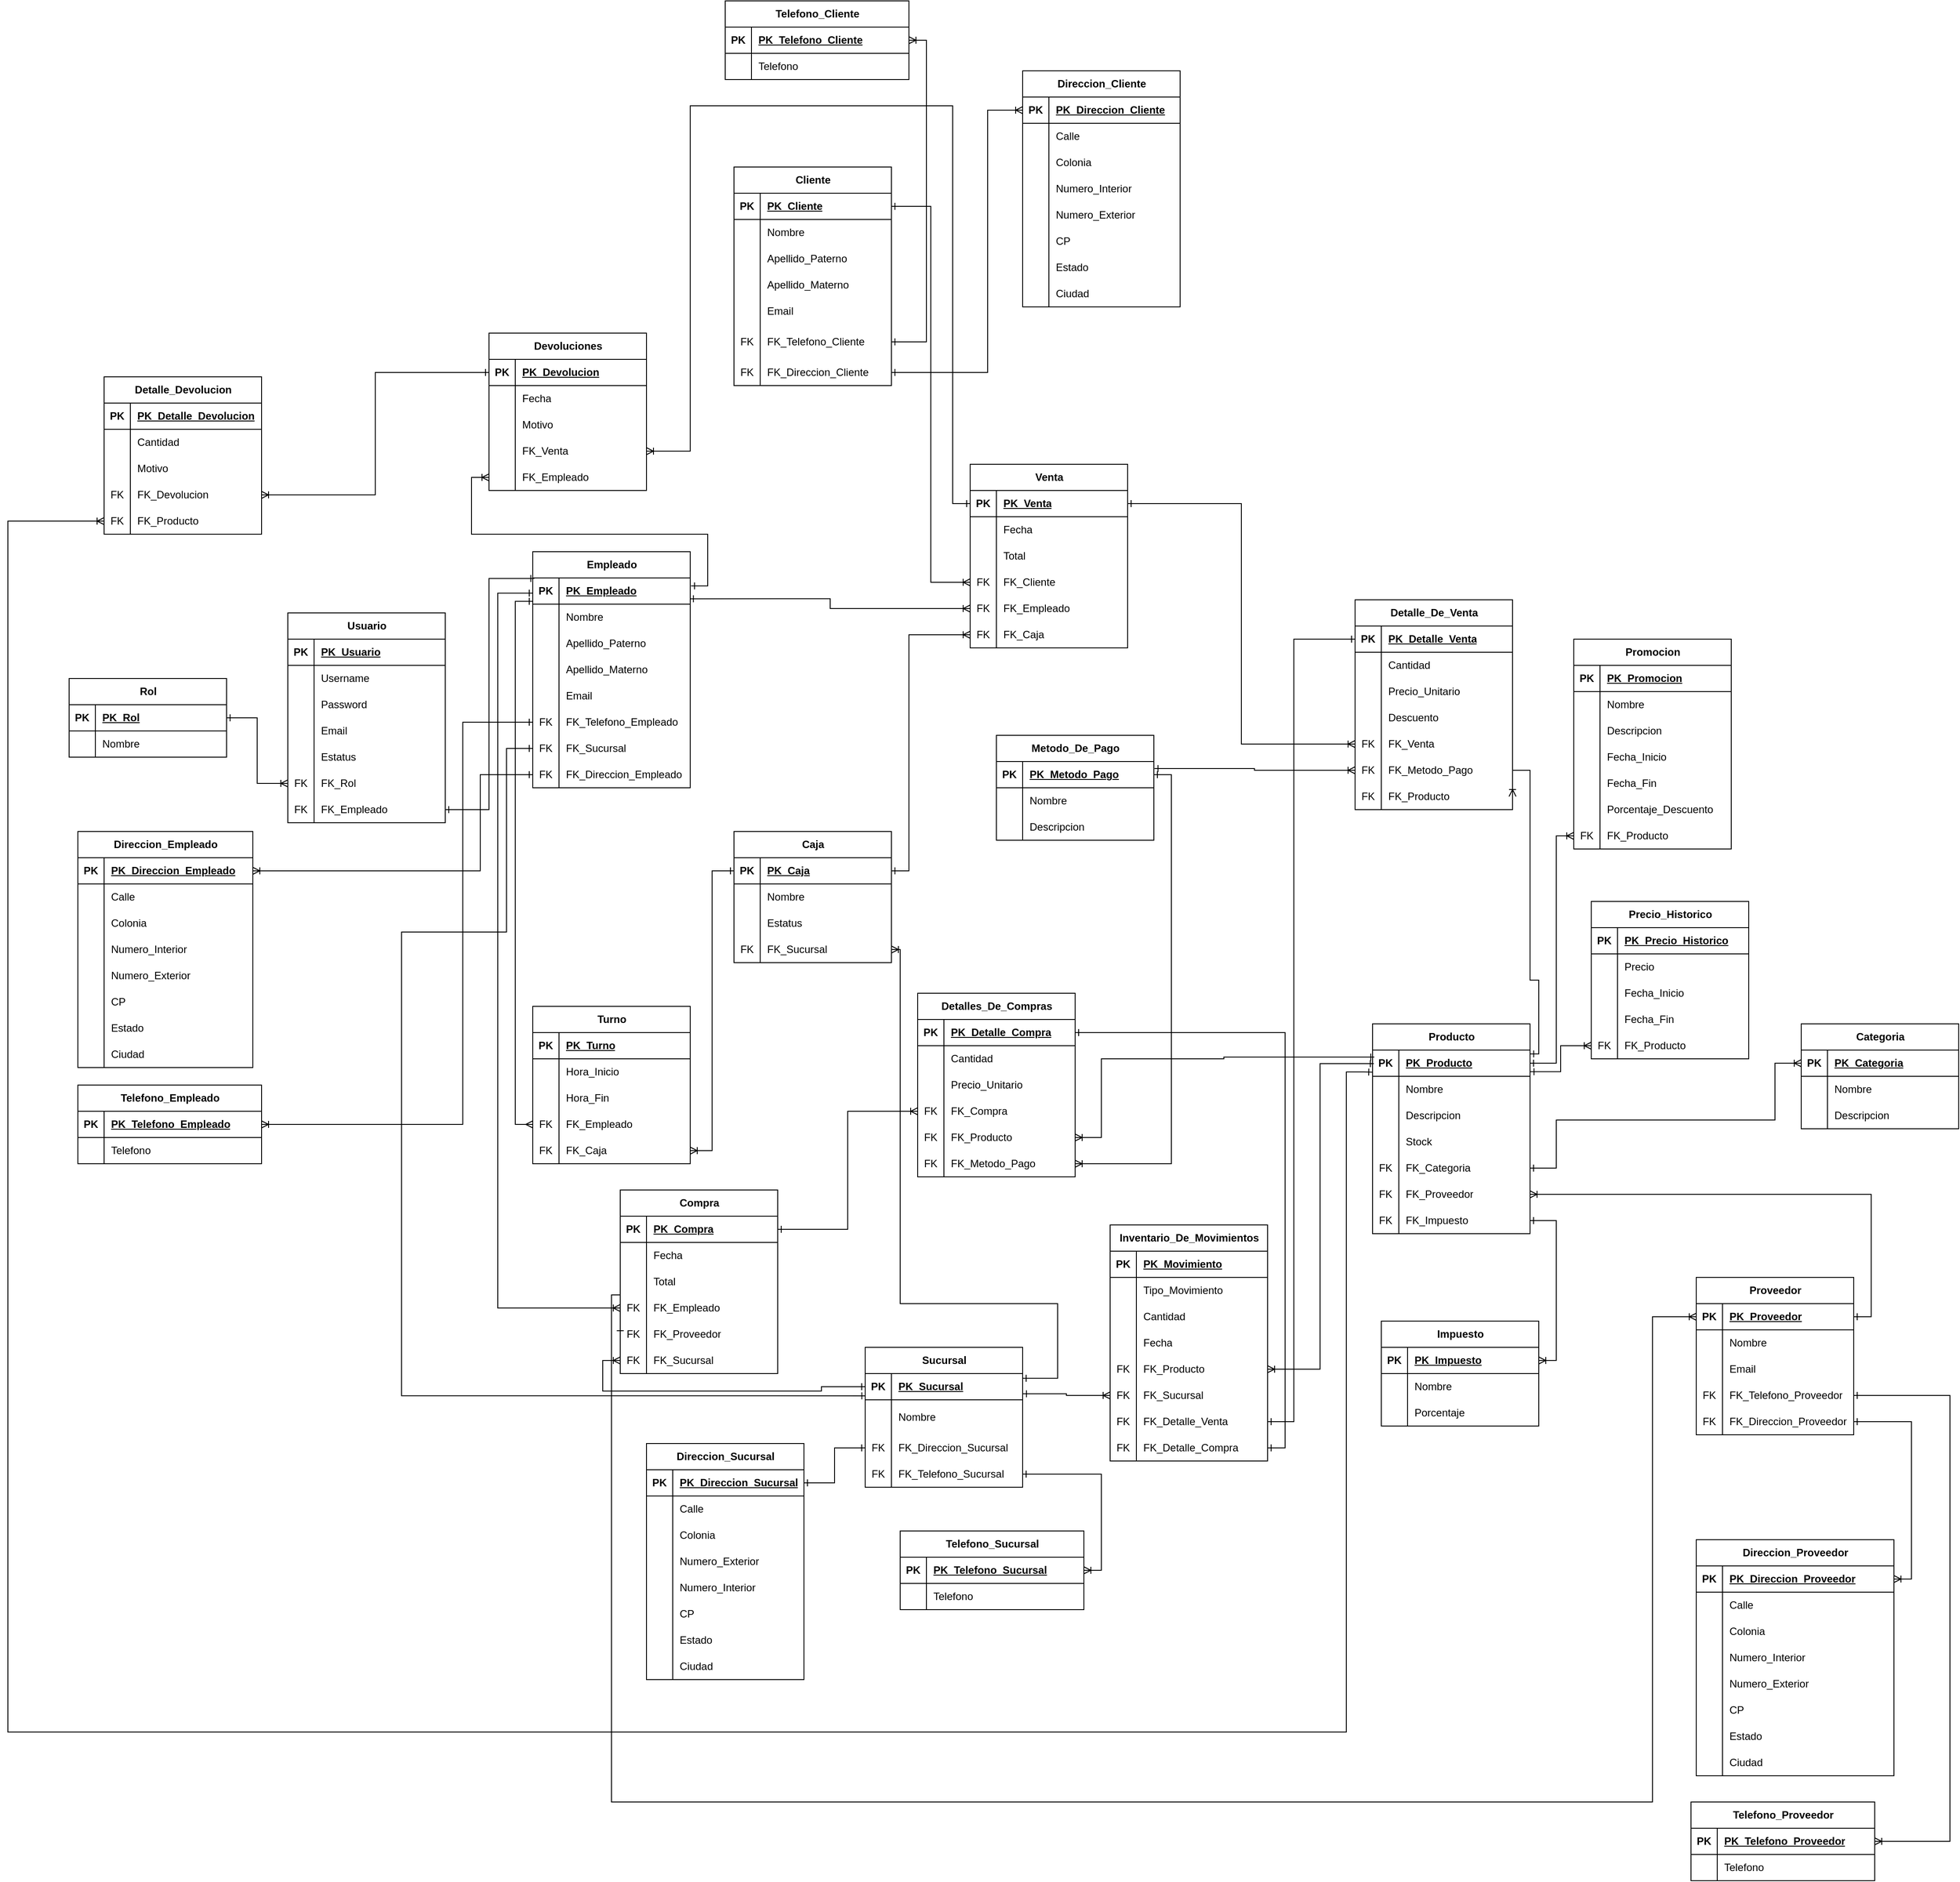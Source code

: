 <mxfile version="26.0.4">
  <diagram name="Página-1" id="fVBOHTjl7YsRiaX8Hfxd">
    <mxGraphModel dx="3622" dy="3774" grid="1" gridSize="10" guides="1" tooltips="1" connect="1" arrows="1" fold="1" page="1" pageScale="1" pageWidth="827" pageHeight="1169" math="0" shadow="0">
      <root>
        <mxCell id="0" />
        <mxCell id="1" parent="0" />
        <mxCell id="pr6WkqbvbF7kBK4jN6m2-1" value="Producto" style="shape=table;startSize=30;container=1;collapsible=1;childLayout=tableLayout;fixedRows=1;rowLines=0;fontStyle=1;align=center;resizeLast=1;html=1;" parent="1" vertex="1">
          <mxGeometry x="50" y="-490" width="180" height="240" as="geometry" />
        </mxCell>
        <mxCell id="pr6WkqbvbF7kBK4jN6m2-2" value="" style="shape=tableRow;horizontal=0;startSize=0;swimlaneHead=0;swimlaneBody=0;fillColor=none;collapsible=0;dropTarget=0;points=[[0,0.5],[1,0.5]];portConstraint=eastwest;top=0;left=0;right=0;bottom=1;" parent="pr6WkqbvbF7kBK4jN6m2-1" vertex="1">
          <mxGeometry y="30" width="180" height="30" as="geometry" />
        </mxCell>
        <mxCell id="pr6WkqbvbF7kBK4jN6m2-3" value="PK" style="shape=partialRectangle;connectable=0;fillColor=none;top=0;left=0;bottom=0;right=0;fontStyle=1;overflow=hidden;whiteSpace=wrap;html=1;" parent="pr6WkqbvbF7kBK4jN6m2-2" vertex="1">
          <mxGeometry width="30" height="30" as="geometry">
            <mxRectangle width="30" height="30" as="alternateBounds" />
          </mxGeometry>
        </mxCell>
        <mxCell id="pr6WkqbvbF7kBK4jN6m2-4" value="PK_Producto" style="shape=partialRectangle;connectable=0;fillColor=none;top=0;left=0;bottom=0;right=0;align=left;spacingLeft=6;fontStyle=5;overflow=hidden;whiteSpace=wrap;html=1;" parent="pr6WkqbvbF7kBK4jN6m2-2" vertex="1">
          <mxGeometry x="30" width="150" height="30" as="geometry">
            <mxRectangle width="150" height="30" as="alternateBounds" />
          </mxGeometry>
        </mxCell>
        <mxCell id="pr6WkqbvbF7kBK4jN6m2-5" value="" style="shape=tableRow;horizontal=0;startSize=0;swimlaneHead=0;swimlaneBody=0;fillColor=none;collapsible=0;dropTarget=0;points=[[0,0.5],[1,0.5]];portConstraint=eastwest;top=0;left=0;right=0;bottom=0;" parent="pr6WkqbvbF7kBK4jN6m2-1" vertex="1">
          <mxGeometry y="60" width="180" height="30" as="geometry" />
        </mxCell>
        <mxCell id="pr6WkqbvbF7kBK4jN6m2-6" value="" style="shape=partialRectangle;connectable=0;fillColor=none;top=0;left=0;bottom=0;right=0;editable=1;overflow=hidden;whiteSpace=wrap;html=1;" parent="pr6WkqbvbF7kBK4jN6m2-5" vertex="1">
          <mxGeometry width="30" height="30" as="geometry">
            <mxRectangle width="30" height="30" as="alternateBounds" />
          </mxGeometry>
        </mxCell>
        <mxCell id="pr6WkqbvbF7kBK4jN6m2-7" value="Nombre" style="shape=partialRectangle;connectable=0;fillColor=none;top=0;left=0;bottom=0;right=0;align=left;spacingLeft=6;overflow=hidden;whiteSpace=wrap;html=1;" parent="pr6WkqbvbF7kBK4jN6m2-5" vertex="1">
          <mxGeometry x="30" width="150" height="30" as="geometry">
            <mxRectangle width="150" height="30" as="alternateBounds" />
          </mxGeometry>
        </mxCell>
        <mxCell id="pr6WkqbvbF7kBK4jN6m2-8" value="" style="shape=tableRow;horizontal=0;startSize=0;swimlaneHead=0;swimlaneBody=0;fillColor=none;collapsible=0;dropTarget=0;points=[[0,0.5],[1,0.5]];portConstraint=eastwest;top=0;left=0;right=0;bottom=0;" parent="pr6WkqbvbF7kBK4jN6m2-1" vertex="1">
          <mxGeometry y="90" width="180" height="30" as="geometry" />
        </mxCell>
        <mxCell id="pr6WkqbvbF7kBK4jN6m2-9" value="" style="shape=partialRectangle;connectable=0;fillColor=none;top=0;left=0;bottom=0;right=0;editable=1;overflow=hidden;whiteSpace=wrap;html=1;" parent="pr6WkqbvbF7kBK4jN6m2-8" vertex="1">
          <mxGeometry width="30" height="30" as="geometry">
            <mxRectangle width="30" height="30" as="alternateBounds" />
          </mxGeometry>
        </mxCell>
        <mxCell id="pr6WkqbvbF7kBK4jN6m2-10" value="Descripcion" style="shape=partialRectangle;connectable=0;fillColor=none;top=0;left=0;bottom=0;right=0;align=left;spacingLeft=6;overflow=hidden;whiteSpace=wrap;html=1;" parent="pr6WkqbvbF7kBK4jN6m2-8" vertex="1">
          <mxGeometry x="30" width="150" height="30" as="geometry">
            <mxRectangle width="150" height="30" as="alternateBounds" />
          </mxGeometry>
        </mxCell>
        <mxCell id="pr6WkqbvbF7kBK4jN6m2-11" value="" style="shape=tableRow;horizontal=0;startSize=0;swimlaneHead=0;swimlaneBody=0;fillColor=none;collapsible=0;dropTarget=0;points=[[0,0.5],[1,0.5]];portConstraint=eastwest;top=0;left=0;right=0;bottom=0;" parent="pr6WkqbvbF7kBK4jN6m2-1" vertex="1">
          <mxGeometry y="120" width="180" height="30" as="geometry" />
        </mxCell>
        <mxCell id="pr6WkqbvbF7kBK4jN6m2-12" value="" style="shape=partialRectangle;connectable=0;fillColor=none;top=0;left=0;bottom=0;right=0;editable=1;overflow=hidden;whiteSpace=wrap;html=1;" parent="pr6WkqbvbF7kBK4jN6m2-11" vertex="1">
          <mxGeometry width="30" height="30" as="geometry">
            <mxRectangle width="30" height="30" as="alternateBounds" />
          </mxGeometry>
        </mxCell>
        <mxCell id="pr6WkqbvbF7kBK4jN6m2-13" value="Stock" style="shape=partialRectangle;connectable=0;fillColor=none;top=0;left=0;bottom=0;right=0;align=left;spacingLeft=6;overflow=hidden;whiteSpace=wrap;html=1;" parent="pr6WkqbvbF7kBK4jN6m2-11" vertex="1">
          <mxGeometry x="30" width="150" height="30" as="geometry">
            <mxRectangle width="150" height="30" as="alternateBounds" />
          </mxGeometry>
        </mxCell>
        <mxCell id="pr6WkqbvbF7kBK4jN6m2-315" value="" style="shape=tableRow;horizontal=0;startSize=0;swimlaneHead=0;swimlaneBody=0;fillColor=none;collapsible=0;dropTarget=0;points=[[0,0.5],[1,0.5]];portConstraint=eastwest;top=0;left=0;right=0;bottom=0;" parent="pr6WkqbvbF7kBK4jN6m2-1" vertex="1">
          <mxGeometry y="150" width="180" height="30" as="geometry" />
        </mxCell>
        <mxCell id="pr6WkqbvbF7kBK4jN6m2-316" value="FK" style="shape=partialRectangle;connectable=0;fillColor=none;top=0;left=0;bottom=0;right=0;editable=1;overflow=hidden;whiteSpace=wrap;html=1;" parent="pr6WkqbvbF7kBK4jN6m2-315" vertex="1">
          <mxGeometry width="30" height="30" as="geometry">
            <mxRectangle width="30" height="30" as="alternateBounds" />
          </mxGeometry>
        </mxCell>
        <mxCell id="pr6WkqbvbF7kBK4jN6m2-317" value="FK_Categoria" style="shape=partialRectangle;connectable=0;fillColor=none;top=0;left=0;bottom=0;right=0;align=left;spacingLeft=6;overflow=hidden;whiteSpace=wrap;html=1;" parent="pr6WkqbvbF7kBK4jN6m2-315" vertex="1">
          <mxGeometry x="30" width="150" height="30" as="geometry">
            <mxRectangle width="150" height="30" as="alternateBounds" />
          </mxGeometry>
        </mxCell>
        <mxCell id="pr6WkqbvbF7kBK4jN6m2-318" value="" style="shape=tableRow;horizontal=0;startSize=0;swimlaneHead=0;swimlaneBody=0;fillColor=none;collapsible=0;dropTarget=0;points=[[0,0.5],[1,0.5]];portConstraint=eastwest;top=0;left=0;right=0;bottom=0;" parent="pr6WkqbvbF7kBK4jN6m2-1" vertex="1">
          <mxGeometry y="180" width="180" height="30" as="geometry" />
        </mxCell>
        <mxCell id="pr6WkqbvbF7kBK4jN6m2-319" value="FK" style="shape=partialRectangle;connectable=0;fillColor=none;top=0;left=0;bottom=0;right=0;editable=1;overflow=hidden;whiteSpace=wrap;html=1;" parent="pr6WkqbvbF7kBK4jN6m2-318" vertex="1">
          <mxGeometry width="30" height="30" as="geometry">
            <mxRectangle width="30" height="30" as="alternateBounds" />
          </mxGeometry>
        </mxCell>
        <mxCell id="pr6WkqbvbF7kBK4jN6m2-320" value="FK_Proveedor" style="shape=partialRectangle;connectable=0;fillColor=none;top=0;left=0;bottom=0;right=0;align=left;spacingLeft=6;overflow=hidden;whiteSpace=wrap;html=1;" parent="pr6WkqbvbF7kBK4jN6m2-318" vertex="1">
          <mxGeometry x="30" width="150" height="30" as="geometry">
            <mxRectangle width="150" height="30" as="alternateBounds" />
          </mxGeometry>
        </mxCell>
        <mxCell id="pr6WkqbvbF7kBK4jN6m2-534" value="" style="shape=tableRow;horizontal=0;startSize=0;swimlaneHead=0;swimlaneBody=0;fillColor=none;collapsible=0;dropTarget=0;points=[[0,0.5],[1,0.5]];portConstraint=eastwest;top=0;left=0;right=0;bottom=0;" parent="pr6WkqbvbF7kBK4jN6m2-1" vertex="1">
          <mxGeometry y="210" width="180" height="30" as="geometry" />
        </mxCell>
        <mxCell id="pr6WkqbvbF7kBK4jN6m2-535" value="FK" style="shape=partialRectangle;connectable=0;fillColor=none;top=0;left=0;bottom=0;right=0;editable=1;overflow=hidden;whiteSpace=wrap;html=1;" parent="pr6WkqbvbF7kBK4jN6m2-534" vertex="1">
          <mxGeometry width="30" height="30" as="geometry">
            <mxRectangle width="30" height="30" as="alternateBounds" />
          </mxGeometry>
        </mxCell>
        <mxCell id="pr6WkqbvbF7kBK4jN6m2-536" value="FK_Impuesto" style="shape=partialRectangle;connectable=0;fillColor=none;top=0;left=0;bottom=0;right=0;align=left;spacingLeft=6;overflow=hidden;whiteSpace=wrap;html=1;" parent="pr6WkqbvbF7kBK4jN6m2-534" vertex="1">
          <mxGeometry x="30" width="150" height="30" as="geometry">
            <mxRectangle width="150" height="30" as="alternateBounds" />
          </mxGeometry>
        </mxCell>
        <mxCell id="pr6WkqbvbF7kBK4jN6m2-14" value="Categoria" style="shape=table;startSize=30;container=1;collapsible=1;childLayout=tableLayout;fixedRows=1;rowLines=0;fontStyle=1;align=center;resizeLast=1;html=1;" parent="1" vertex="1">
          <mxGeometry x="540" y="-490" width="180" height="120" as="geometry" />
        </mxCell>
        <mxCell id="pr6WkqbvbF7kBK4jN6m2-15" value="" style="shape=tableRow;horizontal=0;startSize=0;swimlaneHead=0;swimlaneBody=0;fillColor=none;collapsible=0;dropTarget=0;points=[[0,0.5],[1,0.5]];portConstraint=eastwest;top=0;left=0;right=0;bottom=1;" parent="pr6WkqbvbF7kBK4jN6m2-14" vertex="1">
          <mxGeometry y="30" width="180" height="30" as="geometry" />
        </mxCell>
        <mxCell id="pr6WkqbvbF7kBK4jN6m2-16" value="PK" style="shape=partialRectangle;connectable=0;fillColor=none;top=0;left=0;bottom=0;right=0;fontStyle=1;overflow=hidden;whiteSpace=wrap;html=1;" parent="pr6WkqbvbF7kBK4jN6m2-15" vertex="1">
          <mxGeometry width="30" height="30" as="geometry">
            <mxRectangle width="30" height="30" as="alternateBounds" />
          </mxGeometry>
        </mxCell>
        <mxCell id="pr6WkqbvbF7kBK4jN6m2-17" value="PK_Categoria" style="shape=partialRectangle;connectable=0;fillColor=none;top=0;left=0;bottom=0;right=0;align=left;spacingLeft=6;fontStyle=5;overflow=hidden;whiteSpace=wrap;html=1;" parent="pr6WkqbvbF7kBK4jN6m2-15" vertex="1">
          <mxGeometry x="30" width="150" height="30" as="geometry">
            <mxRectangle width="150" height="30" as="alternateBounds" />
          </mxGeometry>
        </mxCell>
        <mxCell id="pr6WkqbvbF7kBK4jN6m2-18" value="" style="shape=tableRow;horizontal=0;startSize=0;swimlaneHead=0;swimlaneBody=0;fillColor=none;collapsible=0;dropTarget=0;points=[[0,0.5],[1,0.5]];portConstraint=eastwest;top=0;left=0;right=0;bottom=0;" parent="pr6WkqbvbF7kBK4jN6m2-14" vertex="1">
          <mxGeometry y="60" width="180" height="30" as="geometry" />
        </mxCell>
        <mxCell id="pr6WkqbvbF7kBK4jN6m2-19" value="" style="shape=partialRectangle;connectable=0;fillColor=none;top=0;left=0;bottom=0;right=0;editable=1;overflow=hidden;whiteSpace=wrap;html=1;" parent="pr6WkqbvbF7kBK4jN6m2-18" vertex="1">
          <mxGeometry width="30" height="30" as="geometry">
            <mxRectangle width="30" height="30" as="alternateBounds" />
          </mxGeometry>
        </mxCell>
        <mxCell id="pr6WkqbvbF7kBK4jN6m2-20" value="Nombre" style="shape=partialRectangle;connectable=0;fillColor=none;top=0;left=0;bottom=0;right=0;align=left;spacingLeft=6;overflow=hidden;whiteSpace=wrap;html=1;" parent="pr6WkqbvbF7kBK4jN6m2-18" vertex="1">
          <mxGeometry x="30" width="150" height="30" as="geometry">
            <mxRectangle width="150" height="30" as="alternateBounds" />
          </mxGeometry>
        </mxCell>
        <mxCell id="pr6WkqbvbF7kBK4jN6m2-21" value="" style="shape=tableRow;horizontal=0;startSize=0;swimlaneHead=0;swimlaneBody=0;fillColor=none;collapsible=0;dropTarget=0;points=[[0,0.5],[1,0.5]];portConstraint=eastwest;top=0;left=0;right=0;bottom=0;" parent="pr6WkqbvbF7kBK4jN6m2-14" vertex="1">
          <mxGeometry y="90" width="180" height="30" as="geometry" />
        </mxCell>
        <mxCell id="pr6WkqbvbF7kBK4jN6m2-22" value="" style="shape=partialRectangle;connectable=0;fillColor=none;top=0;left=0;bottom=0;right=0;editable=1;overflow=hidden;whiteSpace=wrap;html=1;" parent="pr6WkqbvbF7kBK4jN6m2-21" vertex="1">
          <mxGeometry width="30" height="30" as="geometry">
            <mxRectangle width="30" height="30" as="alternateBounds" />
          </mxGeometry>
        </mxCell>
        <mxCell id="pr6WkqbvbF7kBK4jN6m2-23" value="Descripcion" style="shape=partialRectangle;connectable=0;fillColor=none;top=0;left=0;bottom=0;right=0;align=left;spacingLeft=6;overflow=hidden;whiteSpace=wrap;html=1;" parent="pr6WkqbvbF7kBK4jN6m2-21" vertex="1">
          <mxGeometry x="30" width="150" height="30" as="geometry">
            <mxRectangle width="150" height="30" as="alternateBounds" />
          </mxGeometry>
        </mxCell>
        <mxCell id="pr6WkqbvbF7kBK4jN6m2-27" value="Cliente" style="shape=table;startSize=30;container=1;collapsible=1;childLayout=tableLayout;fixedRows=1;rowLines=0;fontStyle=1;align=center;resizeLast=1;html=1;" parent="1" vertex="1">
          <mxGeometry x="-680" y="-1470" width="180" height="250" as="geometry" />
        </mxCell>
        <mxCell id="pr6WkqbvbF7kBK4jN6m2-28" value="" style="shape=tableRow;horizontal=0;startSize=0;swimlaneHead=0;swimlaneBody=0;fillColor=none;collapsible=0;dropTarget=0;points=[[0,0.5],[1,0.5]];portConstraint=eastwest;top=0;left=0;right=0;bottom=1;" parent="pr6WkqbvbF7kBK4jN6m2-27" vertex="1">
          <mxGeometry y="30" width="180" height="30" as="geometry" />
        </mxCell>
        <mxCell id="pr6WkqbvbF7kBK4jN6m2-29" value="PK" style="shape=partialRectangle;connectable=0;fillColor=none;top=0;left=0;bottom=0;right=0;fontStyle=1;overflow=hidden;whiteSpace=wrap;html=1;" parent="pr6WkqbvbF7kBK4jN6m2-28" vertex="1">
          <mxGeometry width="30" height="30" as="geometry">
            <mxRectangle width="30" height="30" as="alternateBounds" />
          </mxGeometry>
        </mxCell>
        <mxCell id="pr6WkqbvbF7kBK4jN6m2-30" value="PK_Cliente" style="shape=partialRectangle;connectable=0;fillColor=none;top=0;left=0;bottom=0;right=0;align=left;spacingLeft=6;fontStyle=5;overflow=hidden;whiteSpace=wrap;html=1;" parent="pr6WkqbvbF7kBK4jN6m2-28" vertex="1">
          <mxGeometry x="30" width="150" height="30" as="geometry">
            <mxRectangle width="150" height="30" as="alternateBounds" />
          </mxGeometry>
        </mxCell>
        <mxCell id="pr6WkqbvbF7kBK4jN6m2-31" value="" style="shape=tableRow;horizontal=0;startSize=0;swimlaneHead=0;swimlaneBody=0;fillColor=none;collapsible=0;dropTarget=0;points=[[0,0.5],[1,0.5]];portConstraint=eastwest;top=0;left=0;right=0;bottom=0;" parent="pr6WkqbvbF7kBK4jN6m2-27" vertex="1">
          <mxGeometry y="60" width="180" height="30" as="geometry" />
        </mxCell>
        <mxCell id="pr6WkqbvbF7kBK4jN6m2-32" value="" style="shape=partialRectangle;connectable=0;fillColor=none;top=0;left=0;bottom=0;right=0;editable=1;overflow=hidden;whiteSpace=wrap;html=1;" parent="pr6WkqbvbF7kBK4jN6m2-31" vertex="1">
          <mxGeometry width="30" height="30" as="geometry">
            <mxRectangle width="30" height="30" as="alternateBounds" />
          </mxGeometry>
        </mxCell>
        <mxCell id="pr6WkqbvbF7kBK4jN6m2-33" value="Nombre" style="shape=partialRectangle;connectable=0;fillColor=none;top=0;left=0;bottom=0;right=0;align=left;spacingLeft=6;overflow=hidden;whiteSpace=wrap;html=1;" parent="pr6WkqbvbF7kBK4jN6m2-31" vertex="1">
          <mxGeometry x="30" width="150" height="30" as="geometry">
            <mxRectangle width="150" height="30" as="alternateBounds" />
          </mxGeometry>
        </mxCell>
        <mxCell id="pr6WkqbvbF7kBK4jN6m2-34" value="" style="shape=tableRow;horizontal=0;startSize=0;swimlaneHead=0;swimlaneBody=0;fillColor=none;collapsible=0;dropTarget=0;points=[[0,0.5],[1,0.5]];portConstraint=eastwest;top=0;left=0;right=0;bottom=0;" parent="pr6WkqbvbF7kBK4jN6m2-27" vertex="1">
          <mxGeometry y="90" width="180" height="30" as="geometry" />
        </mxCell>
        <mxCell id="pr6WkqbvbF7kBK4jN6m2-35" value="" style="shape=partialRectangle;connectable=0;fillColor=none;top=0;left=0;bottom=0;right=0;editable=1;overflow=hidden;whiteSpace=wrap;html=1;" parent="pr6WkqbvbF7kBK4jN6m2-34" vertex="1">
          <mxGeometry width="30" height="30" as="geometry">
            <mxRectangle width="30" height="30" as="alternateBounds" />
          </mxGeometry>
        </mxCell>
        <mxCell id="pr6WkqbvbF7kBK4jN6m2-36" value="Apellido_Paterno" style="shape=partialRectangle;connectable=0;fillColor=none;top=0;left=0;bottom=0;right=0;align=left;spacingLeft=6;overflow=hidden;whiteSpace=wrap;html=1;" parent="pr6WkqbvbF7kBK4jN6m2-34" vertex="1">
          <mxGeometry x="30" width="150" height="30" as="geometry">
            <mxRectangle width="150" height="30" as="alternateBounds" />
          </mxGeometry>
        </mxCell>
        <mxCell id="pr6WkqbvbF7kBK4jN6m2-37" value="" style="shape=tableRow;horizontal=0;startSize=0;swimlaneHead=0;swimlaneBody=0;fillColor=none;collapsible=0;dropTarget=0;points=[[0,0.5],[1,0.5]];portConstraint=eastwest;top=0;left=0;right=0;bottom=0;" parent="pr6WkqbvbF7kBK4jN6m2-27" vertex="1">
          <mxGeometry y="120" width="180" height="30" as="geometry" />
        </mxCell>
        <mxCell id="pr6WkqbvbF7kBK4jN6m2-38" value="" style="shape=partialRectangle;connectable=0;fillColor=none;top=0;left=0;bottom=0;right=0;editable=1;overflow=hidden;whiteSpace=wrap;html=1;" parent="pr6WkqbvbF7kBK4jN6m2-37" vertex="1">
          <mxGeometry width="30" height="30" as="geometry">
            <mxRectangle width="30" height="30" as="alternateBounds" />
          </mxGeometry>
        </mxCell>
        <mxCell id="pr6WkqbvbF7kBK4jN6m2-39" value="Apellido_Materno" style="shape=partialRectangle;connectable=0;fillColor=none;top=0;left=0;bottom=0;right=0;align=left;spacingLeft=6;overflow=hidden;whiteSpace=wrap;html=1;" parent="pr6WkqbvbF7kBK4jN6m2-37" vertex="1">
          <mxGeometry x="30" width="150" height="30" as="geometry">
            <mxRectangle width="150" height="30" as="alternateBounds" />
          </mxGeometry>
        </mxCell>
        <mxCell id="pr6WkqbvbF7kBK4jN6m2-322" value="" style="shape=tableRow;horizontal=0;startSize=0;swimlaneHead=0;swimlaneBody=0;fillColor=none;collapsible=0;dropTarget=0;points=[[0,0.5],[1,0.5]];portConstraint=eastwest;top=0;left=0;right=0;bottom=0;" parent="pr6WkqbvbF7kBK4jN6m2-27" vertex="1">
          <mxGeometry y="150" width="180" height="30" as="geometry" />
        </mxCell>
        <mxCell id="pr6WkqbvbF7kBK4jN6m2-323" value="" style="shape=partialRectangle;connectable=0;fillColor=none;top=0;left=0;bottom=0;right=0;editable=1;overflow=hidden;whiteSpace=wrap;html=1;" parent="pr6WkqbvbF7kBK4jN6m2-322" vertex="1">
          <mxGeometry width="30" height="30" as="geometry">
            <mxRectangle width="30" height="30" as="alternateBounds" />
          </mxGeometry>
        </mxCell>
        <mxCell id="pr6WkqbvbF7kBK4jN6m2-324" value="Email" style="shape=partialRectangle;connectable=0;fillColor=none;top=0;left=0;bottom=0;right=0;align=left;spacingLeft=6;overflow=hidden;whiteSpace=wrap;html=1;" parent="pr6WkqbvbF7kBK4jN6m2-322" vertex="1">
          <mxGeometry x="30" width="150" height="30" as="geometry">
            <mxRectangle width="150" height="30" as="alternateBounds" />
          </mxGeometry>
        </mxCell>
        <mxCell id="pr6WkqbvbF7kBK4jN6m2-325" value="" style="shape=tableRow;horizontal=0;startSize=0;swimlaneHead=0;swimlaneBody=0;fillColor=none;collapsible=0;dropTarget=0;points=[[0,0.5],[1,0.5]];portConstraint=eastwest;top=0;left=0;right=0;bottom=0;" parent="pr6WkqbvbF7kBK4jN6m2-27" vertex="1">
          <mxGeometry y="180" width="180" height="40" as="geometry" />
        </mxCell>
        <mxCell id="pr6WkqbvbF7kBK4jN6m2-326" value="FK" style="shape=partialRectangle;connectable=0;fillColor=none;top=0;left=0;bottom=0;right=0;editable=1;overflow=hidden;whiteSpace=wrap;html=1;" parent="pr6WkqbvbF7kBK4jN6m2-325" vertex="1">
          <mxGeometry width="30" height="40" as="geometry">
            <mxRectangle width="30" height="40" as="alternateBounds" />
          </mxGeometry>
        </mxCell>
        <mxCell id="pr6WkqbvbF7kBK4jN6m2-327" value="FK_Telefono_Cliente" style="shape=partialRectangle;connectable=0;fillColor=none;top=0;left=0;bottom=0;right=0;align=left;spacingLeft=6;overflow=hidden;whiteSpace=wrap;html=1;" parent="pr6WkqbvbF7kBK4jN6m2-325" vertex="1">
          <mxGeometry x="30" width="150" height="40" as="geometry">
            <mxRectangle width="150" height="40" as="alternateBounds" />
          </mxGeometry>
        </mxCell>
        <mxCell id="pr6WkqbvbF7kBK4jN6m2-334" value="" style="shape=tableRow;horizontal=0;startSize=0;swimlaneHead=0;swimlaneBody=0;fillColor=none;collapsible=0;dropTarget=0;points=[[0,0.5],[1,0.5]];portConstraint=eastwest;top=0;left=0;right=0;bottom=0;" parent="pr6WkqbvbF7kBK4jN6m2-27" vertex="1">
          <mxGeometry y="220" width="180" height="30" as="geometry" />
        </mxCell>
        <mxCell id="pr6WkqbvbF7kBK4jN6m2-335" value="FK" style="shape=partialRectangle;connectable=0;fillColor=none;top=0;left=0;bottom=0;right=0;editable=1;overflow=hidden;whiteSpace=wrap;html=1;" parent="pr6WkqbvbF7kBK4jN6m2-334" vertex="1">
          <mxGeometry width="30" height="30" as="geometry">
            <mxRectangle width="30" height="30" as="alternateBounds" />
          </mxGeometry>
        </mxCell>
        <mxCell id="pr6WkqbvbF7kBK4jN6m2-336" value="FK_Direccion_Cliente" style="shape=partialRectangle;connectable=0;fillColor=none;top=0;left=0;bottom=0;right=0;align=left;spacingLeft=6;overflow=hidden;whiteSpace=wrap;html=1;" parent="pr6WkqbvbF7kBK4jN6m2-334" vertex="1">
          <mxGeometry x="30" width="150" height="30" as="geometry">
            <mxRectangle width="150" height="30" as="alternateBounds" />
          </mxGeometry>
        </mxCell>
        <mxCell id="pr6WkqbvbF7kBK4jN6m2-41" value="Usuario" style="shape=table;startSize=30;container=1;collapsible=1;childLayout=tableLayout;fixedRows=1;rowLines=0;fontStyle=1;align=center;resizeLast=1;html=1;" parent="1" vertex="1">
          <mxGeometry x="-1190" y="-960" width="180" height="240" as="geometry" />
        </mxCell>
        <mxCell id="pr6WkqbvbF7kBK4jN6m2-42" value="" style="shape=tableRow;horizontal=0;startSize=0;swimlaneHead=0;swimlaneBody=0;fillColor=none;collapsible=0;dropTarget=0;points=[[0,0.5],[1,0.5]];portConstraint=eastwest;top=0;left=0;right=0;bottom=1;" parent="pr6WkqbvbF7kBK4jN6m2-41" vertex="1">
          <mxGeometry y="30" width="180" height="30" as="geometry" />
        </mxCell>
        <mxCell id="pr6WkqbvbF7kBK4jN6m2-43" value="PK" style="shape=partialRectangle;connectable=0;fillColor=none;top=0;left=0;bottom=0;right=0;fontStyle=1;overflow=hidden;whiteSpace=wrap;html=1;" parent="pr6WkqbvbF7kBK4jN6m2-42" vertex="1">
          <mxGeometry width="30" height="30" as="geometry">
            <mxRectangle width="30" height="30" as="alternateBounds" />
          </mxGeometry>
        </mxCell>
        <mxCell id="pr6WkqbvbF7kBK4jN6m2-44" value="PK_Usuario" style="shape=partialRectangle;connectable=0;fillColor=none;top=0;left=0;bottom=0;right=0;align=left;spacingLeft=6;fontStyle=5;overflow=hidden;whiteSpace=wrap;html=1;" parent="pr6WkqbvbF7kBK4jN6m2-42" vertex="1">
          <mxGeometry x="30" width="150" height="30" as="geometry">
            <mxRectangle width="150" height="30" as="alternateBounds" />
          </mxGeometry>
        </mxCell>
        <mxCell id="pr6WkqbvbF7kBK4jN6m2-45" value="" style="shape=tableRow;horizontal=0;startSize=0;swimlaneHead=0;swimlaneBody=0;fillColor=none;collapsible=0;dropTarget=0;points=[[0,0.5],[1,0.5]];portConstraint=eastwest;top=0;left=0;right=0;bottom=0;" parent="pr6WkqbvbF7kBK4jN6m2-41" vertex="1">
          <mxGeometry y="60" width="180" height="30" as="geometry" />
        </mxCell>
        <mxCell id="pr6WkqbvbF7kBK4jN6m2-46" value="" style="shape=partialRectangle;connectable=0;fillColor=none;top=0;left=0;bottom=0;right=0;editable=1;overflow=hidden;whiteSpace=wrap;html=1;" parent="pr6WkqbvbF7kBK4jN6m2-45" vertex="1">
          <mxGeometry width="30" height="30" as="geometry">
            <mxRectangle width="30" height="30" as="alternateBounds" />
          </mxGeometry>
        </mxCell>
        <mxCell id="pr6WkqbvbF7kBK4jN6m2-47" value="Username" style="shape=partialRectangle;connectable=0;fillColor=none;top=0;left=0;bottom=0;right=0;align=left;spacingLeft=6;overflow=hidden;whiteSpace=wrap;html=1;" parent="pr6WkqbvbF7kBK4jN6m2-45" vertex="1">
          <mxGeometry x="30" width="150" height="30" as="geometry">
            <mxRectangle width="150" height="30" as="alternateBounds" />
          </mxGeometry>
        </mxCell>
        <mxCell id="pr6WkqbvbF7kBK4jN6m2-48" value="" style="shape=tableRow;horizontal=0;startSize=0;swimlaneHead=0;swimlaneBody=0;fillColor=none;collapsible=0;dropTarget=0;points=[[0,0.5],[1,0.5]];portConstraint=eastwest;top=0;left=0;right=0;bottom=0;" parent="pr6WkqbvbF7kBK4jN6m2-41" vertex="1">
          <mxGeometry y="90" width="180" height="30" as="geometry" />
        </mxCell>
        <mxCell id="pr6WkqbvbF7kBK4jN6m2-49" value="" style="shape=partialRectangle;connectable=0;fillColor=none;top=0;left=0;bottom=0;right=0;editable=1;overflow=hidden;whiteSpace=wrap;html=1;" parent="pr6WkqbvbF7kBK4jN6m2-48" vertex="1">
          <mxGeometry width="30" height="30" as="geometry">
            <mxRectangle width="30" height="30" as="alternateBounds" />
          </mxGeometry>
        </mxCell>
        <mxCell id="pr6WkqbvbF7kBK4jN6m2-50" value="Password" style="shape=partialRectangle;connectable=0;fillColor=none;top=0;left=0;bottom=0;right=0;align=left;spacingLeft=6;overflow=hidden;whiteSpace=wrap;html=1;" parent="pr6WkqbvbF7kBK4jN6m2-48" vertex="1">
          <mxGeometry x="30" width="150" height="30" as="geometry">
            <mxRectangle width="150" height="30" as="alternateBounds" />
          </mxGeometry>
        </mxCell>
        <mxCell id="pr6WkqbvbF7kBK4jN6m2-51" value="" style="shape=tableRow;horizontal=0;startSize=0;swimlaneHead=0;swimlaneBody=0;fillColor=none;collapsible=0;dropTarget=0;points=[[0,0.5],[1,0.5]];portConstraint=eastwest;top=0;left=0;right=0;bottom=0;" parent="pr6WkqbvbF7kBK4jN6m2-41" vertex="1">
          <mxGeometry y="120" width="180" height="30" as="geometry" />
        </mxCell>
        <mxCell id="pr6WkqbvbF7kBK4jN6m2-52" value="" style="shape=partialRectangle;connectable=0;fillColor=none;top=0;left=0;bottom=0;right=0;editable=1;overflow=hidden;whiteSpace=wrap;html=1;" parent="pr6WkqbvbF7kBK4jN6m2-51" vertex="1">
          <mxGeometry width="30" height="30" as="geometry">
            <mxRectangle width="30" height="30" as="alternateBounds" />
          </mxGeometry>
        </mxCell>
        <mxCell id="pr6WkqbvbF7kBK4jN6m2-53" value="Email" style="shape=partialRectangle;connectable=0;fillColor=none;top=0;left=0;bottom=0;right=0;align=left;spacingLeft=6;overflow=hidden;whiteSpace=wrap;html=1;" parent="pr6WkqbvbF7kBK4jN6m2-51" vertex="1">
          <mxGeometry x="30" width="150" height="30" as="geometry">
            <mxRectangle width="150" height="30" as="alternateBounds" />
          </mxGeometry>
        </mxCell>
        <mxCell id="pr6WkqbvbF7kBK4jN6m2-349" value="" style="shape=tableRow;horizontal=0;startSize=0;swimlaneHead=0;swimlaneBody=0;fillColor=none;collapsible=0;dropTarget=0;points=[[0,0.5],[1,0.5]];portConstraint=eastwest;top=0;left=0;right=0;bottom=0;" parent="pr6WkqbvbF7kBK4jN6m2-41" vertex="1">
          <mxGeometry y="150" width="180" height="30" as="geometry" />
        </mxCell>
        <mxCell id="pr6WkqbvbF7kBK4jN6m2-350" value="" style="shape=partialRectangle;connectable=0;fillColor=none;top=0;left=0;bottom=0;right=0;editable=1;overflow=hidden;whiteSpace=wrap;html=1;" parent="pr6WkqbvbF7kBK4jN6m2-349" vertex="1">
          <mxGeometry width="30" height="30" as="geometry">
            <mxRectangle width="30" height="30" as="alternateBounds" />
          </mxGeometry>
        </mxCell>
        <mxCell id="pr6WkqbvbF7kBK4jN6m2-351" value="Estatus" style="shape=partialRectangle;connectable=0;fillColor=none;top=0;left=0;bottom=0;right=0;align=left;spacingLeft=6;overflow=hidden;whiteSpace=wrap;html=1;" parent="pr6WkqbvbF7kBK4jN6m2-349" vertex="1">
          <mxGeometry x="30" width="150" height="30" as="geometry">
            <mxRectangle width="150" height="30" as="alternateBounds" />
          </mxGeometry>
        </mxCell>
        <mxCell id="pr6WkqbvbF7kBK4jN6m2-352" value="" style="shape=tableRow;horizontal=0;startSize=0;swimlaneHead=0;swimlaneBody=0;fillColor=none;collapsible=0;dropTarget=0;points=[[0,0.5],[1,0.5]];portConstraint=eastwest;top=0;left=0;right=0;bottom=0;" parent="pr6WkqbvbF7kBK4jN6m2-41" vertex="1">
          <mxGeometry y="180" width="180" height="30" as="geometry" />
        </mxCell>
        <mxCell id="pr6WkqbvbF7kBK4jN6m2-353" value="FK" style="shape=partialRectangle;connectable=0;fillColor=none;top=0;left=0;bottom=0;right=0;editable=1;overflow=hidden;whiteSpace=wrap;html=1;" parent="pr6WkqbvbF7kBK4jN6m2-352" vertex="1">
          <mxGeometry width="30" height="30" as="geometry">
            <mxRectangle width="30" height="30" as="alternateBounds" />
          </mxGeometry>
        </mxCell>
        <mxCell id="pr6WkqbvbF7kBK4jN6m2-354" value="FK_Rol" style="shape=partialRectangle;connectable=0;fillColor=none;top=0;left=0;bottom=0;right=0;align=left;spacingLeft=6;overflow=hidden;whiteSpace=wrap;html=1;" parent="pr6WkqbvbF7kBK4jN6m2-352" vertex="1">
          <mxGeometry x="30" width="150" height="30" as="geometry">
            <mxRectangle width="150" height="30" as="alternateBounds" />
          </mxGeometry>
        </mxCell>
        <mxCell id="pr6WkqbvbF7kBK4jN6m2-355" value="" style="shape=tableRow;horizontal=0;startSize=0;swimlaneHead=0;swimlaneBody=0;fillColor=none;collapsible=0;dropTarget=0;points=[[0,0.5],[1,0.5]];portConstraint=eastwest;top=0;left=0;right=0;bottom=0;" parent="pr6WkqbvbF7kBK4jN6m2-41" vertex="1">
          <mxGeometry y="210" width="180" height="30" as="geometry" />
        </mxCell>
        <mxCell id="pr6WkqbvbF7kBK4jN6m2-356" value="FK" style="shape=partialRectangle;connectable=0;fillColor=none;top=0;left=0;bottom=0;right=0;editable=1;overflow=hidden;whiteSpace=wrap;html=1;" parent="pr6WkqbvbF7kBK4jN6m2-355" vertex="1">
          <mxGeometry width="30" height="30" as="geometry">
            <mxRectangle width="30" height="30" as="alternateBounds" />
          </mxGeometry>
        </mxCell>
        <mxCell id="pr6WkqbvbF7kBK4jN6m2-357" value="FK_Empleado" style="shape=partialRectangle;connectable=0;fillColor=none;top=0;left=0;bottom=0;right=0;align=left;spacingLeft=6;overflow=hidden;whiteSpace=wrap;html=1;" parent="pr6WkqbvbF7kBK4jN6m2-355" vertex="1">
          <mxGeometry x="30" width="150" height="30" as="geometry">
            <mxRectangle width="150" height="30" as="alternateBounds" />
          </mxGeometry>
        </mxCell>
        <mxCell id="pr6WkqbvbF7kBK4jN6m2-54" value="Rol" style="shape=table;startSize=30;container=1;collapsible=1;childLayout=tableLayout;fixedRows=1;rowLines=0;fontStyle=1;align=center;resizeLast=1;html=1;" parent="1" vertex="1">
          <mxGeometry x="-1440" y="-885" width="180" height="90" as="geometry" />
        </mxCell>
        <mxCell id="pr6WkqbvbF7kBK4jN6m2-55" value="" style="shape=tableRow;horizontal=0;startSize=0;swimlaneHead=0;swimlaneBody=0;fillColor=none;collapsible=0;dropTarget=0;points=[[0,0.5],[1,0.5]];portConstraint=eastwest;top=0;left=0;right=0;bottom=1;" parent="pr6WkqbvbF7kBK4jN6m2-54" vertex="1">
          <mxGeometry y="30" width="180" height="30" as="geometry" />
        </mxCell>
        <mxCell id="pr6WkqbvbF7kBK4jN6m2-56" value="PK" style="shape=partialRectangle;connectable=0;fillColor=none;top=0;left=0;bottom=0;right=0;fontStyle=1;overflow=hidden;whiteSpace=wrap;html=1;" parent="pr6WkqbvbF7kBK4jN6m2-55" vertex="1">
          <mxGeometry width="30" height="30" as="geometry">
            <mxRectangle width="30" height="30" as="alternateBounds" />
          </mxGeometry>
        </mxCell>
        <mxCell id="pr6WkqbvbF7kBK4jN6m2-57" value="PK_Rol" style="shape=partialRectangle;connectable=0;fillColor=none;top=0;left=0;bottom=0;right=0;align=left;spacingLeft=6;fontStyle=5;overflow=hidden;whiteSpace=wrap;html=1;" parent="pr6WkqbvbF7kBK4jN6m2-55" vertex="1">
          <mxGeometry x="30" width="150" height="30" as="geometry">
            <mxRectangle width="150" height="30" as="alternateBounds" />
          </mxGeometry>
        </mxCell>
        <mxCell id="pr6WkqbvbF7kBK4jN6m2-58" value="" style="shape=tableRow;horizontal=0;startSize=0;swimlaneHead=0;swimlaneBody=0;fillColor=none;collapsible=0;dropTarget=0;points=[[0,0.5],[1,0.5]];portConstraint=eastwest;top=0;left=0;right=0;bottom=0;" parent="pr6WkqbvbF7kBK4jN6m2-54" vertex="1">
          <mxGeometry y="60" width="180" height="30" as="geometry" />
        </mxCell>
        <mxCell id="pr6WkqbvbF7kBK4jN6m2-59" value="" style="shape=partialRectangle;connectable=0;fillColor=none;top=0;left=0;bottom=0;right=0;editable=1;overflow=hidden;whiteSpace=wrap;html=1;" parent="pr6WkqbvbF7kBK4jN6m2-58" vertex="1">
          <mxGeometry width="30" height="30" as="geometry">
            <mxRectangle width="30" height="30" as="alternateBounds" />
          </mxGeometry>
        </mxCell>
        <mxCell id="pr6WkqbvbF7kBK4jN6m2-60" value="Nombre" style="shape=partialRectangle;connectable=0;fillColor=none;top=0;left=0;bottom=0;right=0;align=left;spacingLeft=6;overflow=hidden;whiteSpace=wrap;html=1;" parent="pr6WkqbvbF7kBK4jN6m2-58" vertex="1">
          <mxGeometry x="30" width="150" height="30" as="geometry">
            <mxRectangle width="150" height="30" as="alternateBounds" />
          </mxGeometry>
        </mxCell>
        <mxCell id="pr6WkqbvbF7kBK4jN6m2-119" value="Venta" style="shape=table;startSize=30;container=1;collapsible=1;childLayout=tableLayout;fixedRows=1;rowLines=0;fontStyle=1;align=center;resizeLast=1;html=1;" parent="1" vertex="1">
          <mxGeometry x="-410" y="-1130" width="180" height="210" as="geometry" />
        </mxCell>
        <mxCell id="pr6WkqbvbF7kBK4jN6m2-120" value="" style="shape=tableRow;horizontal=0;startSize=0;swimlaneHead=0;swimlaneBody=0;fillColor=none;collapsible=0;dropTarget=0;points=[[0,0.5],[1,0.5]];portConstraint=eastwest;top=0;left=0;right=0;bottom=1;" parent="pr6WkqbvbF7kBK4jN6m2-119" vertex="1">
          <mxGeometry y="30" width="180" height="30" as="geometry" />
        </mxCell>
        <mxCell id="pr6WkqbvbF7kBK4jN6m2-121" value="PK" style="shape=partialRectangle;connectable=0;fillColor=none;top=0;left=0;bottom=0;right=0;fontStyle=1;overflow=hidden;whiteSpace=wrap;html=1;" parent="pr6WkqbvbF7kBK4jN6m2-120" vertex="1">
          <mxGeometry width="30" height="30" as="geometry">
            <mxRectangle width="30" height="30" as="alternateBounds" />
          </mxGeometry>
        </mxCell>
        <mxCell id="pr6WkqbvbF7kBK4jN6m2-122" value="PK_Venta" style="shape=partialRectangle;connectable=0;fillColor=none;top=0;left=0;bottom=0;right=0;align=left;spacingLeft=6;fontStyle=5;overflow=hidden;whiteSpace=wrap;html=1;" parent="pr6WkqbvbF7kBK4jN6m2-120" vertex="1">
          <mxGeometry x="30" width="150" height="30" as="geometry">
            <mxRectangle width="150" height="30" as="alternateBounds" />
          </mxGeometry>
        </mxCell>
        <mxCell id="pr6WkqbvbF7kBK4jN6m2-123" value="" style="shape=tableRow;horizontal=0;startSize=0;swimlaneHead=0;swimlaneBody=0;fillColor=none;collapsible=0;dropTarget=0;points=[[0,0.5],[1,0.5]];portConstraint=eastwest;top=0;left=0;right=0;bottom=0;" parent="pr6WkqbvbF7kBK4jN6m2-119" vertex="1">
          <mxGeometry y="60" width="180" height="30" as="geometry" />
        </mxCell>
        <mxCell id="pr6WkqbvbF7kBK4jN6m2-124" value="" style="shape=partialRectangle;connectable=0;fillColor=none;top=0;left=0;bottom=0;right=0;editable=1;overflow=hidden;whiteSpace=wrap;html=1;" parent="pr6WkqbvbF7kBK4jN6m2-123" vertex="1">
          <mxGeometry width="30" height="30" as="geometry">
            <mxRectangle width="30" height="30" as="alternateBounds" />
          </mxGeometry>
        </mxCell>
        <mxCell id="pr6WkqbvbF7kBK4jN6m2-125" value="Fecha" style="shape=partialRectangle;connectable=0;fillColor=none;top=0;left=0;bottom=0;right=0;align=left;spacingLeft=6;overflow=hidden;whiteSpace=wrap;html=1;" parent="pr6WkqbvbF7kBK4jN6m2-123" vertex="1">
          <mxGeometry x="30" width="150" height="30" as="geometry">
            <mxRectangle width="150" height="30" as="alternateBounds" />
          </mxGeometry>
        </mxCell>
        <mxCell id="pr6WkqbvbF7kBK4jN6m2-126" value="" style="shape=tableRow;horizontal=0;startSize=0;swimlaneHead=0;swimlaneBody=0;fillColor=none;collapsible=0;dropTarget=0;points=[[0,0.5],[1,0.5]];portConstraint=eastwest;top=0;left=0;right=0;bottom=0;" parent="pr6WkqbvbF7kBK4jN6m2-119" vertex="1">
          <mxGeometry y="90" width="180" height="30" as="geometry" />
        </mxCell>
        <mxCell id="pr6WkqbvbF7kBK4jN6m2-127" value="" style="shape=partialRectangle;connectable=0;fillColor=none;top=0;left=0;bottom=0;right=0;editable=1;overflow=hidden;whiteSpace=wrap;html=1;" parent="pr6WkqbvbF7kBK4jN6m2-126" vertex="1">
          <mxGeometry width="30" height="30" as="geometry">
            <mxRectangle width="30" height="30" as="alternateBounds" />
          </mxGeometry>
        </mxCell>
        <mxCell id="pr6WkqbvbF7kBK4jN6m2-128" value="Total" style="shape=partialRectangle;connectable=0;fillColor=none;top=0;left=0;bottom=0;right=0;align=left;spacingLeft=6;overflow=hidden;whiteSpace=wrap;html=1;" parent="pr6WkqbvbF7kBK4jN6m2-126" vertex="1">
          <mxGeometry x="30" width="150" height="30" as="geometry">
            <mxRectangle width="150" height="30" as="alternateBounds" />
          </mxGeometry>
        </mxCell>
        <mxCell id="pr6WkqbvbF7kBK4jN6m2-129" value="" style="shape=tableRow;horizontal=0;startSize=0;swimlaneHead=0;swimlaneBody=0;fillColor=none;collapsible=0;dropTarget=0;points=[[0,0.5],[1,0.5]];portConstraint=eastwest;top=0;left=0;right=0;bottom=0;" parent="pr6WkqbvbF7kBK4jN6m2-119" vertex="1">
          <mxGeometry y="120" width="180" height="30" as="geometry" />
        </mxCell>
        <mxCell id="pr6WkqbvbF7kBK4jN6m2-130" value="FK" style="shape=partialRectangle;connectable=0;fillColor=none;top=0;left=0;bottom=0;right=0;editable=1;overflow=hidden;whiteSpace=wrap;html=1;" parent="pr6WkqbvbF7kBK4jN6m2-129" vertex="1">
          <mxGeometry width="30" height="30" as="geometry">
            <mxRectangle width="30" height="30" as="alternateBounds" />
          </mxGeometry>
        </mxCell>
        <mxCell id="pr6WkqbvbF7kBK4jN6m2-131" value="FK_Cliente" style="shape=partialRectangle;connectable=0;fillColor=none;top=0;left=0;bottom=0;right=0;align=left;spacingLeft=6;overflow=hidden;whiteSpace=wrap;html=1;" parent="pr6WkqbvbF7kBK4jN6m2-129" vertex="1">
          <mxGeometry x="30" width="150" height="30" as="geometry">
            <mxRectangle width="150" height="30" as="alternateBounds" />
          </mxGeometry>
        </mxCell>
        <mxCell id="pr6WkqbvbF7kBK4jN6m2-402" value="" style="shape=tableRow;horizontal=0;startSize=0;swimlaneHead=0;swimlaneBody=0;fillColor=none;collapsible=0;dropTarget=0;points=[[0,0.5],[1,0.5]];portConstraint=eastwest;top=0;left=0;right=0;bottom=0;" parent="pr6WkqbvbF7kBK4jN6m2-119" vertex="1">
          <mxGeometry y="150" width="180" height="30" as="geometry" />
        </mxCell>
        <mxCell id="pr6WkqbvbF7kBK4jN6m2-403" value="FK" style="shape=partialRectangle;connectable=0;fillColor=none;top=0;left=0;bottom=0;right=0;editable=1;overflow=hidden;whiteSpace=wrap;html=1;" parent="pr6WkqbvbF7kBK4jN6m2-402" vertex="1">
          <mxGeometry width="30" height="30" as="geometry">
            <mxRectangle width="30" height="30" as="alternateBounds" />
          </mxGeometry>
        </mxCell>
        <mxCell id="pr6WkqbvbF7kBK4jN6m2-404" value="FK_Empleado" style="shape=partialRectangle;connectable=0;fillColor=none;top=0;left=0;bottom=0;right=0;align=left;spacingLeft=6;overflow=hidden;whiteSpace=wrap;html=1;" parent="pr6WkqbvbF7kBK4jN6m2-402" vertex="1">
          <mxGeometry x="30" width="150" height="30" as="geometry">
            <mxRectangle width="150" height="30" as="alternateBounds" />
          </mxGeometry>
        </mxCell>
        <mxCell id="pr6WkqbvbF7kBK4jN6m2-408" value="" style="shape=tableRow;horizontal=0;startSize=0;swimlaneHead=0;swimlaneBody=0;fillColor=none;collapsible=0;dropTarget=0;points=[[0,0.5],[1,0.5]];portConstraint=eastwest;top=0;left=0;right=0;bottom=0;" parent="pr6WkqbvbF7kBK4jN6m2-119" vertex="1">
          <mxGeometry y="180" width="180" height="30" as="geometry" />
        </mxCell>
        <mxCell id="pr6WkqbvbF7kBK4jN6m2-409" value="FK" style="shape=partialRectangle;connectable=0;fillColor=none;top=0;left=0;bottom=0;right=0;editable=1;overflow=hidden;whiteSpace=wrap;html=1;" parent="pr6WkqbvbF7kBK4jN6m2-408" vertex="1">
          <mxGeometry width="30" height="30" as="geometry">
            <mxRectangle width="30" height="30" as="alternateBounds" />
          </mxGeometry>
        </mxCell>
        <mxCell id="pr6WkqbvbF7kBK4jN6m2-410" value="FK_Caja" style="shape=partialRectangle;connectable=0;fillColor=none;top=0;left=0;bottom=0;right=0;align=left;spacingLeft=6;overflow=hidden;whiteSpace=wrap;html=1;" parent="pr6WkqbvbF7kBK4jN6m2-408" vertex="1">
          <mxGeometry x="30" width="150" height="30" as="geometry">
            <mxRectangle width="150" height="30" as="alternateBounds" />
          </mxGeometry>
        </mxCell>
        <mxCell id="pr6WkqbvbF7kBK4jN6m2-132" value="Detalle_De_Venta" style="shape=table;startSize=30;container=1;collapsible=1;childLayout=tableLayout;fixedRows=1;rowLines=0;fontStyle=1;align=center;resizeLast=1;html=1;" parent="1" vertex="1">
          <mxGeometry x="30" y="-975" width="180" height="240" as="geometry" />
        </mxCell>
        <mxCell id="pr6WkqbvbF7kBK4jN6m2-133" value="" style="shape=tableRow;horizontal=0;startSize=0;swimlaneHead=0;swimlaneBody=0;fillColor=none;collapsible=0;dropTarget=0;points=[[0,0.5],[1,0.5]];portConstraint=eastwest;top=0;left=0;right=0;bottom=1;" parent="pr6WkqbvbF7kBK4jN6m2-132" vertex="1">
          <mxGeometry y="30" width="180" height="30" as="geometry" />
        </mxCell>
        <mxCell id="pr6WkqbvbF7kBK4jN6m2-134" value="PK" style="shape=partialRectangle;connectable=0;fillColor=none;top=0;left=0;bottom=0;right=0;fontStyle=1;overflow=hidden;whiteSpace=wrap;html=1;" parent="pr6WkqbvbF7kBK4jN6m2-133" vertex="1">
          <mxGeometry width="30" height="30" as="geometry">
            <mxRectangle width="30" height="30" as="alternateBounds" />
          </mxGeometry>
        </mxCell>
        <mxCell id="pr6WkqbvbF7kBK4jN6m2-135" value="PK_Detalle_Venta" style="shape=partialRectangle;connectable=0;fillColor=none;top=0;left=0;bottom=0;right=0;align=left;spacingLeft=6;fontStyle=5;overflow=hidden;whiteSpace=wrap;html=1;" parent="pr6WkqbvbF7kBK4jN6m2-133" vertex="1">
          <mxGeometry x="30" width="150" height="30" as="geometry">
            <mxRectangle width="150" height="30" as="alternateBounds" />
          </mxGeometry>
        </mxCell>
        <mxCell id="pr6WkqbvbF7kBK4jN6m2-136" value="" style="shape=tableRow;horizontal=0;startSize=0;swimlaneHead=0;swimlaneBody=0;fillColor=none;collapsible=0;dropTarget=0;points=[[0,0.5],[1,0.5]];portConstraint=eastwest;top=0;left=0;right=0;bottom=0;" parent="pr6WkqbvbF7kBK4jN6m2-132" vertex="1">
          <mxGeometry y="60" width="180" height="30" as="geometry" />
        </mxCell>
        <mxCell id="pr6WkqbvbF7kBK4jN6m2-137" value="" style="shape=partialRectangle;connectable=0;fillColor=none;top=0;left=0;bottom=0;right=0;editable=1;overflow=hidden;whiteSpace=wrap;html=1;" parent="pr6WkqbvbF7kBK4jN6m2-136" vertex="1">
          <mxGeometry width="30" height="30" as="geometry">
            <mxRectangle width="30" height="30" as="alternateBounds" />
          </mxGeometry>
        </mxCell>
        <mxCell id="pr6WkqbvbF7kBK4jN6m2-138" value="Cantidad" style="shape=partialRectangle;connectable=0;fillColor=none;top=0;left=0;bottom=0;right=0;align=left;spacingLeft=6;overflow=hidden;whiteSpace=wrap;html=1;" parent="pr6WkqbvbF7kBK4jN6m2-136" vertex="1">
          <mxGeometry x="30" width="150" height="30" as="geometry">
            <mxRectangle width="150" height="30" as="alternateBounds" />
          </mxGeometry>
        </mxCell>
        <mxCell id="pr6WkqbvbF7kBK4jN6m2-139" value="" style="shape=tableRow;horizontal=0;startSize=0;swimlaneHead=0;swimlaneBody=0;fillColor=none;collapsible=0;dropTarget=0;points=[[0,0.5],[1,0.5]];portConstraint=eastwest;top=0;left=0;right=0;bottom=0;" parent="pr6WkqbvbF7kBK4jN6m2-132" vertex="1">
          <mxGeometry y="90" width="180" height="30" as="geometry" />
        </mxCell>
        <mxCell id="pr6WkqbvbF7kBK4jN6m2-140" value="" style="shape=partialRectangle;connectable=0;fillColor=none;top=0;left=0;bottom=0;right=0;editable=1;overflow=hidden;whiteSpace=wrap;html=1;" parent="pr6WkqbvbF7kBK4jN6m2-139" vertex="1">
          <mxGeometry width="30" height="30" as="geometry">
            <mxRectangle width="30" height="30" as="alternateBounds" />
          </mxGeometry>
        </mxCell>
        <mxCell id="pr6WkqbvbF7kBK4jN6m2-141" value="Precio_Unitario" style="shape=partialRectangle;connectable=0;fillColor=none;top=0;left=0;bottom=0;right=0;align=left;spacingLeft=6;overflow=hidden;whiteSpace=wrap;html=1;" parent="pr6WkqbvbF7kBK4jN6m2-139" vertex="1">
          <mxGeometry x="30" width="150" height="30" as="geometry">
            <mxRectangle width="150" height="30" as="alternateBounds" />
          </mxGeometry>
        </mxCell>
        <mxCell id="pr6WkqbvbF7kBK4jN6m2-142" value="" style="shape=tableRow;horizontal=0;startSize=0;swimlaneHead=0;swimlaneBody=0;fillColor=none;collapsible=0;dropTarget=0;points=[[0,0.5],[1,0.5]];portConstraint=eastwest;top=0;left=0;right=0;bottom=0;" parent="pr6WkqbvbF7kBK4jN6m2-132" vertex="1">
          <mxGeometry y="120" width="180" height="30" as="geometry" />
        </mxCell>
        <mxCell id="pr6WkqbvbF7kBK4jN6m2-143" value="" style="shape=partialRectangle;connectable=0;fillColor=none;top=0;left=0;bottom=0;right=0;editable=1;overflow=hidden;whiteSpace=wrap;html=1;" parent="pr6WkqbvbF7kBK4jN6m2-142" vertex="1">
          <mxGeometry width="30" height="30" as="geometry">
            <mxRectangle width="30" height="30" as="alternateBounds" />
          </mxGeometry>
        </mxCell>
        <mxCell id="pr6WkqbvbF7kBK4jN6m2-144" value="Descuento" style="shape=partialRectangle;connectable=0;fillColor=none;top=0;left=0;bottom=0;right=0;align=left;spacingLeft=6;overflow=hidden;whiteSpace=wrap;html=1;" parent="pr6WkqbvbF7kBK4jN6m2-142" vertex="1">
          <mxGeometry x="30" width="150" height="30" as="geometry">
            <mxRectangle width="150" height="30" as="alternateBounds" />
          </mxGeometry>
        </mxCell>
        <mxCell id="pr6WkqbvbF7kBK4jN6m2-411" value="" style="shape=tableRow;horizontal=0;startSize=0;swimlaneHead=0;swimlaneBody=0;fillColor=none;collapsible=0;dropTarget=0;points=[[0,0.5],[1,0.5]];portConstraint=eastwest;top=0;left=0;right=0;bottom=0;" parent="pr6WkqbvbF7kBK4jN6m2-132" vertex="1">
          <mxGeometry y="150" width="180" height="30" as="geometry" />
        </mxCell>
        <mxCell id="pr6WkqbvbF7kBK4jN6m2-412" value="FK" style="shape=partialRectangle;connectable=0;fillColor=none;top=0;left=0;bottom=0;right=0;editable=1;overflow=hidden;whiteSpace=wrap;html=1;" parent="pr6WkqbvbF7kBK4jN6m2-411" vertex="1">
          <mxGeometry width="30" height="30" as="geometry">
            <mxRectangle width="30" height="30" as="alternateBounds" />
          </mxGeometry>
        </mxCell>
        <mxCell id="pr6WkqbvbF7kBK4jN6m2-413" value="FK_Venta" style="shape=partialRectangle;connectable=0;fillColor=none;top=0;left=0;bottom=0;right=0;align=left;spacingLeft=6;overflow=hidden;whiteSpace=wrap;html=1;" parent="pr6WkqbvbF7kBK4jN6m2-411" vertex="1">
          <mxGeometry x="30" width="150" height="30" as="geometry">
            <mxRectangle width="150" height="30" as="alternateBounds" />
          </mxGeometry>
        </mxCell>
        <mxCell id="Za34_v0HiazT8qsouBOf-1" value="" style="shape=tableRow;horizontal=0;startSize=0;swimlaneHead=0;swimlaneBody=0;fillColor=none;collapsible=0;dropTarget=0;points=[[0,0.5],[1,0.5]];portConstraint=eastwest;top=0;left=0;right=0;bottom=0;" parent="pr6WkqbvbF7kBK4jN6m2-132" vertex="1">
          <mxGeometry y="180" width="180" height="30" as="geometry" />
        </mxCell>
        <mxCell id="Za34_v0HiazT8qsouBOf-2" value="FK" style="shape=partialRectangle;connectable=0;fillColor=none;top=0;left=0;bottom=0;right=0;editable=1;overflow=hidden;whiteSpace=wrap;html=1;" parent="Za34_v0HiazT8qsouBOf-1" vertex="1">
          <mxGeometry width="30" height="30" as="geometry">
            <mxRectangle width="30" height="30" as="alternateBounds" />
          </mxGeometry>
        </mxCell>
        <mxCell id="Za34_v0HiazT8qsouBOf-3" value="FK_Metodo_Pago" style="shape=partialRectangle;connectable=0;fillColor=none;top=0;left=0;bottom=0;right=0;align=left;spacingLeft=6;overflow=hidden;whiteSpace=wrap;html=1;" parent="Za34_v0HiazT8qsouBOf-1" vertex="1">
          <mxGeometry x="30" width="150" height="30" as="geometry">
            <mxRectangle width="150" height="30" as="alternateBounds" />
          </mxGeometry>
        </mxCell>
        <mxCell id="pr6WkqbvbF7kBK4jN6m2-414" value="" style="shape=tableRow;horizontal=0;startSize=0;swimlaneHead=0;swimlaneBody=0;fillColor=none;collapsible=0;dropTarget=0;points=[[0,0.5],[1,0.5]];portConstraint=eastwest;top=0;left=0;right=0;bottom=0;" parent="pr6WkqbvbF7kBK4jN6m2-132" vertex="1">
          <mxGeometry y="210" width="180" height="30" as="geometry" />
        </mxCell>
        <mxCell id="pr6WkqbvbF7kBK4jN6m2-415" value="FK" style="shape=partialRectangle;connectable=0;fillColor=none;top=0;left=0;bottom=0;right=0;editable=1;overflow=hidden;whiteSpace=wrap;html=1;" parent="pr6WkqbvbF7kBK4jN6m2-414" vertex="1">
          <mxGeometry width="30" height="30" as="geometry">
            <mxRectangle width="30" height="30" as="alternateBounds" />
          </mxGeometry>
        </mxCell>
        <mxCell id="pr6WkqbvbF7kBK4jN6m2-416" value="FK_Producto" style="shape=partialRectangle;connectable=0;fillColor=none;top=0;left=0;bottom=0;right=0;align=left;spacingLeft=6;overflow=hidden;whiteSpace=wrap;html=1;" parent="pr6WkqbvbF7kBK4jN6m2-414" vertex="1">
          <mxGeometry x="30" width="150" height="30" as="geometry">
            <mxRectangle width="150" height="30" as="alternateBounds" />
          </mxGeometry>
        </mxCell>
        <mxCell id="pr6WkqbvbF7kBK4jN6m2-145" value="Metodo_De_Pago" style="shape=table;startSize=30;container=1;collapsible=1;childLayout=tableLayout;fixedRows=1;rowLines=0;fontStyle=1;align=center;resizeLast=1;html=1;" parent="1" vertex="1">
          <mxGeometry x="-380" y="-820" width="180" height="120" as="geometry" />
        </mxCell>
        <mxCell id="pr6WkqbvbF7kBK4jN6m2-146" value="" style="shape=tableRow;horizontal=0;startSize=0;swimlaneHead=0;swimlaneBody=0;fillColor=none;collapsible=0;dropTarget=0;points=[[0,0.5],[1,0.5]];portConstraint=eastwest;top=0;left=0;right=0;bottom=1;" parent="pr6WkqbvbF7kBK4jN6m2-145" vertex="1">
          <mxGeometry y="30" width="180" height="30" as="geometry" />
        </mxCell>
        <mxCell id="pr6WkqbvbF7kBK4jN6m2-147" value="PK" style="shape=partialRectangle;connectable=0;fillColor=none;top=0;left=0;bottom=0;right=0;fontStyle=1;overflow=hidden;whiteSpace=wrap;html=1;" parent="pr6WkqbvbF7kBK4jN6m2-146" vertex="1">
          <mxGeometry width="30" height="30" as="geometry">
            <mxRectangle width="30" height="30" as="alternateBounds" />
          </mxGeometry>
        </mxCell>
        <mxCell id="pr6WkqbvbF7kBK4jN6m2-148" value="PK_Metodo_Pago" style="shape=partialRectangle;connectable=0;fillColor=none;top=0;left=0;bottom=0;right=0;align=left;spacingLeft=6;fontStyle=5;overflow=hidden;whiteSpace=wrap;html=1;" parent="pr6WkqbvbF7kBK4jN6m2-146" vertex="1">
          <mxGeometry x="30" width="150" height="30" as="geometry">
            <mxRectangle width="150" height="30" as="alternateBounds" />
          </mxGeometry>
        </mxCell>
        <mxCell id="pr6WkqbvbF7kBK4jN6m2-149" value="" style="shape=tableRow;horizontal=0;startSize=0;swimlaneHead=0;swimlaneBody=0;fillColor=none;collapsible=0;dropTarget=0;points=[[0,0.5],[1,0.5]];portConstraint=eastwest;top=0;left=0;right=0;bottom=0;" parent="pr6WkqbvbF7kBK4jN6m2-145" vertex="1">
          <mxGeometry y="60" width="180" height="30" as="geometry" />
        </mxCell>
        <mxCell id="pr6WkqbvbF7kBK4jN6m2-150" value="" style="shape=partialRectangle;connectable=0;fillColor=none;top=0;left=0;bottom=0;right=0;editable=1;overflow=hidden;whiteSpace=wrap;html=1;" parent="pr6WkqbvbF7kBK4jN6m2-149" vertex="1">
          <mxGeometry width="30" height="30" as="geometry">
            <mxRectangle width="30" height="30" as="alternateBounds" />
          </mxGeometry>
        </mxCell>
        <mxCell id="pr6WkqbvbF7kBK4jN6m2-151" value="Nombre" style="shape=partialRectangle;connectable=0;fillColor=none;top=0;left=0;bottom=0;right=0;align=left;spacingLeft=6;overflow=hidden;whiteSpace=wrap;html=1;" parent="pr6WkqbvbF7kBK4jN6m2-149" vertex="1">
          <mxGeometry x="30" width="150" height="30" as="geometry">
            <mxRectangle width="150" height="30" as="alternateBounds" />
          </mxGeometry>
        </mxCell>
        <mxCell id="pr6WkqbvbF7kBK4jN6m2-152" value="" style="shape=tableRow;horizontal=0;startSize=0;swimlaneHead=0;swimlaneBody=0;fillColor=none;collapsible=0;dropTarget=0;points=[[0,0.5],[1,0.5]];portConstraint=eastwest;top=0;left=0;right=0;bottom=0;" parent="pr6WkqbvbF7kBK4jN6m2-145" vertex="1">
          <mxGeometry y="90" width="180" height="30" as="geometry" />
        </mxCell>
        <mxCell id="pr6WkqbvbF7kBK4jN6m2-153" value="" style="shape=partialRectangle;connectable=0;fillColor=none;top=0;left=0;bottom=0;right=0;editable=1;overflow=hidden;whiteSpace=wrap;html=1;" parent="pr6WkqbvbF7kBK4jN6m2-152" vertex="1">
          <mxGeometry width="30" height="30" as="geometry">
            <mxRectangle width="30" height="30" as="alternateBounds" />
          </mxGeometry>
        </mxCell>
        <mxCell id="pr6WkqbvbF7kBK4jN6m2-154" value="Descripcion" style="shape=partialRectangle;connectable=0;fillColor=none;top=0;left=0;bottom=0;right=0;align=left;spacingLeft=6;overflow=hidden;whiteSpace=wrap;html=1;" parent="pr6WkqbvbF7kBK4jN6m2-152" vertex="1">
          <mxGeometry x="30" width="150" height="30" as="geometry">
            <mxRectangle width="150" height="30" as="alternateBounds" />
          </mxGeometry>
        </mxCell>
        <mxCell id="pr6WkqbvbF7kBK4jN6m2-158" value="Proveedor" style="shape=table;startSize=30;container=1;collapsible=1;childLayout=tableLayout;fixedRows=1;rowLines=0;fontStyle=1;align=center;resizeLast=1;html=1;" parent="1" vertex="1">
          <mxGeometry x="420" y="-200" width="180" height="180" as="geometry" />
        </mxCell>
        <mxCell id="pr6WkqbvbF7kBK4jN6m2-159" value="" style="shape=tableRow;horizontal=0;startSize=0;swimlaneHead=0;swimlaneBody=0;fillColor=none;collapsible=0;dropTarget=0;points=[[0,0.5],[1,0.5]];portConstraint=eastwest;top=0;left=0;right=0;bottom=1;" parent="pr6WkqbvbF7kBK4jN6m2-158" vertex="1">
          <mxGeometry y="30" width="180" height="30" as="geometry" />
        </mxCell>
        <mxCell id="pr6WkqbvbF7kBK4jN6m2-160" value="PK" style="shape=partialRectangle;connectable=0;fillColor=none;top=0;left=0;bottom=0;right=0;fontStyle=1;overflow=hidden;whiteSpace=wrap;html=1;" parent="pr6WkqbvbF7kBK4jN6m2-159" vertex="1">
          <mxGeometry width="30" height="30" as="geometry">
            <mxRectangle width="30" height="30" as="alternateBounds" />
          </mxGeometry>
        </mxCell>
        <mxCell id="pr6WkqbvbF7kBK4jN6m2-161" value="PK_Proveedor" style="shape=partialRectangle;connectable=0;fillColor=none;top=0;left=0;bottom=0;right=0;align=left;spacingLeft=6;fontStyle=5;overflow=hidden;whiteSpace=wrap;html=1;" parent="pr6WkqbvbF7kBK4jN6m2-159" vertex="1">
          <mxGeometry x="30" width="150" height="30" as="geometry">
            <mxRectangle width="150" height="30" as="alternateBounds" />
          </mxGeometry>
        </mxCell>
        <mxCell id="pr6WkqbvbF7kBK4jN6m2-162" value="" style="shape=tableRow;horizontal=0;startSize=0;swimlaneHead=0;swimlaneBody=0;fillColor=none;collapsible=0;dropTarget=0;points=[[0,0.5],[1,0.5]];portConstraint=eastwest;top=0;left=0;right=0;bottom=0;" parent="pr6WkqbvbF7kBK4jN6m2-158" vertex="1">
          <mxGeometry y="60" width="180" height="30" as="geometry" />
        </mxCell>
        <mxCell id="pr6WkqbvbF7kBK4jN6m2-163" value="" style="shape=partialRectangle;connectable=0;fillColor=none;top=0;left=0;bottom=0;right=0;editable=1;overflow=hidden;whiteSpace=wrap;html=1;" parent="pr6WkqbvbF7kBK4jN6m2-162" vertex="1">
          <mxGeometry width="30" height="30" as="geometry">
            <mxRectangle width="30" height="30" as="alternateBounds" />
          </mxGeometry>
        </mxCell>
        <mxCell id="pr6WkqbvbF7kBK4jN6m2-164" value="Nombre" style="shape=partialRectangle;connectable=0;fillColor=none;top=0;left=0;bottom=0;right=0;align=left;spacingLeft=6;overflow=hidden;whiteSpace=wrap;html=1;" parent="pr6WkqbvbF7kBK4jN6m2-162" vertex="1">
          <mxGeometry x="30" width="150" height="30" as="geometry">
            <mxRectangle width="150" height="30" as="alternateBounds" />
          </mxGeometry>
        </mxCell>
        <mxCell id="pr6WkqbvbF7kBK4jN6m2-165" value="" style="shape=tableRow;horizontal=0;startSize=0;swimlaneHead=0;swimlaneBody=0;fillColor=none;collapsible=0;dropTarget=0;points=[[0,0.5],[1,0.5]];portConstraint=eastwest;top=0;left=0;right=0;bottom=0;" parent="pr6WkqbvbF7kBK4jN6m2-158" vertex="1">
          <mxGeometry y="90" width="180" height="30" as="geometry" />
        </mxCell>
        <mxCell id="pr6WkqbvbF7kBK4jN6m2-166" value="" style="shape=partialRectangle;connectable=0;fillColor=none;top=0;left=0;bottom=0;right=0;editable=1;overflow=hidden;whiteSpace=wrap;html=1;" parent="pr6WkqbvbF7kBK4jN6m2-165" vertex="1">
          <mxGeometry width="30" height="30" as="geometry">
            <mxRectangle width="30" height="30" as="alternateBounds" />
          </mxGeometry>
        </mxCell>
        <mxCell id="pr6WkqbvbF7kBK4jN6m2-167" value="Email" style="shape=partialRectangle;connectable=0;fillColor=none;top=0;left=0;bottom=0;right=0;align=left;spacingLeft=6;overflow=hidden;whiteSpace=wrap;html=1;" parent="pr6WkqbvbF7kBK4jN6m2-165" vertex="1">
          <mxGeometry x="30" width="150" height="30" as="geometry">
            <mxRectangle width="150" height="30" as="alternateBounds" />
          </mxGeometry>
        </mxCell>
        <mxCell id="pr6WkqbvbF7kBK4jN6m2-417" value="" style="shape=tableRow;horizontal=0;startSize=0;swimlaneHead=0;swimlaneBody=0;fillColor=none;collapsible=0;dropTarget=0;points=[[0,0.5],[1,0.5]];portConstraint=eastwest;top=0;left=0;right=0;bottom=0;" parent="pr6WkqbvbF7kBK4jN6m2-158" vertex="1">
          <mxGeometry y="120" width="180" height="30" as="geometry" />
        </mxCell>
        <mxCell id="pr6WkqbvbF7kBK4jN6m2-418" value="FK" style="shape=partialRectangle;connectable=0;fillColor=none;top=0;left=0;bottom=0;right=0;editable=1;overflow=hidden;whiteSpace=wrap;html=1;" parent="pr6WkqbvbF7kBK4jN6m2-417" vertex="1">
          <mxGeometry width="30" height="30" as="geometry">
            <mxRectangle width="30" height="30" as="alternateBounds" />
          </mxGeometry>
        </mxCell>
        <mxCell id="pr6WkqbvbF7kBK4jN6m2-419" value="FK_Telefono_Proveedor" style="shape=partialRectangle;connectable=0;fillColor=none;top=0;left=0;bottom=0;right=0;align=left;spacingLeft=6;overflow=hidden;whiteSpace=wrap;html=1;" parent="pr6WkqbvbF7kBK4jN6m2-417" vertex="1">
          <mxGeometry x="30" width="150" height="30" as="geometry">
            <mxRectangle width="150" height="30" as="alternateBounds" />
          </mxGeometry>
        </mxCell>
        <mxCell id="GtURrvWODmKuV6BX4R3v-230" value="" style="shape=tableRow;horizontal=0;startSize=0;swimlaneHead=0;swimlaneBody=0;fillColor=none;collapsible=0;dropTarget=0;points=[[0,0.5],[1,0.5]];portConstraint=eastwest;top=0;left=0;right=0;bottom=0;" parent="pr6WkqbvbF7kBK4jN6m2-158" vertex="1">
          <mxGeometry y="150" width="180" height="30" as="geometry" />
        </mxCell>
        <mxCell id="GtURrvWODmKuV6BX4R3v-231" value="FK" style="shape=partialRectangle;connectable=0;fillColor=none;top=0;left=0;bottom=0;right=0;editable=1;overflow=hidden;whiteSpace=wrap;html=1;" parent="GtURrvWODmKuV6BX4R3v-230" vertex="1">
          <mxGeometry width="30" height="30" as="geometry">
            <mxRectangle width="30" height="30" as="alternateBounds" />
          </mxGeometry>
        </mxCell>
        <mxCell id="GtURrvWODmKuV6BX4R3v-232" value="FK_Direccion_Proveedor" style="shape=partialRectangle;connectable=0;fillColor=none;top=0;left=0;bottom=0;right=0;align=left;spacingLeft=6;overflow=hidden;whiteSpace=wrap;html=1;" parent="GtURrvWODmKuV6BX4R3v-230" vertex="1">
          <mxGeometry x="30" width="150" height="30" as="geometry">
            <mxRectangle width="150" height="30" as="alternateBounds" />
          </mxGeometry>
        </mxCell>
        <mxCell id="pr6WkqbvbF7kBK4jN6m2-171" value="Compra" style="shape=table;startSize=30;container=1;collapsible=1;childLayout=tableLayout;fixedRows=1;rowLines=0;fontStyle=1;align=center;resizeLast=1;html=1;" parent="1" vertex="1">
          <mxGeometry x="-810" y="-300" width="180" height="210" as="geometry" />
        </mxCell>
        <mxCell id="pr6WkqbvbF7kBK4jN6m2-172" value="" style="shape=tableRow;horizontal=0;startSize=0;swimlaneHead=0;swimlaneBody=0;fillColor=none;collapsible=0;dropTarget=0;points=[[0,0.5],[1,0.5]];portConstraint=eastwest;top=0;left=0;right=0;bottom=1;" parent="pr6WkqbvbF7kBK4jN6m2-171" vertex="1">
          <mxGeometry y="30" width="180" height="30" as="geometry" />
        </mxCell>
        <mxCell id="pr6WkqbvbF7kBK4jN6m2-173" value="PK" style="shape=partialRectangle;connectable=0;fillColor=none;top=0;left=0;bottom=0;right=0;fontStyle=1;overflow=hidden;whiteSpace=wrap;html=1;" parent="pr6WkqbvbF7kBK4jN6m2-172" vertex="1">
          <mxGeometry width="30" height="30" as="geometry">
            <mxRectangle width="30" height="30" as="alternateBounds" />
          </mxGeometry>
        </mxCell>
        <mxCell id="pr6WkqbvbF7kBK4jN6m2-174" value="PK_Compra" style="shape=partialRectangle;connectable=0;fillColor=none;top=0;left=0;bottom=0;right=0;align=left;spacingLeft=6;fontStyle=5;overflow=hidden;whiteSpace=wrap;html=1;" parent="pr6WkqbvbF7kBK4jN6m2-172" vertex="1">
          <mxGeometry x="30" width="150" height="30" as="geometry">
            <mxRectangle width="150" height="30" as="alternateBounds" />
          </mxGeometry>
        </mxCell>
        <mxCell id="pr6WkqbvbF7kBK4jN6m2-175" value="" style="shape=tableRow;horizontal=0;startSize=0;swimlaneHead=0;swimlaneBody=0;fillColor=none;collapsible=0;dropTarget=0;points=[[0,0.5],[1,0.5]];portConstraint=eastwest;top=0;left=0;right=0;bottom=0;" parent="pr6WkqbvbF7kBK4jN6m2-171" vertex="1">
          <mxGeometry y="60" width="180" height="30" as="geometry" />
        </mxCell>
        <mxCell id="pr6WkqbvbF7kBK4jN6m2-176" value="" style="shape=partialRectangle;connectable=0;fillColor=none;top=0;left=0;bottom=0;right=0;editable=1;overflow=hidden;whiteSpace=wrap;html=1;" parent="pr6WkqbvbF7kBK4jN6m2-175" vertex="1">
          <mxGeometry width="30" height="30" as="geometry">
            <mxRectangle width="30" height="30" as="alternateBounds" />
          </mxGeometry>
        </mxCell>
        <mxCell id="pr6WkqbvbF7kBK4jN6m2-177" value="Fecha" style="shape=partialRectangle;connectable=0;fillColor=none;top=0;left=0;bottom=0;right=0;align=left;spacingLeft=6;overflow=hidden;whiteSpace=wrap;html=1;" parent="pr6WkqbvbF7kBK4jN6m2-175" vertex="1">
          <mxGeometry x="30" width="150" height="30" as="geometry">
            <mxRectangle width="150" height="30" as="alternateBounds" />
          </mxGeometry>
        </mxCell>
        <mxCell id="pr6WkqbvbF7kBK4jN6m2-178" value="" style="shape=tableRow;horizontal=0;startSize=0;swimlaneHead=0;swimlaneBody=0;fillColor=none;collapsible=0;dropTarget=0;points=[[0,0.5],[1,0.5]];portConstraint=eastwest;top=0;left=0;right=0;bottom=0;" parent="pr6WkqbvbF7kBK4jN6m2-171" vertex="1">
          <mxGeometry y="90" width="180" height="30" as="geometry" />
        </mxCell>
        <mxCell id="pr6WkqbvbF7kBK4jN6m2-179" value="" style="shape=partialRectangle;connectable=0;fillColor=none;top=0;left=0;bottom=0;right=0;editable=1;overflow=hidden;whiteSpace=wrap;html=1;" parent="pr6WkqbvbF7kBK4jN6m2-178" vertex="1">
          <mxGeometry width="30" height="30" as="geometry">
            <mxRectangle width="30" height="30" as="alternateBounds" />
          </mxGeometry>
        </mxCell>
        <mxCell id="pr6WkqbvbF7kBK4jN6m2-180" value="Total" style="shape=partialRectangle;connectable=0;fillColor=none;top=0;left=0;bottom=0;right=0;align=left;spacingLeft=6;overflow=hidden;whiteSpace=wrap;html=1;" parent="pr6WkqbvbF7kBK4jN6m2-178" vertex="1">
          <mxGeometry x="30" width="150" height="30" as="geometry">
            <mxRectangle width="150" height="30" as="alternateBounds" />
          </mxGeometry>
        </mxCell>
        <mxCell id="pr6WkqbvbF7kBK4jN6m2-181" value="" style="shape=tableRow;horizontal=0;startSize=0;swimlaneHead=0;swimlaneBody=0;fillColor=none;collapsible=0;dropTarget=0;points=[[0,0.5],[1,0.5]];portConstraint=eastwest;top=0;left=0;right=0;bottom=0;" parent="pr6WkqbvbF7kBK4jN6m2-171" vertex="1">
          <mxGeometry y="120" width="180" height="30" as="geometry" />
        </mxCell>
        <mxCell id="pr6WkqbvbF7kBK4jN6m2-182" value="FK" style="shape=partialRectangle;connectable=0;fillColor=none;top=0;left=0;bottom=0;right=0;editable=1;overflow=hidden;whiteSpace=wrap;html=1;" parent="pr6WkqbvbF7kBK4jN6m2-181" vertex="1">
          <mxGeometry width="30" height="30" as="geometry">
            <mxRectangle width="30" height="30" as="alternateBounds" />
          </mxGeometry>
        </mxCell>
        <mxCell id="pr6WkqbvbF7kBK4jN6m2-183" value="FK_Empleado" style="shape=partialRectangle;connectable=0;fillColor=none;top=0;left=0;bottom=0;right=0;align=left;spacingLeft=6;overflow=hidden;whiteSpace=wrap;html=1;" parent="pr6WkqbvbF7kBK4jN6m2-181" vertex="1">
          <mxGeometry x="30" width="150" height="30" as="geometry">
            <mxRectangle width="150" height="30" as="alternateBounds" />
          </mxGeometry>
        </mxCell>
        <mxCell id="pr6WkqbvbF7kBK4jN6m2-420" value="" style="shape=tableRow;horizontal=0;startSize=0;swimlaneHead=0;swimlaneBody=0;fillColor=none;collapsible=0;dropTarget=0;points=[[0,0.5],[1,0.5]];portConstraint=eastwest;top=0;left=0;right=0;bottom=0;" parent="pr6WkqbvbF7kBK4jN6m2-171" vertex="1">
          <mxGeometry y="150" width="180" height="30" as="geometry" />
        </mxCell>
        <mxCell id="pr6WkqbvbF7kBK4jN6m2-421" value="FK" style="shape=partialRectangle;connectable=0;fillColor=none;top=0;left=0;bottom=0;right=0;editable=1;overflow=hidden;whiteSpace=wrap;html=1;" parent="pr6WkqbvbF7kBK4jN6m2-420" vertex="1">
          <mxGeometry width="30" height="30" as="geometry">
            <mxRectangle width="30" height="30" as="alternateBounds" />
          </mxGeometry>
        </mxCell>
        <mxCell id="pr6WkqbvbF7kBK4jN6m2-422" value="FK_Proveedor" style="shape=partialRectangle;connectable=0;fillColor=none;top=0;left=0;bottom=0;right=0;align=left;spacingLeft=6;overflow=hidden;whiteSpace=wrap;html=1;" parent="pr6WkqbvbF7kBK4jN6m2-420" vertex="1">
          <mxGeometry x="30" width="150" height="30" as="geometry">
            <mxRectangle width="150" height="30" as="alternateBounds" />
          </mxGeometry>
        </mxCell>
        <mxCell id="pr6WkqbvbF7kBK4jN6m2-423" value="" style="shape=tableRow;horizontal=0;startSize=0;swimlaneHead=0;swimlaneBody=0;fillColor=none;collapsible=0;dropTarget=0;points=[[0,0.5],[1,0.5]];portConstraint=eastwest;top=0;left=0;right=0;bottom=0;" parent="pr6WkqbvbF7kBK4jN6m2-171" vertex="1">
          <mxGeometry y="180" width="180" height="30" as="geometry" />
        </mxCell>
        <mxCell id="pr6WkqbvbF7kBK4jN6m2-424" value="FK" style="shape=partialRectangle;connectable=0;fillColor=none;top=0;left=0;bottom=0;right=0;editable=1;overflow=hidden;whiteSpace=wrap;html=1;" parent="pr6WkqbvbF7kBK4jN6m2-423" vertex="1">
          <mxGeometry width="30" height="30" as="geometry">
            <mxRectangle width="30" height="30" as="alternateBounds" />
          </mxGeometry>
        </mxCell>
        <mxCell id="pr6WkqbvbF7kBK4jN6m2-425" value="FK_Sucursal" style="shape=partialRectangle;connectable=0;fillColor=none;top=0;left=0;bottom=0;right=0;align=left;spacingLeft=6;overflow=hidden;whiteSpace=wrap;html=1;" parent="pr6WkqbvbF7kBK4jN6m2-423" vertex="1">
          <mxGeometry x="30" width="150" height="30" as="geometry">
            <mxRectangle width="150" height="30" as="alternateBounds" />
          </mxGeometry>
        </mxCell>
        <mxCell id="pr6WkqbvbF7kBK4jN6m2-184" value="Detalles_De_Compras" style="shape=table;startSize=30;container=1;collapsible=1;childLayout=tableLayout;fixedRows=1;rowLines=0;fontStyle=1;align=center;resizeLast=1;html=1;" parent="1" vertex="1">
          <mxGeometry x="-470" y="-525" width="180" height="210" as="geometry" />
        </mxCell>
        <mxCell id="pr6WkqbvbF7kBK4jN6m2-185" value="" style="shape=tableRow;horizontal=0;startSize=0;swimlaneHead=0;swimlaneBody=0;fillColor=none;collapsible=0;dropTarget=0;points=[[0,0.5],[1,0.5]];portConstraint=eastwest;top=0;left=0;right=0;bottom=1;" parent="pr6WkqbvbF7kBK4jN6m2-184" vertex="1">
          <mxGeometry y="30" width="180" height="30" as="geometry" />
        </mxCell>
        <mxCell id="pr6WkqbvbF7kBK4jN6m2-186" value="PK" style="shape=partialRectangle;connectable=0;fillColor=none;top=0;left=0;bottom=0;right=0;fontStyle=1;overflow=hidden;whiteSpace=wrap;html=1;" parent="pr6WkqbvbF7kBK4jN6m2-185" vertex="1">
          <mxGeometry width="30" height="30" as="geometry">
            <mxRectangle width="30" height="30" as="alternateBounds" />
          </mxGeometry>
        </mxCell>
        <mxCell id="pr6WkqbvbF7kBK4jN6m2-187" value="PK_Detalle_Compra" style="shape=partialRectangle;connectable=0;fillColor=none;top=0;left=0;bottom=0;right=0;align=left;spacingLeft=6;fontStyle=5;overflow=hidden;whiteSpace=wrap;html=1;" parent="pr6WkqbvbF7kBK4jN6m2-185" vertex="1">
          <mxGeometry x="30" width="150" height="30" as="geometry">
            <mxRectangle width="150" height="30" as="alternateBounds" />
          </mxGeometry>
        </mxCell>
        <mxCell id="pr6WkqbvbF7kBK4jN6m2-188" value="" style="shape=tableRow;horizontal=0;startSize=0;swimlaneHead=0;swimlaneBody=0;fillColor=none;collapsible=0;dropTarget=0;points=[[0,0.5],[1,0.5]];portConstraint=eastwest;top=0;left=0;right=0;bottom=0;" parent="pr6WkqbvbF7kBK4jN6m2-184" vertex="1">
          <mxGeometry y="60" width="180" height="30" as="geometry" />
        </mxCell>
        <mxCell id="pr6WkqbvbF7kBK4jN6m2-189" value="" style="shape=partialRectangle;connectable=0;fillColor=none;top=0;left=0;bottom=0;right=0;editable=1;overflow=hidden;whiteSpace=wrap;html=1;" parent="pr6WkqbvbF7kBK4jN6m2-188" vertex="1">
          <mxGeometry width="30" height="30" as="geometry">
            <mxRectangle width="30" height="30" as="alternateBounds" />
          </mxGeometry>
        </mxCell>
        <mxCell id="pr6WkqbvbF7kBK4jN6m2-190" value="Cantidad" style="shape=partialRectangle;connectable=0;fillColor=none;top=0;left=0;bottom=0;right=0;align=left;spacingLeft=6;overflow=hidden;whiteSpace=wrap;html=1;" parent="pr6WkqbvbF7kBK4jN6m2-188" vertex="1">
          <mxGeometry x="30" width="150" height="30" as="geometry">
            <mxRectangle width="150" height="30" as="alternateBounds" />
          </mxGeometry>
        </mxCell>
        <mxCell id="pr6WkqbvbF7kBK4jN6m2-191" value="" style="shape=tableRow;horizontal=0;startSize=0;swimlaneHead=0;swimlaneBody=0;fillColor=none;collapsible=0;dropTarget=0;points=[[0,0.5],[1,0.5]];portConstraint=eastwest;top=0;left=0;right=0;bottom=0;" parent="pr6WkqbvbF7kBK4jN6m2-184" vertex="1">
          <mxGeometry y="90" width="180" height="30" as="geometry" />
        </mxCell>
        <mxCell id="pr6WkqbvbF7kBK4jN6m2-192" value="" style="shape=partialRectangle;connectable=0;fillColor=none;top=0;left=0;bottom=0;right=0;editable=1;overflow=hidden;whiteSpace=wrap;html=1;" parent="pr6WkqbvbF7kBK4jN6m2-191" vertex="1">
          <mxGeometry width="30" height="30" as="geometry">
            <mxRectangle width="30" height="30" as="alternateBounds" />
          </mxGeometry>
        </mxCell>
        <mxCell id="pr6WkqbvbF7kBK4jN6m2-193" value="Precio_Unitario" style="shape=partialRectangle;connectable=0;fillColor=none;top=0;left=0;bottom=0;right=0;align=left;spacingLeft=6;overflow=hidden;whiteSpace=wrap;html=1;" parent="pr6WkqbvbF7kBK4jN6m2-191" vertex="1">
          <mxGeometry x="30" width="150" height="30" as="geometry">
            <mxRectangle width="150" height="30" as="alternateBounds" />
          </mxGeometry>
        </mxCell>
        <mxCell id="pr6WkqbvbF7kBK4jN6m2-194" value="" style="shape=tableRow;horizontal=0;startSize=0;swimlaneHead=0;swimlaneBody=0;fillColor=none;collapsible=0;dropTarget=0;points=[[0,0.5],[1,0.5]];portConstraint=eastwest;top=0;left=0;right=0;bottom=0;" parent="pr6WkqbvbF7kBK4jN6m2-184" vertex="1">
          <mxGeometry y="120" width="180" height="30" as="geometry" />
        </mxCell>
        <mxCell id="pr6WkqbvbF7kBK4jN6m2-195" value="FK" style="shape=partialRectangle;connectable=0;fillColor=none;top=0;left=0;bottom=0;right=0;editable=1;overflow=hidden;whiteSpace=wrap;html=1;" parent="pr6WkqbvbF7kBK4jN6m2-194" vertex="1">
          <mxGeometry width="30" height="30" as="geometry">
            <mxRectangle width="30" height="30" as="alternateBounds" />
          </mxGeometry>
        </mxCell>
        <mxCell id="pr6WkqbvbF7kBK4jN6m2-196" value="FK_Compra" style="shape=partialRectangle;connectable=0;fillColor=none;top=0;left=0;bottom=0;right=0;align=left;spacingLeft=6;overflow=hidden;whiteSpace=wrap;html=1;" parent="pr6WkqbvbF7kBK4jN6m2-194" vertex="1">
          <mxGeometry x="30" width="150" height="30" as="geometry">
            <mxRectangle width="150" height="30" as="alternateBounds" />
          </mxGeometry>
        </mxCell>
        <mxCell id="pr6WkqbvbF7kBK4jN6m2-426" value="" style="shape=tableRow;horizontal=0;startSize=0;swimlaneHead=0;swimlaneBody=0;fillColor=none;collapsible=0;dropTarget=0;points=[[0,0.5],[1,0.5]];portConstraint=eastwest;top=0;left=0;right=0;bottom=0;" parent="pr6WkqbvbF7kBK4jN6m2-184" vertex="1">
          <mxGeometry y="150" width="180" height="30" as="geometry" />
        </mxCell>
        <mxCell id="pr6WkqbvbF7kBK4jN6m2-427" value="FK" style="shape=partialRectangle;connectable=0;fillColor=none;top=0;left=0;bottom=0;right=0;editable=1;overflow=hidden;whiteSpace=wrap;html=1;" parent="pr6WkqbvbF7kBK4jN6m2-426" vertex="1">
          <mxGeometry width="30" height="30" as="geometry">
            <mxRectangle width="30" height="30" as="alternateBounds" />
          </mxGeometry>
        </mxCell>
        <mxCell id="pr6WkqbvbF7kBK4jN6m2-428" value="FK_Producto" style="shape=partialRectangle;connectable=0;fillColor=none;top=0;left=0;bottom=0;right=0;align=left;spacingLeft=6;overflow=hidden;whiteSpace=wrap;html=1;" parent="pr6WkqbvbF7kBK4jN6m2-426" vertex="1">
          <mxGeometry x="30" width="150" height="30" as="geometry">
            <mxRectangle width="150" height="30" as="alternateBounds" />
          </mxGeometry>
        </mxCell>
        <mxCell id="Za34_v0HiazT8qsouBOf-4" value="" style="shape=tableRow;horizontal=0;startSize=0;swimlaneHead=0;swimlaneBody=0;fillColor=none;collapsible=0;dropTarget=0;points=[[0,0.5],[1,0.5]];portConstraint=eastwest;top=0;left=0;right=0;bottom=0;" parent="pr6WkqbvbF7kBK4jN6m2-184" vertex="1">
          <mxGeometry y="180" width="180" height="30" as="geometry" />
        </mxCell>
        <mxCell id="Za34_v0HiazT8qsouBOf-5" value="FK" style="shape=partialRectangle;connectable=0;fillColor=none;top=0;left=0;bottom=0;right=0;editable=1;overflow=hidden;whiteSpace=wrap;html=1;" parent="Za34_v0HiazT8qsouBOf-4" vertex="1">
          <mxGeometry width="30" height="30" as="geometry">
            <mxRectangle width="30" height="30" as="alternateBounds" />
          </mxGeometry>
        </mxCell>
        <mxCell id="Za34_v0HiazT8qsouBOf-6" value="FK_Metodo_Pago" style="shape=partialRectangle;connectable=0;fillColor=none;top=0;left=0;bottom=0;right=0;align=left;spacingLeft=6;overflow=hidden;whiteSpace=wrap;html=1;" parent="Za34_v0HiazT8qsouBOf-4" vertex="1">
          <mxGeometry x="30" width="150" height="30" as="geometry">
            <mxRectangle width="150" height="30" as="alternateBounds" />
          </mxGeometry>
        </mxCell>
        <mxCell id="pr6WkqbvbF7kBK4jN6m2-197" value="Inventario_De_Movimientos" style="shape=table;startSize=30;container=1;collapsible=1;childLayout=tableLayout;fixedRows=1;rowLines=0;fontStyle=1;align=center;resizeLast=1;html=1;" parent="1" vertex="1">
          <mxGeometry x="-250" y="-260" width="180" height="270" as="geometry" />
        </mxCell>
        <mxCell id="pr6WkqbvbF7kBK4jN6m2-198" value="" style="shape=tableRow;horizontal=0;startSize=0;swimlaneHead=0;swimlaneBody=0;fillColor=none;collapsible=0;dropTarget=0;points=[[0,0.5],[1,0.5]];portConstraint=eastwest;top=0;left=0;right=0;bottom=1;" parent="pr6WkqbvbF7kBK4jN6m2-197" vertex="1">
          <mxGeometry y="30" width="180" height="30" as="geometry" />
        </mxCell>
        <mxCell id="pr6WkqbvbF7kBK4jN6m2-199" value="PK" style="shape=partialRectangle;connectable=0;fillColor=none;top=0;left=0;bottom=0;right=0;fontStyle=1;overflow=hidden;whiteSpace=wrap;html=1;" parent="pr6WkqbvbF7kBK4jN6m2-198" vertex="1">
          <mxGeometry width="30" height="30" as="geometry">
            <mxRectangle width="30" height="30" as="alternateBounds" />
          </mxGeometry>
        </mxCell>
        <mxCell id="pr6WkqbvbF7kBK4jN6m2-200" value="PK_Movimiento" style="shape=partialRectangle;connectable=0;fillColor=none;top=0;left=0;bottom=0;right=0;align=left;spacingLeft=6;fontStyle=5;overflow=hidden;whiteSpace=wrap;html=1;" parent="pr6WkqbvbF7kBK4jN6m2-198" vertex="1">
          <mxGeometry x="30" width="150" height="30" as="geometry">
            <mxRectangle width="150" height="30" as="alternateBounds" />
          </mxGeometry>
        </mxCell>
        <mxCell id="pr6WkqbvbF7kBK4jN6m2-201" value="" style="shape=tableRow;horizontal=0;startSize=0;swimlaneHead=0;swimlaneBody=0;fillColor=none;collapsible=0;dropTarget=0;points=[[0,0.5],[1,0.5]];portConstraint=eastwest;top=0;left=0;right=0;bottom=0;" parent="pr6WkqbvbF7kBK4jN6m2-197" vertex="1">
          <mxGeometry y="60" width="180" height="30" as="geometry" />
        </mxCell>
        <mxCell id="pr6WkqbvbF7kBK4jN6m2-202" value="" style="shape=partialRectangle;connectable=0;fillColor=none;top=0;left=0;bottom=0;right=0;editable=1;overflow=hidden;whiteSpace=wrap;html=1;" parent="pr6WkqbvbF7kBK4jN6m2-201" vertex="1">
          <mxGeometry width="30" height="30" as="geometry">
            <mxRectangle width="30" height="30" as="alternateBounds" />
          </mxGeometry>
        </mxCell>
        <mxCell id="pr6WkqbvbF7kBK4jN6m2-203" value="Tipo_Movimiento" style="shape=partialRectangle;connectable=0;fillColor=none;top=0;left=0;bottom=0;right=0;align=left;spacingLeft=6;overflow=hidden;whiteSpace=wrap;html=1;" parent="pr6WkqbvbF7kBK4jN6m2-201" vertex="1">
          <mxGeometry x="30" width="150" height="30" as="geometry">
            <mxRectangle width="150" height="30" as="alternateBounds" />
          </mxGeometry>
        </mxCell>
        <mxCell id="pr6WkqbvbF7kBK4jN6m2-204" value="" style="shape=tableRow;horizontal=0;startSize=0;swimlaneHead=0;swimlaneBody=0;fillColor=none;collapsible=0;dropTarget=0;points=[[0,0.5],[1,0.5]];portConstraint=eastwest;top=0;left=0;right=0;bottom=0;" parent="pr6WkqbvbF7kBK4jN6m2-197" vertex="1">
          <mxGeometry y="90" width="180" height="30" as="geometry" />
        </mxCell>
        <mxCell id="pr6WkqbvbF7kBK4jN6m2-205" value="" style="shape=partialRectangle;connectable=0;fillColor=none;top=0;left=0;bottom=0;right=0;editable=1;overflow=hidden;whiteSpace=wrap;html=1;" parent="pr6WkqbvbF7kBK4jN6m2-204" vertex="1">
          <mxGeometry width="30" height="30" as="geometry">
            <mxRectangle width="30" height="30" as="alternateBounds" />
          </mxGeometry>
        </mxCell>
        <mxCell id="pr6WkqbvbF7kBK4jN6m2-206" value="Cantidad" style="shape=partialRectangle;connectable=0;fillColor=none;top=0;left=0;bottom=0;right=0;align=left;spacingLeft=6;overflow=hidden;whiteSpace=wrap;html=1;" parent="pr6WkqbvbF7kBK4jN6m2-204" vertex="1">
          <mxGeometry x="30" width="150" height="30" as="geometry">
            <mxRectangle width="150" height="30" as="alternateBounds" />
          </mxGeometry>
        </mxCell>
        <mxCell id="pr6WkqbvbF7kBK4jN6m2-207" value="" style="shape=tableRow;horizontal=0;startSize=0;swimlaneHead=0;swimlaneBody=0;fillColor=none;collapsible=0;dropTarget=0;points=[[0,0.5],[1,0.5]];portConstraint=eastwest;top=0;left=0;right=0;bottom=0;" parent="pr6WkqbvbF7kBK4jN6m2-197" vertex="1">
          <mxGeometry y="120" width="180" height="30" as="geometry" />
        </mxCell>
        <mxCell id="pr6WkqbvbF7kBK4jN6m2-208" value="" style="shape=partialRectangle;connectable=0;fillColor=none;top=0;left=0;bottom=0;right=0;editable=1;overflow=hidden;whiteSpace=wrap;html=1;" parent="pr6WkqbvbF7kBK4jN6m2-207" vertex="1">
          <mxGeometry width="30" height="30" as="geometry">
            <mxRectangle width="30" height="30" as="alternateBounds" />
          </mxGeometry>
        </mxCell>
        <mxCell id="pr6WkqbvbF7kBK4jN6m2-209" value="Fecha" style="shape=partialRectangle;connectable=0;fillColor=none;top=0;left=0;bottom=0;right=0;align=left;spacingLeft=6;overflow=hidden;whiteSpace=wrap;html=1;" parent="pr6WkqbvbF7kBK4jN6m2-207" vertex="1">
          <mxGeometry x="30" width="150" height="30" as="geometry">
            <mxRectangle width="150" height="30" as="alternateBounds" />
          </mxGeometry>
        </mxCell>
        <mxCell id="pr6WkqbvbF7kBK4jN6m2-429" value="" style="shape=tableRow;horizontal=0;startSize=0;swimlaneHead=0;swimlaneBody=0;fillColor=none;collapsible=0;dropTarget=0;points=[[0,0.5],[1,0.5]];portConstraint=eastwest;top=0;left=0;right=0;bottom=0;" parent="pr6WkqbvbF7kBK4jN6m2-197" vertex="1">
          <mxGeometry y="150" width="180" height="30" as="geometry" />
        </mxCell>
        <mxCell id="pr6WkqbvbF7kBK4jN6m2-430" value="FK" style="shape=partialRectangle;connectable=0;fillColor=none;top=0;left=0;bottom=0;right=0;editable=1;overflow=hidden;whiteSpace=wrap;html=1;" parent="pr6WkqbvbF7kBK4jN6m2-429" vertex="1">
          <mxGeometry width="30" height="30" as="geometry">
            <mxRectangle width="30" height="30" as="alternateBounds" />
          </mxGeometry>
        </mxCell>
        <mxCell id="pr6WkqbvbF7kBK4jN6m2-431" value="FK_Producto" style="shape=partialRectangle;connectable=0;fillColor=none;top=0;left=0;bottom=0;right=0;align=left;spacingLeft=6;overflow=hidden;whiteSpace=wrap;html=1;" parent="pr6WkqbvbF7kBK4jN6m2-429" vertex="1">
          <mxGeometry x="30" width="150" height="30" as="geometry">
            <mxRectangle width="150" height="30" as="alternateBounds" />
          </mxGeometry>
        </mxCell>
        <mxCell id="pr6WkqbvbF7kBK4jN6m2-432" value="" style="shape=tableRow;horizontal=0;startSize=0;swimlaneHead=0;swimlaneBody=0;fillColor=none;collapsible=0;dropTarget=0;points=[[0,0.5],[1,0.5]];portConstraint=eastwest;top=0;left=0;right=0;bottom=0;" parent="pr6WkqbvbF7kBK4jN6m2-197" vertex="1">
          <mxGeometry y="180" width="180" height="30" as="geometry" />
        </mxCell>
        <mxCell id="pr6WkqbvbF7kBK4jN6m2-433" value="FK" style="shape=partialRectangle;connectable=0;fillColor=none;top=0;left=0;bottom=0;right=0;editable=1;overflow=hidden;whiteSpace=wrap;html=1;" parent="pr6WkqbvbF7kBK4jN6m2-432" vertex="1">
          <mxGeometry width="30" height="30" as="geometry">
            <mxRectangle width="30" height="30" as="alternateBounds" />
          </mxGeometry>
        </mxCell>
        <mxCell id="pr6WkqbvbF7kBK4jN6m2-434" value="FK_Sucursal" style="shape=partialRectangle;connectable=0;fillColor=none;top=0;left=0;bottom=0;right=0;align=left;spacingLeft=6;overflow=hidden;whiteSpace=wrap;html=1;" parent="pr6WkqbvbF7kBK4jN6m2-432" vertex="1">
          <mxGeometry x="30" width="150" height="30" as="geometry">
            <mxRectangle width="150" height="30" as="alternateBounds" />
          </mxGeometry>
        </mxCell>
        <mxCell id="pr6WkqbvbF7kBK4jN6m2-435" value="" style="shape=tableRow;horizontal=0;startSize=0;swimlaneHead=0;swimlaneBody=0;fillColor=none;collapsible=0;dropTarget=0;points=[[0,0.5],[1,0.5]];portConstraint=eastwest;top=0;left=0;right=0;bottom=0;" parent="pr6WkqbvbF7kBK4jN6m2-197" vertex="1">
          <mxGeometry y="210" width="180" height="30" as="geometry" />
        </mxCell>
        <mxCell id="pr6WkqbvbF7kBK4jN6m2-436" value="FK" style="shape=partialRectangle;connectable=0;fillColor=none;top=0;left=0;bottom=0;right=0;editable=1;overflow=hidden;whiteSpace=wrap;html=1;" parent="pr6WkqbvbF7kBK4jN6m2-435" vertex="1">
          <mxGeometry width="30" height="30" as="geometry">
            <mxRectangle width="30" height="30" as="alternateBounds" />
          </mxGeometry>
        </mxCell>
        <mxCell id="pr6WkqbvbF7kBK4jN6m2-437" value="FK_Detalle_Venta" style="shape=partialRectangle;connectable=0;fillColor=none;top=0;left=0;bottom=0;right=0;align=left;spacingLeft=6;overflow=hidden;whiteSpace=wrap;html=1;" parent="pr6WkqbvbF7kBK4jN6m2-435" vertex="1">
          <mxGeometry x="30" width="150" height="30" as="geometry">
            <mxRectangle width="150" height="30" as="alternateBounds" />
          </mxGeometry>
        </mxCell>
        <mxCell id="pr6WkqbvbF7kBK4jN6m2-438" value="" style="shape=tableRow;horizontal=0;startSize=0;swimlaneHead=0;swimlaneBody=0;fillColor=none;collapsible=0;dropTarget=0;points=[[0,0.5],[1,0.5]];portConstraint=eastwest;top=0;left=0;right=0;bottom=0;" parent="pr6WkqbvbF7kBK4jN6m2-197" vertex="1">
          <mxGeometry y="240" width="180" height="30" as="geometry" />
        </mxCell>
        <mxCell id="pr6WkqbvbF7kBK4jN6m2-439" value="FK" style="shape=partialRectangle;connectable=0;fillColor=none;top=0;left=0;bottom=0;right=0;editable=1;overflow=hidden;whiteSpace=wrap;html=1;" parent="pr6WkqbvbF7kBK4jN6m2-438" vertex="1">
          <mxGeometry width="30" height="30" as="geometry">
            <mxRectangle width="30" height="30" as="alternateBounds" />
          </mxGeometry>
        </mxCell>
        <mxCell id="pr6WkqbvbF7kBK4jN6m2-440" value="FK_Detalle_Compra" style="shape=partialRectangle;connectable=0;fillColor=none;top=0;left=0;bottom=0;right=0;align=left;spacingLeft=6;overflow=hidden;whiteSpace=wrap;html=1;" parent="pr6WkqbvbF7kBK4jN6m2-438" vertex="1">
          <mxGeometry x="30" width="150" height="30" as="geometry">
            <mxRectangle width="150" height="30" as="alternateBounds" />
          </mxGeometry>
        </mxCell>
        <mxCell id="pr6WkqbvbF7kBK4jN6m2-210" value="Sucursal" style="shape=table;startSize=30;container=1;collapsible=1;childLayout=tableLayout;fixedRows=1;rowLines=0;fontStyle=1;align=center;resizeLast=1;html=1;" parent="1" vertex="1">
          <mxGeometry x="-530" y="-120" width="180" height="160" as="geometry" />
        </mxCell>
        <mxCell id="pr6WkqbvbF7kBK4jN6m2-211" value="" style="shape=tableRow;horizontal=0;startSize=0;swimlaneHead=0;swimlaneBody=0;fillColor=none;collapsible=0;dropTarget=0;points=[[0,0.5],[1,0.5]];portConstraint=eastwest;top=0;left=0;right=0;bottom=1;" parent="pr6WkqbvbF7kBK4jN6m2-210" vertex="1">
          <mxGeometry y="30" width="180" height="30" as="geometry" />
        </mxCell>
        <mxCell id="pr6WkqbvbF7kBK4jN6m2-212" value="PK" style="shape=partialRectangle;connectable=0;fillColor=none;top=0;left=0;bottom=0;right=0;fontStyle=1;overflow=hidden;whiteSpace=wrap;html=1;" parent="pr6WkqbvbF7kBK4jN6m2-211" vertex="1">
          <mxGeometry width="30" height="30" as="geometry">
            <mxRectangle width="30" height="30" as="alternateBounds" />
          </mxGeometry>
        </mxCell>
        <mxCell id="pr6WkqbvbF7kBK4jN6m2-213" value="PK_Sucursal" style="shape=partialRectangle;connectable=0;fillColor=none;top=0;left=0;bottom=0;right=0;align=left;spacingLeft=6;fontStyle=5;overflow=hidden;whiteSpace=wrap;html=1;" parent="pr6WkqbvbF7kBK4jN6m2-211" vertex="1">
          <mxGeometry x="30" width="150" height="30" as="geometry">
            <mxRectangle width="150" height="30" as="alternateBounds" />
          </mxGeometry>
        </mxCell>
        <mxCell id="pr6WkqbvbF7kBK4jN6m2-214" value="" style="shape=tableRow;horizontal=0;startSize=0;swimlaneHead=0;swimlaneBody=0;fillColor=none;collapsible=0;dropTarget=0;points=[[0,0.5],[1,0.5]];portConstraint=eastwest;top=0;left=0;right=0;bottom=0;" parent="pr6WkqbvbF7kBK4jN6m2-210" vertex="1">
          <mxGeometry y="60" width="180" height="40" as="geometry" />
        </mxCell>
        <mxCell id="pr6WkqbvbF7kBK4jN6m2-215" value="" style="shape=partialRectangle;connectable=0;fillColor=none;top=0;left=0;bottom=0;right=0;editable=1;overflow=hidden;whiteSpace=wrap;html=1;" parent="pr6WkqbvbF7kBK4jN6m2-214" vertex="1">
          <mxGeometry width="30" height="40" as="geometry">
            <mxRectangle width="30" height="40" as="alternateBounds" />
          </mxGeometry>
        </mxCell>
        <mxCell id="pr6WkqbvbF7kBK4jN6m2-216" value="Nombre" style="shape=partialRectangle;connectable=0;fillColor=none;top=0;left=0;bottom=0;right=0;align=left;spacingLeft=6;overflow=hidden;whiteSpace=wrap;html=1;" parent="pr6WkqbvbF7kBK4jN6m2-214" vertex="1">
          <mxGeometry x="30" width="150" height="40" as="geometry">
            <mxRectangle width="150" height="40" as="alternateBounds" />
          </mxGeometry>
        </mxCell>
        <mxCell id="pr6WkqbvbF7kBK4jN6m2-453" value="" style="shape=tableRow;horizontal=0;startSize=0;swimlaneHead=0;swimlaneBody=0;fillColor=none;collapsible=0;dropTarget=0;points=[[0,0.5],[1,0.5]];portConstraint=eastwest;top=0;left=0;right=0;bottom=0;" parent="pr6WkqbvbF7kBK4jN6m2-210" vertex="1">
          <mxGeometry y="100" width="180" height="30" as="geometry" />
        </mxCell>
        <mxCell id="pr6WkqbvbF7kBK4jN6m2-454" value="FK" style="shape=partialRectangle;connectable=0;fillColor=none;top=0;left=0;bottom=0;right=0;editable=1;overflow=hidden;whiteSpace=wrap;html=1;" parent="pr6WkqbvbF7kBK4jN6m2-453" vertex="1">
          <mxGeometry width="30" height="30" as="geometry">
            <mxRectangle width="30" height="30" as="alternateBounds" />
          </mxGeometry>
        </mxCell>
        <mxCell id="pr6WkqbvbF7kBK4jN6m2-455" value="FK_Direccion_Sucursal" style="shape=partialRectangle;connectable=0;fillColor=none;top=0;left=0;bottom=0;right=0;align=left;spacingLeft=6;overflow=hidden;whiteSpace=wrap;html=1;" parent="pr6WkqbvbF7kBK4jN6m2-453" vertex="1">
          <mxGeometry x="30" width="150" height="30" as="geometry">
            <mxRectangle width="150" height="30" as="alternateBounds" />
          </mxGeometry>
        </mxCell>
        <mxCell id="GtURrvWODmKuV6BX4R3v-290" value="" style="shape=tableRow;horizontal=0;startSize=0;swimlaneHead=0;swimlaneBody=0;fillColor=none;collapsible=0;dropTarget=0;points=[[0,0.5],[1,0.5]];portConstraint=eastwest;top=0;left=0;right=0;bottom=0;" parent="pr6WkqbvbF7kBK4jN6m2-210" vertex="1">
          <mxGeometry y="130" width="180" height="30" as="geometry" />
        </mxCell>
        <mxCell id="GtURrvWODmKuV6BX4R3v-291" value="FK" style="shape=partialRectangle;connectable=0;fillColor=none;top=0;left=0;bottom=0;right=0;editable=1;overflow=hidden;whiteSpace=wrap;html=1;" parent="GtURrvWODmKuV6BX4R3v-290" vertex="1">
          <mxGeometry width="30" height="30" as="geometry">
            <mxRectangle width="30" height="30" as="alternateBounds" />
          </mxGeometry>
        </mxCell>
        <mxCell id="GtURrvWODmKuV6BX4R3v-292" value="FK_Telefono_Sucursal" style="shape=partialRectangle;connectable=0;fillColor=none;top=0;left=0;bottom=0;right=0;align=left;spacingLeft=6;overflow=hidden;whiteSpace=wrap;html=1;" parent="GtURrvWODmKuV6BX4R3v-290" vertex="1">
          <mxGeometry x="30" width="150" height="30" as="geometry">
            <mxRectangle width="150" height="30" as="alternateBounds" />
          </mxGeometry>
        </mxCell>
        <mxCell id="pr6WkqbvbF7kBK4jN6m2-223" value="Caja" style="shape=table;startSize=30;container=1;collapsible=1;childLayout=tableLayout;fixedRows=1;rowLines=0;fontStyle=1;align=center;resizeLast=1;html=1;" parent="1" vertex="1">
          <mxGeometry x="-680" y="-710" width="180" height="150" as="geometry" />
        </mxCell>
        <mxCell id="pr6WkqbvbF7kBK4jN6m2-224" value="" style="shape=tableRow;horizontal=0;startSize=0;swimlaneHead=0;swimlaneBody=0;fillColor=none;collapsible=0;dropTarget=0;points=[[0,0.5],[1,0.5]];portConstraint=eastwest;top=0;left=0;right=0;bottom=1;" parent="pr6WkqbvbF7kBK4jN6m2-223" vertex="1">
          <mxGeometry y="30" width="180" height="30" as="geometry" />
        </mxCell>
        <mxCell id="pr6WkqbvbF7kBK4jN6m2-225" value="PK" style="shape=partialRectangle;connectable=0;fillColor=none;top=0;left=0;bottom=0;right=0;fontStyle=1;overflow=hidden;whiteSpace=wrap;html=1;" parent="pr6WkqbvbF7kBK4jN6m2-224" vertex="1">
          <mxGeometry width="30" height="30" as="geometry">
            <mxRectangle width="30" height="30" as="alternateBounds" />
          </mxGeometry>
        </mxCell>
        <mxCell id="pr6WkqbvbF7kBK4jN6m2-226" value="PK_Caja" style="shape=partialRectangle;connectable=0;fillColor=none;top=0;left=0;bottom=0;right=0;align=left;spacingLeft=6;fontStyle=5;overflow=hidden;whiteSpace=wrap;html=1;" parent="pr6WkqbvbF7kBK4jN6m2-224" vertex="1">
          <mxGeometry x="30" width="150" height="30" as="geometry">
            <mxRectangle width="150" height="30" as="alternateBounds" />
          </mxGeometry>
        </mxCell>
        <mxCell id="pr6WkqbvbF7kBK4jN6m2-227" value="" style="shape=tableRow;horizontal=0;startSize=0;swimlaneHead=0;swimlaneBody=0;fillColor=none;collapsible=0;dropTarget=0;points=[[0,0.5],[1,0.5]];portConstraint=eastwest;top=0;left=0;right=0;bottom=0;" parent="pr6WkqbvbF7kBK4jN6m2-223" vertex="1">
          <mxGeometry y="60" width="180" height="30" as="geometry" />
        </mxCell>
        <mxCell id="pr6WkqbvbF7kBK4jN6m2-228" value="" style="shape=partialRectangle;connectable=0;fillColor=none;top=0;left=0;bottom=0;right=0;editable=1;overflow=hidden;whiteSpace=wrap;html=1;" parent="pr6WkqbvbF7kBK4jN6m2-227" vertex="1">
          <mxGeometry width="30" height="30" as="geometry">
            <mxRectangle width="30" height="30" as="alternateBounds" />
          </mxGeometry>
        </mxCell>
        <mxCell id="pr6WkqbvbF7kBK4jN6m2-229" value="Nombre" style="shape=partialRectangle;connectable=0;fillColor=none;top=0;left=0;bottom=0;right=0;align=left;spacingLeft=6;overflow=hidden;whiteSpace=wrap;html=1;" parent="pr6WkqbvbF7kBK4jN6m2-227" vertex="1">
          <mxGeometry x="30" width="150" height="30" as="geometry">
            <mxRectangle width="150" height="30" as="alternateBounds" />
          </mxGeometry>
        </mxCell>
        <mxCell id="pr6WkqbvbF7kBK4jN6m2-230" value="" style="shape=tableRow;horizontal=0;startSize=0;swimlaneHead=0;swimlaneBody=0;fillColor=none;collapsible=0;dropTarget=0;points=[[0,0.5],[1,0.5]];portConstraint=eastwest;top=0;left=0;right=0;bottom=0;" parent="pr6WkqbvbF7kBK4jN6m2-223" vertex="1">
          <mxGeometry y="90" width="180" height="30" as="geometry" />
        </mxCell>
        <mxCell id="pr6WkqbvbF7kBK4jN6m2-231" value="" style="shape=partialRectangle;connectable=0;fillColor=none;top=0;left=0;bottom=0;right=0;editable=1;overflow=hidden;whiteSpace=wrap;html=1;" parent="pr6WkqbvbF7kBK4jN6m2-230" vertex="1">
          <mxGeometry width="30" height="30" as="geometry">
            <mxRectangle width="30" height="30" as="alternateBounds" />
          </mxGeometry>
        </mxCell>
        <mxCell id="pr6WkqbvbF7kBK4jN6m2-232" value="Estatus" style="shape=partialRectangle;connectable=0;fillColor=none;top=0;left=0;bottom=0;right=0;align=left;spacingLeft=6;overflow=hidden;whiteSpace=wrap;html=1;" parent="pr6WkqbvbF7kBK4jN6m2-230" vertex="1">
          <mxGeometry x="30" width="150" height="30" as="geometry">
            <mxRectangle width="150" height="30" as="alternateBounds" />
          </mxGeometry>
        </mxCell>
        <mxCell id="pr6WkqbvbF7kBK4jN6m2-233" value="" style="shape=tableRow;horizontal=0;startSize=0;swimlaneHead=0;swimlaneBody=0;fillColor=none;collapsible=0;dropTarget=0;points=[[0,0.5],[1,0.5]];portConstraint=eastwest;top=0;left=0;right=0;bottom=0;" parent="pr6WkqbvbF7kBK4jN6m2-223" vertex="1">
          <mxGeometry y="120" width="180" height="30" as="geometry" />
        </mxCell>
        <mxCell id="pr6WkqbvbF7kBK4jN6m2-234" value="FK" style="shape=partialRectangle;connectable=0;fillColor=none;top=0;left=0;bottom=0;right=0;editable=1;overflow=hidden;whiteSpace=wrap;html=1;" parent="pr6WkqbvbF7kBK4jN6m2-233" vertex="1">
          <mxGeometry width="30" height="30" as="geometry">
            <mxRectangle width="30" height="30" as="alternateBounds" />
          </mxGeometry>
        </mxCell>
        <mxCell id="pr6WkqbvbF7kBK4jN6m2-235" value="FK_Sucursal" style="shape=partialRectangle;connectable=0;fillColor=none;top=0;left=0;bottom=0;right=0;align=left;spacingLeft=6;overflow=hidden;whiteSpace=wrap;html=1;" parent="pr6WkqbvbF7kBK4jN6m2-233" vertex="1">
          <mxGeometry x="30" width="150" height="30" as="geometry">
            <mxRectangle width="150" height="30" as="alternateBounds" />
          </mxGeometry>
        </mxCell>
        <mxCell id="pr6WkqbvbF7kBK4jN6m2-236" value="Turno" style="shape=table;startSize=30;container=1;collapsible=1;childLayout=tableLayout;fixedRows=1;rowLines=0;fontStyle=1;align=center;resizeLast=1;html=1;" parent="1" vertex="1">
          <mxGeometry x="-910" y="-510" width="180" height="180" as="geometry" />
        </mxCell>
        <mxCell id="pr6WkqbvbF7kBK4jN6m2-237" value="" style="shape=tableRow;horizontal=0;startSize=0;swimlaneHead=0;swimlaneBody=0;fillColor=none;collapsible=0;dropTarget=0;points=[[0,0.5],[1,0.5]];portConstraint=eastwest;top=0;left=0;right=0;bottom=1;" parent="pr6WkqbvbF7kBK4jN6m2-236" vertex="1">
          <mxGeometry y="30" width="180" height="30" as="geometry" />
        </mxCell>
        <mxCell id="pr6WkqbvbF7kBK4jN6m2-238" value="PK" style="shape=partialRectangle;connectable=0;fillColor=none;top=0;left=0;bottom=0;right=0;fontStyle=1;overflow=hidden;whiteSpace=wrap;html=1;" parent="pr6WkqbvbF7kBK4jN6m2-237" vertex="1">
          <mxGeometry width="30" height="30" as="geometry">
            <mxRectangle width="30" height="30" as="alternateBounds" />
          </mxGeometry>
        </mxCell>
        <mxCell id="pr6WkqbvbF7kBK4jN6m2-239" value="PK_Turno" style="shape=partialRectangle;connectable=0;fillColor=none;top=0;left=0;bottom=0;right=0;align=left;spacingLeft=6;fontStyle=5;overflow=hidden;whiteSpace=wrap;html=1;" parent="pr6WkqbvbF7kBK4jN6m2-237" vertex="1">
          <mxGeometry x="30" width="150" height="30" as="geometry">
            <mxRectangle width="150" height="30" as="alternateBounds" />
          </mxGeometry>
        </mxCell>
        <mxCell id="pr6WkqbvbF7kBK4jN6m2-240" value="" style="shape=tableRow;horizontal=0;startSize=0;swimlaneHead=0;swimlaneBody=0;fillColor=none;collapsible=0;dropTarget=0;points=[[0,0.5],[1,0.5]];portConstraint=eastwest;top=0;left=0;right=0;bottom=0;" parent="pr6WkqbvbF7kBK4jN6m2-236" vertex="1">
          <mxGeometry y="60" width="180" height="30" as="geometry" />
        </mxCell>
        <mxCell id="pr6WkqbvbF7kBK4jN6m2-241" value="" style="shape=partialRectangle;connectable=0;fillColor=none;top=0;left=0;bottom=0;right=0;editable=1;overflow=hidden;whiteSpace=wrap;html=1;" parent="pr6WkqbvbF7kBK4jN6m2-240" vertex="1">
          <mxGeometry width="30" height="30" as="geometry">
            <mxRectangle width="30" height="30" as="alternateBounds" />
          </mxGeometry>
        </mxCell>
        <mxCell id="pr6WkqbvbF7kBK4jN6m2-242" value="Hora_Inicio" style="shape=partialRectangle;connectable=0;fillColor=none;top=0;left=0;bottom=0;right=0;align=left;spacingLeft=6;overflow=hidden;whiteSpace=wrap;html=1;" parent="pr6WkqbvbF7kBK4jN6m2-240" vertex="1">
          <mxGeometry x="30" width="150" height="30" as="geometry">
            <mxRectangle width="150" height="30" as="alternateBounds" />
          </mxGeometry>
        </mxCell>
        <mxCell id="pr6WkqbvbF7kBK4jN6m2-243" value="" style="shape=tableRow;horizontal=0;startSize=0;swimlaneHead=0;swimlaneBody=0;fillColor=none;collapsible=0;dropTarget=0;points=[[0,0.5],[1,0.5]];portConstraint=eastwest;top=0;left=0;right=0;bottom=0;" parent="pr6WkqbvbF7kBK4jN6m2-236" vertex="1">
          <mxGeometry y="90" width="180" height="30" as="geometry" />
        </mxCell>
        <mxCell id="pr6WkqbvbF7kBK4jN6m2-244" value="" style="shape=partialRectangle;connectable=0;fillColor=none;top=0;left=0;bottom=0;right=0;editable=1;overflow=hidden;whiteSpace=wrap;html=1;" parent="pr6WkqbvbF7kBK4jN6m2-243" vertex="1">
          <mxGeometry width="30" height="30" as="geometry">
            <mxRectangle width="30" height="30" as="alternateBounds" />
          </mxGeometry>
        </mxCell>
        <mxCell id="pr6WkqbvbF7kBK4jN6m2-245" value="Hora_Fin" style="shape=partialRectangle;connectable=0;fillColor=none;top=0;left=0;bottom=0;right=0;align=left;spacingLeft=6;overflow=hidden;whiteSpace=wrap;html=1;" parent="pr6WkqbvbF7kBK4jN6m2-243" vertex="1">
          <mxGeometry x="30" width="150" height="30" as="geometry">
            <mxRectangle width="150" height="30" as="alternateBounds" />
          </mxGeometry>
        </mxCell>
        <mxCell id="pr6WkqbvbF7kBK4jN6m2-246" value="" style="shape=tableRow;horizontal=0;startSize=0;swimlaneHead=0;swimlaneBody=0;fillColor=none;collapsible=0;dropTarget=0;points=[[0,0.5],[1,0.5]];portConstraint=eastwest;top=0;left=0;right=0;bottom=0;" parent="pr6WkqbvbF7kBK4jN6m2-236" vertex="1">
          <mxGeometry y="120" width="180" height="30" as="geometry" />
        </mxCell>
        <mxCell id="pr6WkqbvbF7kBK4jN6m2-247" value="FK" style="shape=partialRectangle;connectable=0;fillColor=none;top=0;left=0;bottom=0;right=0;editable=1;overflow=hidden;whiteSpace=wrap;html=1;" parent="pr6WkqbvbF7kBK4jN6m2-246" vertex="1">
          <mxGeometry width="30" height="30" as="geometry">
            <mxRectangle width="30" height="30" as="alternateBounds" />
          </mxGeometry>
        </mxCell>
        <mxCell id="pr6WkqbvbF7kBK4jN6m2-248" value="FK_Empleado" style="shape=partialRectangle;connectable=0;fillColor=none;top=0;left=0;bottom=0;right=0;align=left;spacingLeft=6;overflow=hidden;whiteSpace=wrap;html=1;" parent="pr6WkqbvbF7kBK4jN6m2-246" vertex="1">
          <mxGeometry x="30" width="150" height="30" as="geometry">
            <mxRectangle width="150" height="30" as="alternateBounds" />
          </mxGeometry>
        </mxCell>
        <mxCell id="pr6WkqbvbF7kBK4jN6m2-462" value="" style="shape=tableRow;horizontal=0;startSize=0;swimlaneHead=0;swimlaneBody=0;fillColor=none;collapsible=0;dropTarget=0;points=[[0,0.5],[1,0.5]];portConstraint=eastwest;top=0;left=0;right=0;bottom=0;" parent="pr6WkqbvbF7kBK4jN6m2-236" vertex="1">
          <mxGeometry y="150" width="180" height="30" as="geometry" />
        </mxCell>
        <mxCell id="pr6WkqbvbF7kBK4jN6m2-463" value="FK" style="shape=partialRectangle;connectable=0;fillColor=none;top=0;left=0;bottom=0;right=0;editable=1;overflow=hidden;whiteSpace=wrap;html=1;" parent="pr6WkqbvbF7kBK4jN6m2-462" vertex="1">
          <mxGeometry width="30" height="30" as="geometry">
            <mxRectangle width="30" height="30" as="alternateBounds" />
          </mxGeometry>
        </mxCell>
        <mxCell id="pr6WkqbvbF7kBK4jN6m2-464" value="FK_Caja" style="shape=partialRectangle;connectable=0;fillColor=none;top=0;left=0;bottom=0;right=0;align=left;spacingLeft=6;overflow=hidden;whiteSpace=wrap;html=1;" parent="pr6WkqbvbF7kBK4jN6m2-462" vertex="1">
          <mxGeometry x="30" width="150" height="30" as="geometry">
            <mxRectangle width="150" height="30" as="alternateBounds" />
          </mxGeometry>
        </mxCell>
        <mxCell id="pr6WkqbvbF7kBK4jN6m2-249" value="Devoluciones" style="shape=table;startSize=30;container=1;collapsible=1;childLayout=tableLayout;fixedRows=1;rowLines=0;fontStyle=1;align=center;resizeLast=1;html=1;" parent="1" vertex="1">
          <mxGeometry x="-960" y="-1280" width="180" height="180" as="geometry" />
        </mxCell>
        <mxCell id="pr6WkqbvbF7kBK4jN6m2-250" value="" style="shape=tableRow;horizontal=0;startSize=0;swimlaneHead=0;swimlaneBody=0;fillColor=none;collapsible=0;dropTarget=0;points=[[0,0.5],[1,0.5]];portConstraint=eastwest;top=0;left=0;right=0;bottom=1;" parent="pr6WkqbvbF7kBK4jN6m2-249" vertex="1">
          <mxGeometry y="30" width="180" height="30" as="geometry" />
        </mxCell>
        <mxCell id="pr6WkqbvbF7kBK4jN6m2-251" value="PK" style="shape=partialRectangle;connectable=0;fillColor=none;top=0;left=0;bottom=0;right=0;fontStyle=1;overflow=hidden;whiteSpace=wrap;html=1;" parent="pr6WkqbvbF7kBK4jN6m2-250" vertex="1">
          <mxGeometry width="30" height="30" as="geometry">
            <mxRectangle width="30" height="30" as="alternateBounds" />
          </mxGeometry>
        </mxCell>
        <mxCell id="pr6WkqbvbF7kBK4jN6m2-252" value="PK_Devolucion" style="shape=partialRectangle;connectable=0;fillColor=none;top=0;left=0;bottom=0;right=0;align=left;spacingLeft=6;fontStyle=5;overflow=hidden;whiteSpace=wrap;html=1;" parent="pr6WkqbvbF7kBK4jN6m2-250" vertex="1">
          <mxGeometry x="30" width="150" height="30" as="geometry">
            <mxRectangle width="150" height="30" as="alternateBounds" />
          </mxGeometry>
        </mxCell>
        <mxCell id="pr6WkqbvbF7kBK4jN6m2-253" value="" style="shape=tableRow;horizontal=0;startSize=0;swimlaneHead=0;swimlaneBody=0;fillColor=none;collapsible=0;dropTarget=0;points=[[0,0.5],[1,0.5]];portConstraint=eastwest;top=0;left=0;right=0;bottom=0;" parent="pr6WkqbvbF7kBK4jN6m2-249" vertex="1">
          <mxGeometry y="60" width="180" height="30" as="geometry" />
        </mxCell>
        <mxCell id="pr6WkqbvbF7kBK4jN6m2-254" value="" style="shape=partialRectangle;connectable=0;fillColor=none;top=0;left=0;bottom=0;right=0;editable=1;overflow=hidden;whiteSpace=wrap;html=1;" parent="pr6WkqbvbF7kBK4jN6m2-253" vertex="1">
          <mxGeometry width="30" height="30" as="geometry">
            <mxRectangle width="30" height="30" as="alternateBounds" />
          </mxGeometry>
        </mxCell>
        <mxCell id="pr6WkqbvbF7kBK4jN6m2-255" value="Fecha" style="shape=partialRectangle;connectable=0;fillColor=none;top=0;left=0;bottom=0;right=0;align=left;spacingLeft=6;overflow=hidden;whiteSpace=wrap;html=1;" parent="pr6WkqbvbF7kBK4jN6m2-253" vertex="1">
          <mxGeometry x="30" width="150" height="30" as="geometry">
            <mxRectangle width="150" height="30" as="alternateBounds" />
          </mxGeometry>
        </mxCell>
        <mxCell id="pr6WkqbvbF7kBK4jN6m2-256" value="" style="shape=tableRow;horizontal=0;startSize=0;swimlaneHead=0;swimlaneBody=0;fillColor=none;collapsible=0;dropTarget=0;points=[[0,0.5],[1,0.5]];portConstraint=eastwest;top=0;left=0;right=0;bottom=0;" parent="pr6WkqbvbF7kBK4jN6m2-249" vertex="1">
          <mxGeometry y="90" width="180" height="30" as="geometry" />
        </mxCell>
        <mxCell id="pr6WkqbvbF7kBK4jN6m2-257" value="" style="shape=partialRectangle;connectable=0;fillColor=none;top=0;left=0;bottom=0;right=0;editable=1;overflow=hidden;whiteSpace=wrap;html=1;" parent="pr6WkqbvbF7kBK4jN6m2-256" vertex="1">
          <mxGeometry width="30" height="30" as="geometry">
            <mxRectangle width="30" height="30" as="alternateBounds" />
          </mxGeometry>
        </mxCell>
        <mxCell id="pr6WkqbvbF7kBK4jN6m2-258" value="Motivo" style="shape=partialRectangle;connectable=0;fillColor=none;top=0;left=0;bottom=0;right=0;align=left;spacingLeft=6;overflow=hidden;whiteSpace=wrap;html=1;" parent="pr6WkqbvbF7kBK4jN6m2-256" vertex="1">
          <mxGeometry x="30" width="150" height="30" as="geometry">
            <mxRectangle width="150" height="30" as="alternateBounds" />
          </mxGeometry>
        </mxCell>
        <mxCell id="pr6WkqbvbF7kBK4jN6m2-259" value="" style="shape=tableRow;horizontal=0;startSize=0;swimlaneHead=0;swimlaneBody=0;fillColor=none;collapsible=0;dropTarget=0;points=[[0,0.5],[1,0.5]];portConstraint=eastwest;top=0;left=0;right=0;bottom=0;" parent="pr6WkqbvbF7kBK4jN6m2-249" vertex="1">
          <mxGeometry y="120" width="180" height="30" as="geometry" />
        </mxCell>
        <mxCell id="pr6WkqbvbF7kBK4jN6m2-260" value="" style="shape=partialRectangle;connectable=0;fillColor=none;top=0;left=0;bottom=0;right=0;editable=1;overflow=hidden;whiteSpace=wrap;html=1;" parent="pr6WkqbvbF7kBK4jN6m2-259" vertex="1">
          <mxGeometry width="30" height="30" as="geometry">
            <mxRectangle width="30" height="30" as="alternateBounds" />
          </mxGeometry>
        </mxCell>
        <mxCell id="pr6WkqbvbF7kBK4jN6m2-261" value="FK_Venta" style="shape=partialRectangle;connectable=0;fillColor=none;top=0;left=0;bottom=0;right=0;align=left;spacingLeft=6;overflow=hidden;whiteSpace=wrap;html=1;" parent="pr6WkqbvbF7kBK4jN6m2-259" vertex="1">
          <mxGeometry x="30" width="150" height="30" as="geometry">
            <mxRectangle width="150" height="30" as="alternateBounds" />
          </mxGeometry>
        </mxCell>
        <mxCell id="pr6WkqbvbF7kBK4jN6m2-465" value="" style="shape=tableRow;horizontal=0;startSize=0;swimlaneHead=0;swimlaneBody=0;fillColor=none;collapsible=0;dropTarget=0;points=[[0,0.5],[1,0.5]];portConstraint=eastwest;top=0;left=0;right=0;bottom=0;" parent="pr6WkqbvbF7kBK4jN6m2-249" vertex="1">
          <mxGeometry y="150" width="180" height="30" as="geometry" />
        </mxCell>
        <mxCell id="pr6WkqbvbF7kBK4jN6m2-466" value="" style="shape=partialRectangle;connectable=0;fillColor=none;top=0;left=0;bottom=0;right=0;editable=1;overflow=hidden;whiteSpace=wrap;html=1;" parent="pr6WkqbvbF7kBK4jN6m2-465" vertex="1">
          <mxGeometry width="30" height="30" as="geometry">
            <mxRectangle width="30" height="30" as="alternateBounds" />
          </mxGeometry>
        </mxCell>
        <mxCell id="pr6WkqbvbF7kBK4jN6m2-467" value="FK_Empleado" style="shape=partialRectangle;connectable=0;fillColor=none;top=0;left=0;bottom=0;right=0;align=left;spacingLeft=6;overflow=hidden;whiteSpace=wrap;html=1;" parent="pr6WkqbvbF7kBK4jN6m2-465" vertex="1">
          <mxGeometry x="30" width="150" height="30" as="geometry">
            <mxRectangle width="150" height="30" as="alternateBounds" />
          </mxGeometry>
        </mxCell>
        <mxCell id="pr6WkqbvbF7kBK4jN6m2-262" value="Detalle_Devolucion" style="shape=table;startSize=30;container=1;collapsible=1;childLayout=tableLayout;fixedRows=1;rowLines=0;fontStyle=1;align=center;resizeLast=1;html=1;" parent="1" vertex="1">
          <mxGeometry x="-1400" y="-1230" width="180" height="180" as="geometry" />
        </mxCell>
        <mxCell id="pr6WkqbvbF7kBK4jN6m2-263" value="" style="shape=tableRow;horizontal=0;startSize=0;swimlaneHead=0;swimlaneBody=0;fillColor=none;collapsible=0;dropTarget=0;points=[[0,0.5],[1,0.5]];portConstraint=eastwest;top=0;left=0;right=0;bottom=1;" parent="pr6WkqbvbF7kBK4jN6m2-262" vertex="1">
          <mxGeometry y="30" width="180" height="30" as="geometry" />
        </mxCell>
        <mxCell id="pr6WkqbvbF7kBK4jN6m2-264" value="PK" style="shape=partialRectangle;connectable=0;fillColor=none;top=0;left=0;bottom=0;right=0;fontStyle=1;overflow=hidden;whiteSpace=wrap;html=1;" parent="pr6WkqbvbF7kBK4jN6m2-263" vertex="1">
          <mxGeometry width="30" height="30" as="geometry">
            <mxRectangle width="30" height="30" as="alternateBounds" />
          </mxGeometry>
        </mxCell>
        <mxCell id="pr6WkqbvbF7kBK4jN6m2-265" value="PK_Detalle_Devolucion" style="shape=partialRectangle;connectable=0;fillColor=none;top=0;left=0;bottom=0;right=0;align=left;spacingLeft=6;fontStyle=5;overflow=hidden;whiteSpace=wrap;html=1;" parent="pr6WkqbvbF7kBK4jN6m2-263" vertex="1">
          <mxGeometry x="30" width="150" height="30" as="geometry">
            <mxRectangle width="150" height="30" as="alternateBounds" />
          </mxGeometry>
        </mxCell>
        <mxCell id="pr6WkqbvbF7kBK4jN6m2-266" value="" style="shape=tableRow;horizontal=0;startSize=0;swimlaneHead=0;swimlaneBody=0;fillColor=none;collapsible=0;dropTarget=0;points=[[0,0.5],[1,0.5]];portConstraint=eastwest;top=0;left=0;right=0;bottom=0;" parent="pr6WkqbvbF7kBK4jN6m2-262" vertex="1">
          <mxGeometry y="60" width="180" height="30" as="geometry" />
        </mxCell>
        <mxCell id="pr6WkqbvbF7kBK4jN6m2-267" value="" style="shape=partialRectangle;connectable=0;fillColor=none;top=0;left=0;bottom=0;right=0;editable=1;overflow=hidden;whiteSpace=wrap;html=1;" parent="pr6WkqbvbF7kBK4jN6m2-266" vertex="1">
          <mxGeometry width="30" height="30" as="geometry">
            <mxRectangle width="30" height="30" as="alternateBounds" />
          </mxGeometry>
        </mxCell>
        <mxCell id="pr6WkqbvbF7kBK4jN6m2-268" value="Cantidad" style="shape=partialRectangle;connectable=0;fillColor=none;top=0;left=0;bottom=0;right=0;align=left;spacingLeft=6;overflow=hidden;whiteSpace=wrap;html=1;" parent="pr6WkqbvbF7kBK4jN6m2-266" vertex="1">
          <mxGeometry x="30" width="150" height="30" as="geometry">
            <mxRectangle width="150" height="30" as="alternateBounds" />
          </mxGeometry>
        </mxCell>
        <mxCell id="pr6WkqbvbF7kBK4jN6m2-269" value="" style="shape=tableRow;horizontal=0;startSize=0;swimlaneHead=0;swimlaneBody=0;fillColor=none;collapsible=0;dropTarget=0;points=[[0,0.5],[1,0.5]];portConstraint=eastwest;top=0;left=0;right=0;bottom=0;" parent="pr6WkqbvbF7kBK4jN6m2-262" vertex="1">
          <mxGeometry y="90" width="180" height="30" as="geometry" />
        </mxCell>
        <mxCell id="pr6WkqbvbF7kBK4jN6m2-270" value="" style="shape=partialRectangle;connectable=0;fillColor=none;top=0;left=0;bottom=0;right=0;editable=1;overflow=hidden;whiteSpace=wrap;html=1;" parent="pr6WkqbvbF7kBK4jN6m2-269" vertex="1">
          <mxGeometry width="30" height="30" as="geometry">
            <mxRectangle width="30" height="30" as="alternateBounds" />
          </mxGeometry>
        </mxCell>
        <mxCell id="pr6WkqbvbF7kBK4jN6m2-271" value="Motivo" style="shape=partialRectangle;connectable=0;fillColor=none;top=0;left=0;bottom=0;right=0;align=left;spacingLeft=6;overflow=hidden;whiteSpace=wrap;html=1;" parent="pr6WkqbvbF7kBK4jN6m2-269" vertex="1">
          <mxGeometry x="30" width="150" height="30" as="geometry">
            <mxRectangle width="150" height="30" as="alternateBounds" />
          </mxGeometry>
        </mxCell>
        <mxCell id="pr6WkqbvbF7kBK4jN6m2-272" value="" style="shape=tableRow;horizontal=0;startSize=0;swimlaneHead=0;swimlaneBody=0;fillColor=none;collapsible=0;dropTarget=0;points=[[0,0.5],[1,0.5]];portConstraint=eastwest;top=0;left=0;right=0;bottom=0;" parent="pr6WkqbvbF7kBK4jN6m2-262" vertex="1">
          <mxGeometry y="120" width="180" height="30" as="geometry" />
        </mxCell>
        <mxCell id="pr6WkqbvbF7kBK4jN6m2-273" value="FK" style="shape=partialRectangle;connectable=0;fillColor=none;top=0;left=0;bottom=0;right=0;editable=1;overflow=hidden;whiteSpace=wrap;html=1;" parent="pr6WkqbvbF7kBK4jN6m2-272" vertex="1">
          <mxGeometry width="30" height="30" as="geometry">
            <mxRectangle width="30" height="30" as="alternateBounds" />
          </mxGeometry>
        </mxCell>
        <mxCell id="pr6WkqbvbF7kBK4jN6m2-274" value="FK_Devolucion" style="shape=partialRectangle;connectable=0;fillColor=none;top=0;left=0;bottom=0;right=0;align=left;spacingLeft=6;overflow=hidden;whiteSpace=wrap;html=1;" parent="pr6WkqbvbF7kBK4jN6m2-272" vertex="1">
          <mxGeometry x="30" width="150" height="30" as="geometry">
            <mxRectangle width="150" height="30" as="alternateBounds" />
          </mxGeometry>
        </mxCell>
        <mxCell id="pr6WkqbvbF7kBK4jN6m2-468" value="" style="shape=tableRow;horizontal=0;startSize=0;swimlaneHead=0;swimlaneBody=0;fillColor=none;collapsible=0;dropTarget=0;points=[[0,0.5],[1,0.5]];portConstraint=eastwest;top=0;left=0;right=0;bottom=0;" parent="pr6WkqbvbF7kBK4jN6m2-262" vertex="1">
          <mxGeometry y="150" width="180" height="30" as="geometry" />
        </mxCell>
        <mxCell id="pr6WkqbvbF7kBK4jN6m2-469" value="FK" style="shape=partialRectangle;connectable=0;fillColor=none;top=0;left=0;bottom=0;right=0;editable=1;overflow=hidden;whiteSpace=wrap;html=1;" parent="pr6WkqbvbF7kBK4jN6m2-468" vertex="1">
          <mxGeometry width="30" height="30" as="geometry">
            <mxRectangle width="30" height="30" as="alternateBounds" />
          </mxGeometry>
        </mxCell>
        <mxCell id="pr6WkqbvbF7kBK4jN6m2-470" value="FK_Producto" style="shape=partialRectangle;connectable=0;fillColor=none;top=0;left=0;bottom=0;right=0;align=left;spacingLeft=6;overflow=hidden;whiteSpace=wrap;html=1;" parent="pr6WkqbvbF7kBK4jN6m2-468" vertex="1">
          <mxGeometry x="30" width="150" height="30" as="geometry">
            <mxRectangle width="150" height="30" as="alternateBounds" />
          </mxGeometry>
        </mxCell>
        <mxCell id="pr6WkqbvbF7kBK4jN6m2-275" value="Impuesto" style="shape=table;startSize=30;container=1;collapsible=1;childLayout=tableLayout;fixedRows=1;rowLines=0;fontStyle=1;align=center;resizeLast=1;html=1;" parent="1" vertex="1">
          <mxGeometry x="60" y="-150" width="180" height="120" as="geometry" />
        </mxCell>
        <mxCell id="pr6WkqbvbF7kBK4jN6m2-276" value="" style="shape=tableRow;horizontal=0;startSize=0;swimlaneHead=0;swimlaneBody=0;fillColor=none;collapsible=0;dropTarget=0;points=[[0,0.5],[1,0.5]];portConstraint=eastwest;top=0;left=0;right=0;bottom=1;" parent="pr6WkqbvbF7kBK4jN6m2-275" vertex="1">
          <mxGeometry y="30" width="180" height="30" as="geometry" />
        </mxCell>
        <mxCell id="pr6WkqbvbF7kBK4jN6m2-277" value="PK" style="shape=partialRectangle;connectable=0;fillColor=none;top=0;left=0;bottom=0;right=0;fontStyle=1;overflow=hidden;whiteSpace=wrap;html=1;" parent="pr6WkqbvbF7kBK4jN6m2-276" vertex="1">
          <mxGeometry width="30" height="30" as="geometry">
            <mxRectangle width="30" height="30" as="alternateBounds" />
          </mxGeometry>
        </mxCell>
        <mxCell id="pr6WkqbvbF7kBK4jN6m2-278" value="PK_Impuesto" style="shape=partialRectangle;connectable=0;fillColor=none;top=0;left=0;bottom=0;right=0;align=left;spacingLeft=6;fontStyle=5;overflow=hidden;whiteSpace=wrap;html=1;" parent="pr6WkqbvbF7kBK4jN6m2-276" vertex="1">
          <mxGeometry x="30" width="150" height="30" as="geometry">
            <mxRectangle width="150" height="30" as="alternateBounds" />
          </mxGeometry>
        </mxCell>
        <mxCell id="pr6WkqbvbF7kBK4jN6m2-279" value="" style="shape=tableRow;horizontal=0;startSize=0;swimlaneHead=0;swimlaneBody=0;fillColor=none;collapsible=0;dropTarget=0;points=[[0,0.5],[1,0.5]];portConstraint=eastwest;top=0;left=0;right=0;bottom=0;" parent="pr6WkqbvbF7kBK4jN6m2-275" vertex="1">
          <mxGeometry y="60" width="180" height="30" as="geometry" />
        </mxCell>
        <mxCell id="pr6WkqbvbF7kBK4jN6m2-280" value="" style="shape=partialRectangle;connectable=0;fillColor=none;top=0;left=0;bottom=0;right=0;editable=1;overflow=hidden;whiteSpace=wrap;html=1;" parent="pr6WkqbvbF7kBK4jN6m2-279" vertex="1">
          <mxGeometry width="30" height="30" as="geometry">
            <mxRectangle width="30" height="30" as="alternateBounds" />
          </mxGeometry>
        </mxCell>
        <mxCell id="pr6WkqbvbF7kBK4jN6m2-281" value="Nombre" style="shape=partialRectangle;connectable=0;fillColor=none;top=0;left=0;bottom=0;right=0;align=left;spacingLeft=6;overflow=hidden;whiteSpace=wrap;html=1;" parent="pr6WkqbvbF7kBK4jN6m2-279" vertex="1">
          <mxGeometry x="30" width="150" height="30" as="geometry">
            <mxRectangle width="150" height="30" as="alternateBounds" />
          </mxGeometry>
        </mxCell>
        <mxCell id="pr6WkqbvbF7kBK4jN6m2-282" value="" style="shape=tableRow;horizontal=0;startSize=0;swimlaneHead=0;swimlaneBody=0;fillColor=none;collapsible=0;dropTarget=0;points=[[0,0.5],[1,0.5]];portConstraint=eastwest;top=0;left=0;right=0;bottom=0;" parent="pr6WkqbvbF7kBK4jN6m2-275" vertex="1">
          <mxGeometry y="90" width="180" height="30" as="geometry" />
        </mxCell>
        <mxCell id="pr6WkqbvbF7kBK4jN6m2-283" value="" style="shape=partialRectangle;connectable=0;fillColor=none;top=0;left=0;bottom=0;right=0;editable=1;overflow=hidden;whiteSpace=wrap;html=1;" parent="pr6WkqbvbF7kBK4jN6m2-282" vertex="1">
          <mxGeometry width="30" height="30" as="geometry">
            <mxRectangle width="30" height="30" as="alternateBounds" />
          </mxGeometry>
        </mxCell>
        <mxCell id="pr6WkqbvbF7kBK4jN6m2-284" value="Porcentaje" style="shape=partialRectangle;connectable=0;fillColor=none;top=0;left=0;bottom=0;right=0;align=left;spacingLeft=6;overflow=hidden;whiteSpace=wrap;html=1;" parent="pr6WkqbvbF7kBK4jN6m2-282" vertex="1">
          <mxGeometry x="30" width="150" height="30" as="geometry">
            <mxRectangle width="150" height="30" as="alternateBounds" />
          </mxGeometry>
        </mxCell>
        <mxCell id="pr6WkqbvbF7kBK4jN6m2-288" value="Precio_Historico" style="shape=table;startSize=30;container=1;collapsible=1;childLayout=tableLayout;fixedRows=1;rowLines=0;fontStyle=1;align=center;resizeLast=1;html=1;" parent="1" vertex="1">
          <mxGeometry x="300" y="-630" width="180" height="180" as="geometry" />
        </mxCell>
        <mxCell id="pr6WkqbvbF7kBK4jN6m2-289" value="" style="shape=tableRow;horizontal=0;startSize=0;swimlaneHead=0;swimlaneBody=0;fillColor=none;collapsible=0;dropTarget=0;points=[[0,0.5],[1,0.5]];portConstraint=eastwest;top=0;left=0;right=0;bottom=1;" parent="pr6WkqbvbF7kBK4jN6m2-288" vertex="1">
          <mxGeometry y="30" width="180" height="30" as="geometry" />
        </mxCell>
        <mxCell id="pr6WkqbvbF7kBK4jN6m2-290" value="PK" style="shape=partialRectangle;connectable=0;fillColor=none;top=0;left=0;bottom=0;right=0;fontStyle=1;overflow=hidden;whiteSpace=wrap;html=1;" parent="pr6WkqbvbF7kBK4jN6m2-289" vertex="1">
          <mxGeometry width="30" height="30" as="geometry">
            <mxRectangle width="30" height="30" as="alternateBounds" />
          </mxGeometry>
        </mxCell>
        <mxCell id="pr6WkqbvbF7kBK4jN6m2-291" value="PK_Precio_Historico" style="shape=partialRectangle;connectable=0;fillColor=none;top=0;left=0;bottom=0;right=0;align=left;spacingLeft=6;fontStyle=5;overflow=hidden;whiteSpace=wrap;html=1;" parent="pr6WkqbvbF7kBK4jN6m2-289" vertex="1">
          <mxGeometry x="30" width="150" height="30" as="geometry">
            <mxRectangle width="150" height="30" as="alternateBounds" />
          </mxGeometry>
        </mxCell>
        <mxCell id="pr6WkqbvbF7kBK4jN6m2-292" value="" style="shape=tableRow;horizontal=0;startSize=0;swimlaneHead=0;swimlaneBody=0;fillColor=none;collapsible=0;dropTarget=0;points=[[0,0.5],[1,0.5]];portConstraint=eastwest;top=0;left=0;right=0;bottom=0;" parent="pr6WkqbvbF7kBK4jN6m2-288" vertex="1">
          <mxGeometry y="60" width="180" height="30" as="geometry" />
        </mxCell>
        <mxCell id="pr6WkqbvbF7kBK4jN6m2-293" value="" style="shape=partialRectangle;connectable=0;fillColor=none;top=0;left=0;bottom=0;right=0;editable=1;overflow=hidden;whiteSpace=wrap;html=1;" parent="pr6WkqbvbF7kBK4jN6m2-292" vertex="1">
          <mxGeometry width="30" height="30" as="geometry">
            <mxRectangle width="30" height="30" as="alternateBounds" />
          </mxGeometry>
        </mxCell>
        <mxCell id="pr6WkqbvbF7kBK4jN6m2-294" value="Precio" style="shape=partialRectangle;connectable=0;fillColor=none;top=0;left=0;bottom=0;right=0;align=left;spacingLeft=6;overflow=hidden;whiteSpace=wrap;html=1;" parent="pr6WkqbvbF7kBK4jN6m2-292" vertex="1">
          <mxGeometry x="30" width="150" height="30" as="geometry">
            <mxRectangle width="150" height="30" as="alternateBounds" />
          </mxGeometry>
        </mxCell>
        <mxCell id="pr6WkqbvbF7kBK4jN6m2-295" value="" style="shape=tableRow;horizontal=0;startSize=0;swimlaneHead=0;swimlaneBody=0;fillColor=none;collapsible=0;dropTarget=0;points=[[0,0.5],[1,0.5]];portConstraint=eastwest;top=0;left=0;right=0;bottom=0;" parent="pr6WkqbvbF7kBK4jN6m2-288" vertex="1">
          <mxGeometry y="90" width="180" height="30" as="geometry" />
        </mxCell>
        <mxCell id="pr6WkqbvbF7kBK4jN6m2-296" value="" style="shape=partialRectangle;connectable=0;fillColor=none;top=0;left=0;bottom=0;right=0;editable=1;overflow=hidden;whiteSpace=wrap;html=1;" parent="pr6WkqbvbF7kBK4jN6m2-295" vertex="1">
          <mxGeometry width="30" height="30" as="geometry">
            <mxRectangle width="30" height="30" as="alternateBounds" />
          </mxGeometry>
        </mxCell>
        <mxCell id="pr6WkqbvbF7kBK4jN6m2-297" value="Fecha_Inicio" style="shape=partialRectangle;connectable=0;fillColor=none;top=0;left=0;bottom=0;right=0;align=left;spacingLeft=6;overflow=hidden;whiteSpace=wrap;html=1;" parent="pr6WkqbvbF7kBK4jN6m2-295" vertex="1">
          <mxGeometry x="30" width="150" height="30" as="geometry">
            <mxRectangle width="150" height="30" as="alternateBounds" />
          </mxGeometry>
        </mxCell>
        <mxCell id="pr6WkqbvbF7kBK4jN6m2-298" value="" style="shape=tableRow;horizontal=0;startSize=0;swimlaneHead=0;swimlaneBody=0;fillColor=none;collapsible=0;dropTarget=0;points=[[0,0.5],[1,0.5]];portConstraint=eastwest;top=0;left=0;right=0;bottom=0;" parent="pr6WkqbvbF7kBK4jN6m2-288" vertex="1">
          <mxGeometry y="120" width="180" height="30" as="geometry" />
        </mxCell>
        <mxCell id="pr6WkqbvbF7kBK4jN6m2-299" value="" style="shape=partialRectangle;connectable=0;fillColor=none;top=0;left=0;bottom=0;right=0;editable=1;overflow=hidden;whiteSpace=wrap;html=1;" parent="pr6WkqbvbF7kBK4jN6m2-298" vertex="1">
          <mxGeometry width="30" height="30" as="geometry">
            <mxRectangle width="30" height="30" as="alternateBounds" />
          </mxGeometry>
        </mxCell>
        <mxCell id="pr6WkqbvbF7kBK4jN6m2-300" value="Fecha_Fin" style="shape=partialRectangle;connectable=0;fillColor=none;top=0;left=0;bottom=0;right=0;align=left;spacingLeft=6;overflow=hidden;whiteSpace=wrap;html=1;" parent="pr6WkqbvbF7kBK4jN6m2-298" vertex="1">
          <mxGeometry x="30" width="150" height="30" as="geometry">
            <mxRectangle width="150" height="30" as="alternateBounds" />
          </mxGeometry>
        </mxCell>
        <mxCell id="pr6WkqbvbF7kBK4jN6m2-472" value="" style="shape=tableRow;horizontal=0;startSize=0;swimlaneHead=0;swimlaneBody=0;fillColor=none;collapsible=0;dropTarget=0;points=[[0,0.5],[1,0.5]];portConstraint=eastwest;top=0;left=0;right=0;bottom=0;" parent="pr6WkqbvbF7kBK4jN6m2-288" vertex="1">
          <mxGeometry y="150" width="180" height="30" as="geometry" />
        </mxCell>
        <mxCell id="pr6WkqbvbF7kBK4jN6m2-473" value="FK" style="shape=partialRectangle;connectable=0;fillColor=none;top=0;left=0;bottom=0;right=0;editable=1;overflow=hidden;whiteSpace=wrap;html=1;" parent="pr6WkqbvbF7kBK4jN6m2-472" vertex="1">
          <mxGeometry width="30" height="30" as="geometry">
            <mxRectangle width="30" height="30" as="alternateBounds" />
          </mxGeometry>
        </mxCell>
        <mxCell id="pr6WkqbvbF7kBK4jN6m2-474" value="FK_Producto" style="shape=partialRectangle;connectable=0;fillColor=none;top=0;left=0;bottom=0;right=0;align=left;spacingLeft=6;overflow=hidden;whiteSpace=wrap;html=1;" parent="pr6WkqbvbF7kBK4jN6m2-472" vertex="1">
          <mxGeometry x="30" width="150" height="30" as="geometry">
            <mxRectangle width="150" height="30" as="alternateBounds" />
          </mxGeometry>
        </mxCell>
        <mxCell id="pr6WkqbvbF7kBK4jN6m2-301" value="Promocion" style="shape=table;startSize=30;container=1;collapsible=1;childLayout=tableLayout;fixedRows=1;rowLines=0;fontStyle=1;align=center;resizeLast=1;html=1;" parent="1" vertex="1">
          <mxGeometry x="280" y="-930" width="180" height="240" as="geometry" />
        </mxCell>
        <mxCell id="pr6WkqbvbF7kBK4jN6m2-302" value="" style="shape=tableRow;horizontal=0;startSize=0;swimlaneHead=0;swimlaneBody=0;fillColor=none;collapsible=0;dropTarget=0;points=[[0,0.5],[1,0.5]];portConstraint=eastwest;top=0;left=0;right=0;bottom=1;" parent="pr6WkqbvbF7kBK4jN6m2-301" vertex="1">
          <mxGeometry y="30" width="180" height="30" as="geometry" />
        </mxCell>
        <mxCell id="pr6WkqbvbF7kBK4jN6m2-303" value="PK" style="shape=partialRectangle;connectable=0;fillColor=none;top=0;left=0;bottom=0;right=0;fontStyle=1;overflow=hidden;whiteSpace=wrap;html=1;" parent="pr6WkqbvbF7kBK4jN6m2-302" vertex="1">
          <mxGeometry width="30" height="30" as="geometry">
            <mxRectangle width="30" height="30" as="alternateBounds" />
          </mxGeometry>
        </mxCell>
        <mxCell id="pr6WkqbvbF7kBK4jN6m2-304" value="PK_Promocion" style="shape=partialRectangle;connectable=0;fillColor=none;top=0;left=0;bottom=0;right=0;align=left;spacingLeft=6;fontStyle=5;overflow=hidden;whiteSpace=wrap;html=1;" parent="pr6WkqbvbF7kBK4jN6m2-302" vertex="1">
          <mxGeometry x="30" width="150" height="30" as="geometry">
            <mxRectangle width="150" height="30" as="alternateBounds" />
          </mxGeometry>
        </mxCell>
        <mxCell id="pr6WkqbvbF7kBK4jN6m2-305" value="" style="shape=tableRow;horizontal=0;startSize=0;swimlaneHead=0;swimlaneBody=0;fillColor=none;collapsible=0;dropTarget=0;points=[[0,0.5],[1,0.5]];portConstraint=eastwest;top=0;left=0;right=0;bottom=0;" parent="pr6WkqbvbF7kBK4jN6m2-301" vertex="1">
          <mxGeometry y="60" width="180" height="30" as="geometry" />
        </mxCell>
        <mxCell id="pr6WkqbvbF7kBK4jN6m2-306" value="" style="shape=partialRectangle;connectable=0;fillColor=none;top=0;left=0;bottom=0;right=0;editable=1;overflow=hidden;whiteSpace=wrap;html=1;" parent="pr6WkqbvbF7kBK4jN6m2-305" vertex="1">
          <mxGeometry width="30" height="30" as="geometry">
            <mxRectangle width="30" height="30" as="alternateBounds" />
          </mxGeometry>
        </mxCell>
        <mxCell id="pr6WkqbvbF7kBK4jN6m2-307" value="Nombre" style="shape=partialRectangle;connectable=0;fillColor=none;top=0;left=0;bottom=0;right=0;align=left;spacingLeft=6;overflow=hidden;whiteSpace=wrap;html=1;" parent="pr6WkqbvbF7kBK4jN6m2-305" vertex="1">
          <mxGeometry x="30" width="150" height="30" as="geometry">
            <mxRectangle width="150" height="30" as="alternateBounds" />
          </mxGeometry>
        </mxCell>
        <mxCell id="pr6WkqbvbF7kBK4jN6m2-308" value="" style="shape=tableRow;horizontal=0;startSize=0;swimlaneHead=0;swimlaneBody=0;fillColor=none;collapsible=0;dropTarget=0;points=[[0,0.5],[1,0.5]];portConstraint=eastwest;top=0;left=0;right=0;bottom=0;" parent="pr6WkqbvbF7kBK4jN6m2-301" vertex="1">
          <mxGeometry y="90" width="180" height="30" as="geometry" />
        </mxCell>
        <mxCell id="pr6WkqbvbF7kBK4jN6m2-309" value="" style="shape=partialRectangle;connectable=0;fillColor=none;top=0;left=0;bottom=0;right=0;editable=1;overflow=hidden;whiteSpace=wrap;html=1;" parent="pr6WkqbvbF7kBK4jN6m2-308" vertex="1">
          <mxGeometry width="30" height="30" as="geometry">
            <mxRectangle width="30" height="30" as="alternateBounds" />
          </mxGeometry>
        </mxCell>
        <mxCell id="pr6WkqbvbF7kBK4jN6m2-310" value="Descripcion" style="shape=partialRectangle;connectable=0;fillColor=none;top=0;left=0;bottom=0;right=0;align=left;spacingLeft=6;overflow=hidden;whiteSpace=wrap;html=1;" parent="pr6WkqbvbF7kBK4jN6m2-308" vertex="1">
          <mxGeometry x="30" width="150" height="30" as="geometry">
            <mxRectangle width="150" height="30" as="alternateBounds" />
          </mxGeometry>
        </mxCell>
        <mxCell id="pr6WkqbvbF7kBK4jN6m2-311" value="" style="shape=tableRow;horizontal=0;startSize=0;swimlaneHead=0;swimlaneBody=0;fillColor=none;collapsible=0;dropTarget=0;points=[[0,0.5],[1,0.5]];portConstraint=eastwest;top=0;left=0;right=0;bottom=0;" parent="pr6WkqbvbF7kBK4jN6m2-301" vertex="1">
          <mxGeometry y="120" width="180" height="30" as="geometry" />
        </mxCell>
        <mxCell id="pr6WkqbvbF7kBK4jN6m2-312" value="" style="shape=partialRectangle;connectable=0;fillColor=none;top=0;left=0;bottom=0;right=0;editable=1;overflow=hidden;whiteSpace=wrap;html=1;" parent="pr6WkqbvbF7kBK4jN6m2-311" vertex="1">
          <mxGeometry width="30" height="30" as="geometry">
            <mxRectangle width="30" height="30" as="alternateBounds" />
          </mxGeometry>
        </mxCell>
        <mxCell id="pr6WkqbvbF7kBK4jN6m2-313" value="Fecha_Inicio" style="shape=partialRectangle;connectable=0;fillColor=none;top=0;left=0;bottom=0;right=0;align=left;spacingLeft=6;overflow=hidden;whiteSpace=wrap;html=1;" parent="pr6WkqbvbF7kBK4jN6m2-311" vertex="1">
          <mxGeometry x="30" width="150" height="30" as="geometry">
            <mxRectangle width="150" height="30" as="alternateBounds" />
          </mxGeometry>
        </mxCell>
        <mxCell id="pr6WkqbvbF7kBK4jN6m2-475" value="" style="shape=tableRow;horizontal=0;startSize=0;swimlaneHead=0;swimlaneBody=0;fillColor=none;collapsible=0;dropTarget=0;points=[[0,0.5],[1,0.5]];portConstraint=eastwest;top=0;left=0;right=0;bottom=0;" parent="pr6WkqbvbF7kBK4jN6m2-301" vertex="1">
          <mxGeometry y="150" width="180" height="30" as="geometry" />
        </mxCell>
        <mxCell id="pr6WkqbvbF7kBK4jN6m2-476" value="" style="shape=partialRectangle;connectable=0;fillColor=none;top=0;left=0;bottom=0;right=0;editable=1;overflow=hidden;whiteSpace=wrap;html=1;" parent="pr6WkqbvbF7kBK4jN6m2-475" vertex="1">
          <mxGeometry width="30" height="30" as="geometry">
            <mxRectangle width="30" height="30" as="alternateBounds" />
          </mxGeometry>
        </mxCell>
        <mxCell id="pr6WkqbvbF7kBK4jN6m2-477" value="Fecha_Fin" style="shape=partialRectangle;connectable=0;fillColor=none;top=0;left=0;bottom=0;right=0;align=left;spacingLeft=6;overflow=hidden;whiteSpace=wrap;html=1;" parent="pr6WkqbvbF7kBK4jN6m2-475" vertex="1">
          <mxGeometry x="30" width="150" height="30" as="geometry">
            <mxRectangle width="150" height="30" as="alternateBounds" />
          </mxGeometry>
        </mxCell>
        <mxCell id="pr6WkqbvbF7kBK4jN6m2-478" value="" style="shape=tableRow;horizontal=0;startSize=0;swimlaneHead=0;swimlaneBody=0;fillColor=none;collapsible=0;dropTarget=0;points=[[0,0.5],[1,0.5]];portConstraint=eastwest;top=0;left=0;right=0;bottom=0;" parent="pr6WkqbvbF7kBK4jN6m2-301" vertex="1">
          <mxGeometry y="180" width="180" height="30" as="geometry" />
        </mxCell>
        <mxCell id="pr6WkqbvbF7kBK4jN6m2-479" value="" style="shape=partialRectangle;connectable=0;fillColor=none;top=0;left=0;bottom=0;right=0;editable=1;overflow=hidden;whiteSpace=wrap;html=1;" parent="pr6WkqbvbF7kBK4jN6m2-478" vertex="1">
          <mxGeometry width="30" height="30" as="geometry">
            <mxRectangle width="30" height="30" as="alternateBounds" />
          </mxGeometry>
        </mxCell>
        <mxCell id="pr6WkqbvbF7kBK4jN6m2-480" value="Porcentaje_Descuento" style="shape=partialRectangle;connectable=0;fillColor=none;top=0;left=0;bottom=0;right=0;align=left;spacingLeft=6;overflow=hidden;whiteSpace=wrap;html=1;" parent="pr6WkqbvbF7kBK4jN6m2-478" vertex="1">
          <mxGeometry x="30" width="150" height="30" as="geometry">
            <mxRectangle width="150" height="30" as="alternateBounds" />
          </mxGeometry>
        </mxCell>
        <mxCell id="pr6WkqbvbF7kBK4jN6m2-481" value="" style="shape=tableRow;horizontal=0;startSize=0;swimlaneHead=0;swimlaneBody=0;fillColor=none;collapsible=0;dropTarget=0;points=[[0,0.5],[1,0.5]];portConstraint=eastwest;top=0;left=0;right=0;bottom=0;" parent="pr6WkqbvbF7kBK4jN6m2-301" vertex="1">
          <mxGeometry y="210" width="180" height="30" as="geometry" />
        </mxCell>
        <mxCell id="pr6WkqbvbF7kBK4jN6m2-482" value="FK" style="shape=partialRectangle;connectable=0;fillColor=none;top=0;left=0;bottom=0;right=0;editable=1;overflow=hidden;whiteSpace=wrap;html=1;" parent="pr6WkqbvbF7kBK4jN6m2-481" vertex="1">
          <mxGeometry width="30" height="30" as="geometry">
            <mxRectangle width="30" height="30" as="alternateBounds" />
          </mxGeometry>
        </mxCell>
        <mxCell id="pr6WkqbvbF7kBK4jN6m2-483" value="FK_Producto" style="shape=partialRectangle;connectable=0;fillColor=none;top=0;left=0;bottom=0;right=0;align=left;spacingLeft=6;overflow=hidden;whiteSpace=wrap;html=1;" parent="pr6WkqbvbF7kBK4jN6m2-481" vertex="1">
          <mxGeometry x="30" width="150" height="30" as="geometry">
            <mxRectangle width="150" height="30" as="alternateBounds" />
          </mxGeometry>
        </mxCell>
        <mxCell id="pr6WkqbvbF7kBK4jN6m2-321" style="edgeStyle=orthogonalEdgeStyle;rounded=0;orthogonalLoop=1;jettySize=auto;html=1;exitX=1;exitY=0.5;exitDx=0;exitDy=0;endArrow=ERoneToMany;endFill=0;startArrow=ERone;startFill=0;" parent="1" source="pr6WkqbvbF7kBK4jN6m2-315" target="pr6WkqbvbF7kBK4jN6m2-15" edge="1">
          <mxGeometry relative="1" as="geometry">
            <Array as="points">
              <mxPoint x="260" y="-325" />
              <mxPoint x="260" y="-380" />
              <mxPoint x="510" y="-380" />
              <mxPoint x="510" y="-445" />
            </Array>
          </mxGeometry>
        </mxCell>
        <mxCell id="pr6WkqbvbF7kBK4jN6m2-358" value="Empleado" style="shape=table;startSize=30;container=1;collapsible=1;childLayout=tableLayout;fixedRows=1;rowLines=0;fontStyle=1;align=center;resizeLast=1;html=1;" parent="1" vertex="1">
          <mxGeometry x="-910" y="-1030" width="180" height="270" as="geometry" />
        </mxCell>
        <mxCell id="pr6WkqbvbF7kBK4jN6m2-359" value="" style="shape=tableRow;horizontal=0;startSize=0;swimlaneHead=0;swimlaneBody=0;fillColor=none;collapsible=0;dropTarget=0;points=[[0,0.5],[1,0.5]];portConstraint=eastwest;top=0;left=0;right=0;bottom=1;" parent="pr6WkqbvbF7kBK4jN6m2-358" vertex="1">
          <mxGeometry y="30" width="180" height="30" as="geometry" />
        </mxCell>
        <mxCell id="pr6WkqbvbF7kBK4jN6m2-360" value="PK" style="shape=partialRectangle;connectable=0;fillColor=none;top=0;left=0;bottom=0;right=0;fontStyle=1;overflow=hidden;whiteSpace=wrap;html=1;" parent="pr6WkqbvbF7kBK4jN6m2-359" vertex="1">
          <mxGeometry width="30" height="30" as="geometry">
            <mxRectangle width="30" height="30" as="alternateBounds" />
          </mxGeometry>
        </mxCell>
        <mxCell id="pr6WkqbvbF7kBK4jN6m2-361" value="PK_Empleado" style="shape=partialRectangle;connectable=0;fillColor=none;top=0;left=0;bottom=0;right=0;align=left;spacingLeft=6;fontStyle=5;overflow=hidden;whiteSpace=wrap;html=1;" parent="pr6WkqbvbF7kBK4jN6m2-359" vertex="1">
          <mxGeometry x="30" width="150" height="30" as="geometry">
            <mxRectangle width="150" height="30" as="alternateBounds" />
          </mxGeometry>
        </mxCell>
        <mxCell id="pr6WkqbvbF7kBK4jN6m2-362" value="" style="shape=tableRow;horizontal=0;startSize=0;swimlaneHead=0;swimlaneBody=0;fillColor=none;collapsible=0;dropTarget=0;points=[[0,0.5],[1,0.5]];portConstraint=eastwest;top=0;left=0;right=0;bottom=0;" parent="pr6WkqbvbF7kBK4jN6m2-358" vertex="1">
          <mxGeometry y="60" width="180" height="30" as="geometry" />
        </mxCell>
        <mxCell id="pr6WkqbvbF7kBK4jN6m2-363" value="" style="shape=partialRectangle;connectable=0;fillColor=none;top=0;left=0;bottom=0;right=0;editable=1;overflow=hidden;whiteSpace=wrap;html=1;" parent="pr6WkqbvbF7kBK4jN6m2-362" vertex="1">
          <mxGeometry width="30" height="30" as="geometry">
            <mxRectangle width="30" height="30" as="alternateBounds" />
          </mxGeometry>
        </mxCell>
        <mxCell id="pr6WkqbvbF7kBK4jN6m2-364" value="Nombre" style="shape=partialRectangle;connectable=0;fillColor=none;top=0;left=0;bottom=0;right=0;align=left;spacingLeft=6;overflow=hidden;whiteSpace=wrap;html=1;" parent="pr6WkqbvbF7kBK4jN6m2-362" vertex="1">
          <mxGeometry x="30" width="150" height="30" as="geometry">
            <mxRectangle width="150" height="30" as="alternateBounds" />
          </mxGeometry>
        </mxCell>
        <mxCell id="pr6WkqbvbF7kBK4jN6m2-365" value="" style="shape=tableRow;horizontal=0;startSize=0;swimlaneHead=0;swimlaneBody=0;fillColor=none;collapsible=0;dropTarget=0;points=[[0,0.5],[1,0.5]];portConstraint=eastwest;top=0;left=0;right=0;bottom=0;" parent="pr6WkqbvbF7kBK4jN6m2-358" vertex="1">
          <mxGeometry y="90" width="180" height="30" as="geometry" />
        </mxCell>
        <mxCell id="pr6WkqbvbF7kBK4jN6m2-366" value="" style="shape=partialRectangle;connectable=0;fillColor=none;top=0;left=0;bottom=0;right=0;editable=1;overflow=hidden;whiteSpace=wrap;html=1;" parent="pr6WkqbvbF7kBK4jN6m2-365" vertex="1">
          <mxGeometry width="30" height="30" as="geometry">
            <mxRectangle width="30" height="30" as="alternateBounds" />
          </mxGeometry>
        </mxCell>
        <mxCell id="pr6WkqbvbF7kBK4jN6m2-367" value="Apellido_Paterno" style="shape=partialRectangle;connectable=0;fillColor=none;top=0;left=0;bottom=0;right=0;align=left;spacingLeft=6;overflow=hidden;whiteSpace=wrap;html=1;" parent="pr6WkqbvbF7kBK4jN6m2-365" vertex="1">
          <mxGeometry x="30" width="150" height="30" as="geometry">
            <mxRectangle width="150" height="30" as="alternateBounds" />
          </mxGeometry>
        </mxCell>
        <mxCell id="pr6WkqbvbF7kBK4jN6m2-368" value="" style="shape=tableRow;horizontal=0;startSize=0;swimlaneHead=0;swimlaneBody=0;fillColor=none;collapsible=0;dropTarget=0;points=[[0,0.5],[1,0.5]];portConstraint=eastwest;top=0;left=0;right=0;bottom=0;" parent="pr6WkqbvbF7kBK4jN6m2-358" vertex="1">
          <mxGeometry y="120" width="180" height="30" as="geometry" />
        </mxCell>
        <mxCell id="pr6WkqbvbF7kBK4jN6m2-369" value="" style="shape=partialRectangle;connectable=0;fillColor=none;top=0;left=0;bottom=0;right=0;editable=1;overflow=hidden;whiteSpace=wrap;html=1;" parent="pr6WkqbvbF7kBK4jN6m2-368" vertex="1">
          <mxGeometry width="30" height="30" as="geometry">
            <mxRectangle width="30" height="30" as="alternateBounds" />
          </mxGeometry>
        </mxCell>
        <mxCell id="pr6WkqbvbF7kBK4jN6m2-370" value="Apellido_Materno" style="shape=partialRectangle;connectable=0;fillColor=none;top=0;left=0;bottom=0;right=0;align=left;spacingLeft=6;overflow=hidden;whiteSpace=wrap;html=1;" parent="pr6WkqbvbF7kBK4jN6m2-368" vertex="1">
          <mxGeometry x="30" width="150" height="30" as="geometry">
            <mxRectangle width="150" height="30" as="alternateBounds" />
          </mxGeometry>
        </mxCell>
        <mxCell id="pr6WkqbvbF7kBK4jN6m2-371" value="" style="shape=tableRow;horizontal=0;startSize=0;swimlaneHead=0;swimlaneBody=0;fillColor=none;collapsible=0;dropTarget=0;points=[[0,0.5],[1,0.5]];portConstraint=eastwest;top=0;left=0;right=0;bottom=0;" parent="pr6WkqbvbF7kBK4jN6m2-358" vertex="1">
          <mxGeometry y="150" width="180" height="30" as="geometry" />
        </mxCell>
        <mxCell id="pr6WkqbvbF7kBK4jN6m2-372" value="" style="shape=partialRectangle;connectable=0;fillColor=none;top=0;left=0;bottom=0;right=0;editable=1;overflow=hidden;whiteSpace=wrap;html=1;" parent="pr6WkqbvbF7kBK4jN6m2-371" vertex="1">
          <mxGeometry width="30" height="30" as="geometry">
            <mxRectangle width="30" height="30" as="alternateBounds" />
          </mxGeometry>
        </mxCell>
        <mxCell id="pr6WkqbvbF7kBK4jN6m2-373" value="Email" style="shape=partialRectangle;connectable=0;fillColor=none;top=0;left=0;bottom=0;right=0;align=left;spacingLeft=6;overflow=hidden;whiteSpace=wrap;html=1;" parent="pr6WkqbvbF7kBK4jN6m2-371" vertex="1">
          <mxGeometry x="30" width="150" height="30" as="geometry">
            <mxRectangle width="150" height="30" as="alternateBounds" />
          </mxGeometry>
        </mxCell>
        <mxCell id="pr6WkqbvbF7kBK4jN6m2-374" value="" style="shape=tableRow;horizontal=0;startSize=0;swimlaneHead=0;swimlaneBody=0;fillColor=none;collapsible=0;dropTarget=0;points=[[0,0.5],[1,0.5]];portConstraint=eastwest;top=0;left=0;right=0;bottom=0;" parent="pr6WkqbvbF7kBK4jN6m2-358" vertex="1">
          <mxGeometry y="180" width="180" height="30" as="geometry" />
        </mxCell>
        <mxCell id="pr6WkqbvbF7kBK4jN6m2-375" value="FK" style="shape=partialRectangle;connectable=0;fillColor=none;top=0;left=0;bottom=0;right=0;editable=1;overflow=hidden;whiteSpace=wrap;html=1;" parent="pr6WkqbvbF7kBK4jN6m2-374" vertex="1">
          <mxGeometry width="30" height="30" as="geometry">
            <mxRectangle width="30" height="30" as="alternateBounds" />
          </mxGeometry>
        </mxCell>
        <mxCell id="pr6WkqbvbF7kBK4jN6m2-376" value="FK_Telefono_Empleado" style="shape=partialRectangle;connectable=0;fillColor=none;top=0;left=0;bottom=0;right=0;align=left;spacingLeft=6;overflow=hidden;whiteSpace=wrap;html=1;" parent="pr6WkqbvbF7kBK4jN6m2-374" vertex="1">
          <mxGeometry x="30" width="150" height="30" as="geometry">
            <mxRectangle width="150" height="30" as="alternateBounds" />
          </mxGeometry>
        </mxCell>
        <mxCell id="pr6WkqbvbF7kBK4jN6m2-398" value="" style="shape=tableRow;horizontal=0;startSize=0;swimlaneHead=0;swimlaneBody=0;fillColor=none;collapsible=0;dropTarget=0;points=[[0,0.5],[1,0.5]];portConstraint=eastwest;top=0;left=0;right=0;bottom=0;" parent="pr6WkqbvbF7kBK4jN6m2-358" vertex="1">
          <mxGeometry y="210" width="180" height="30" as="geometry" />
        </mxCell>
        <mxCell id="pr6WkqbvbF7kBK4jN6m2-399" value="FK" style="shape=partialRectangle;connectable=0;fillColor=none;top=0;left=0;bottom=0;right=0;editable=1;overflow=hidden;whiteSpace=wrap;html=1;" parent="pr6WkqbvbF7kBK4jN6m2-398" vertex="1">
          <mxGeometry width="30" height="30" as="geometry">
            <mxRectangle width="30" height="30" as="alternateBounds" />
          </mxGeometry>
        </mxCell>
        <mxCell id="pr6WkqbvbF7kBK4jN6m2-400" value="FK_Sucursal" style="shape=partialRectangle;connectable=0;fillColor=none;top=0;left=0;bottom=0;right=0;align=left;spacingLeft=6;overflow=hidden;whiteSpace=wrap;html=1;" parent="pr6WkqbvbF7kBK4jN6m2-398" vertex="1">
          <mxGeometry x="30" width="150" height="30" as="geometry">
            <mxRectangle width="150" height="30" as="alternateBounds" />
          </mxGeometry>
        </mxCell>
        <mxCell id="GtURrvWODmKuV6BX4R3v-201" value="" style="shape=tableRow;horizontal=0;startSize=0;swimlaneHead=0;swimlaneBody=0;fillColor=none;collapsible=0;dropTarget=0;points=[[0,0.5],[1,0.5]];portConstraint=eastwest;top=0;left=0;right=0;bottom=0;" parent="pr6WkqbvbF7kBK4jN6m2-358" vertex="1">
          <mxGeometry y="240" width="180" height="30" as="geometry" />
        </mxCell>
        <mxCell id="GtURrvWODmKuV6BX4R3v-202" value="FK" style="shape=partialRectangle;connectable=0;fillColor=none;top=0;left=0;bottom=0;right=0;editable=1;overflow=hidden;whiteSpace=wrap;html=1;" parent="GtURrvWODmKuV6BX4R3v-201" vertex="1">
          <mxGeometry width="30" height="30" as="geometry">
            <mxRectangle width="30" height="30" as="alternateBounds" />
          </mxGeometry>
        </mxCell>
        <mxCell id="GtURrvWODmKuV6BX4R3v-203" value="FK_Direccion_Empleado" style="shape=partialRectangle;connectable=0;fillColor=none;top=0;left=0;bottom=0;right=0;align=left;spacingLeft=6;overflow=hidden;whiteSpace=wrap;html=1;" parent="GtURrvWODmKuV6BX4R3v-201" vertex="1">
          <mxGeometry x="30" width="150" height="30" as="geometry">
            <mxRectangle width="150" height="30" as="alternateBounds" />
          </mxGeometry>
        </mxCell>
        <mxCell id="pr6WkqbvbF7kBK4jN6m2-486" style="edgeStyle=orthogonalEdgeStyle;rounded=0;orthogonalLoop=1;jettySize=auto;html=1;exitX=1.001;exitY=0.147;exitDx=0;exitDy=0;entryX=1;entryY=0.5;entryDx=0;entryDy=0;startArrow=ERone;startFill=0;endArrow=ERoneToMany;endFill=0;exitPerimeter=0;" parent="1" source="pr6WkqbvbF7kBK4jN6m2-2" target="pr6WkqbvbF7kBK4jN6m2-414" edge="1">
          <mxGeometry relative="1" as="geometry">
            <Array as="points">
              <mxPoint x="240" y="-456" />
              <mxPoint x="240" y="-540" />
              <mxPoint x="230" y="-540" />
              <mxPoint x="230" y="-780" />
            </Array>
          </mxGeometry>
        </mxCell>
        <mxCell id="pr6WkqbvbF7kBK4jN6m2-488" style="edgeStyle=orthogonalEdgeStyle;rounded=0;orthogonalLoop=1;jettySize=auto;html=1;exitX=0.011;exitY=0.267;exitDx=0;exitDy=0;entryX=1;entryY=0.5;entryDx=0;entryDy=0;startArrow=ERone;startFill=0;endArrow=ERoneToMany;endFill=0;exitPerimeter=0;" parent="1" source="pr6WkqbvbF7kBK4jN6m2-2" target="pr6WkqbvbF7kBK4jN6m2-426" edge="1">
          <mxGeometry relative="1" as="geometry">
            <Array as="points">
              <mxPoint x="-120" y="-452" />
              <mxPoint x="-120" y="-450" />
              <mxPoint x="-260" y="-450" />
              <mxPoint x="-260" y="-360" />
            </Array>
          </mxGeometry>
        </mxCell>
        <mxCell id="pr6WkqbvbF7kBK4jN6m2-489" style="edgeStyle=orthogonalEdgeStyle;rounded=0;orthogonalLoop=1;jettySize=auto;html=1;exitX=1.003;exitY=0.826;exitDx=0;exitDy=0;entryX=0;entryY=0.5;entryDx=0;entryDy=0;exitPerimeter=0;startArrow=ERone;startFill=0;endArrow=ERoneToMany;endFill=0;" parent="1" source="pr6WkqbvbF7kBK4jN6m2-2" target="pr6WkqbvbF7kBK4jN6m2-472" edge="1">
          <mxGeometry relative="1" as="geometry" />
        </mxCell>
        <mxCell id="pr6WkqbvbF7kBK4jN6m2-490" style="edgeStyle=orthogonalEdgeStyle;rounded=0;orthogonalLoop=1;jettySize=auto;html=1;exitX=0;exitY=0.5;exitDx=0;exitDy=0;entryX=1;entryY=0.5;entryDx=0;entryDy=0;endArrow=ERone;endFill=0;startArrow=ERoneToMany;startFill=0;" parent="1" source="pr6WkqbvbF7kBK4jN6m2-481" target="pr6WkqbvbF7kBK4jN6m2-2" edge="1">
          <mxGeometry relative="1" as="geometry">
            <Array as="points">
              <mxPoint x="260" y="-705" />
              <mxPoint x="260" y="-445" />
            </Array>
          </mxGeometry>
        </mxCell>
        <mxCell id="pr6WkqbvbF7kBK4jN6m2-491" style="edgeStyle=orthogonalEdgeStyle;rounded=0;orthogonalLoop=1;jettySize=auto;html=1;exitX=1;exitY=0.5;exitDx=0;exitDy=0;entryX=0;entryY=0.5;entryDx=0;entryDy=0;startArrow=ERone;startFill=0;endArrow=ERoneToMany;endFill=0;" parent="1" source="pr6WkqbvbF7kBK4jN6m2-28" target="pr6WkqbvbF7kBK4jN6m2-129" edge="1">
          <mxGeometry relative="1" as="geometry" />
        </mxCell>
        <mxCell id="pr6WkqbvbF7kBK4jN6m2-492" style="edgeStyle=orthogonalEdgeStyle;rounded=0;orthogonalLoop=1;jettySize=auto;html=1;exitX=1;exitY=0.5;exitDx=0;exitDy=0;entryX=0;entryY=0.5;entryDx=0;entryDy=0;startArrow=ERone;startFill=0;endArrow=ERoneToMany;endFill=0;" parent="1" source="pr6WkqbvbF7kBK4jN6m2-120" target="pr6WkqbvbF7kBK4jN6m2-411" edge="1">
          <mxGeometry relative="1" as="geometry" />
        </mxCell>
        <mxCell id="pr6WkqbvbF7kBK4jN6m2-493" style="edgeStyle=orthogonalEdgeStyle;rounded=0;orthogonalLoop=1;jettySize=auto;html=1;exitX=0.998;exitY=0.794;exitDx=0;exitDy=0;entryX=0;entryY=0.5;entryDx=0;entryDy=0;endArrow=ERoneToMany;endFill=0;startArrow=ERone;startFill=0;exitPerimeter=0;" parent="1" source="pr6WkqbvbF7kBK4jN6m2-359" target="pr6WkqbvbF7kBK4jN6m2-402" edge="1">
          <mxGeometry relative="1" as="geometry" />
        </mxCell>
        <mxCell id="pr6WkqbvbF7kBK4jN6m2-495" style="edgeStyle=orthogonalEdgeStyle;rounded=0;orthogonalLoop=1;jettySize=auto;html=1;exitX=1;exitY=0.5;exitDx=0;exitDy=0;entryX=0;entryY=0.5;entryDx=0;entryDy=0;endArrow=ERoneToMany;endFill=0;startArrow=ERone;startFill=0;" parent="1" source="pr6WkqbvbF7kBK4jN6m2-224" target="pr6WkqbvbF7kBK4jN6m2-408" edge="1">
          <mxGeometry relative="1" as="geometry">
            <Array as="points">
              <mxPoint x="-480" y="-665" />
              <mxPoint x="-480" y="-935" />
            </Array>
          </mxGeometry>
        </mxCell>
        <mxCell id="pr6WkqbvbF7kBK4jN6m2-498" style="edgeStyle=orthogonalEdgeStyle;rounded=0;orthogonalLoop=1;jettySize=auto;html=1;exitX=1;exitY=0.5;exitDx=0;exitDy=0;entryX=0;entryY=0.5;entryDx=0;entryDy=0;startArrow=ERone;startFill=0;endArrow=ERoneToMany;endFill=0;" parent="1" source="pr6WkqbvbF7kBK4jN6m2-172" target="pr6WkqbvbF7kBK4jN6m2-194" edge="1">
          <mxGeometry relative="1" as="geometry" />
        </mxCell>
        <mxCell id="pr6WkqbvbF7kBK4jN6m2-499" style="edgeStyle=orthogonalEdgeStyle;rounded=0;orthogonalLoop=1;jettySize=auto;html=1;exitX=0.01;exitY=0.021;exitDx=0;exitDy=0;entryX=1;entryY=0.5;entryDx=0;entryDy=0;startArrow=ERone;startFill=0;endArrow=ERone;endFill=0;exitPerimeter=0;" parent="1" source="pr6WkqbvbF7kBK4jN6m2-359" target="pr6WkqbvbF7kBK4jN6m2-355" edge="1">
          <mxGeometry relative="1" as="geometry">
            <Array as="points">
              <mxPoint x="-960" y="-999" />
              <mxPoint x="-960" y="-735" />
            </Array>
          </mxGeometry>
        </mxCell>
        <mxCell id="pr6WkqbvbF7kBK4jN6m2-500" style="edgeStyle=orthogonalEdgeStyle;rounded=0;orthogonalLoop=1;jettySize=auto;html=1;entryX=0;entryY=0.5;entryDx=0;entryDy=0;startArrow=ERone;startFill=0;endArrow=ERoneToMany;endFill=0;exitX=0;exitY=0.58;exitDx=0;exitDy=0;exitPerimeter=0;" parent="1" source="pr6WkqbvbF7kBK4jN6m2-359" target="pr6WkqbvbF7kBK4jN6m2-181" edge="1">
          <mxGeometry relative="1" as="geometry">
            <mxPoint x="-910" y="-980" as="sourcePoint" />
            <Array as="points">
              <mxPoint x="-950" y="-983" />
              <mxPoint x="-950" y="-165" />
            </Array>
          </mxGeometry>
        </mxCell>
        <mxCell id="pr6WkqbvbF7kBK4jN6m2-501" style="edgeStyle=orthogonalEdgeStyle;rounded=0;orthogonalLoop=1;jettySize=auto;html=1;exitX=1.005;exitY=0.304;exitDx=0;exitDy=0;entryX=0;entryY=0.5;entryDx=0;entryDy=0;exitPerimeter=0;startArrow=ERone;startFill=0;endArrow=ERoneToMany;endFill=0;" parent="1" source="pr6WkqbvbF7kBK4jN6m2-359" target="pr6WkqbvbF7kBK4jN6m2-465" edge="1">
          <mxGeometry relative="1" as="geometry" />
        </mxCell>
        <mxCell id="pr6WkqbvbF7kBK4jN6m2-502" style="edgeStyle=orthogonalEdgeStyle;rounded=0;orthogonalLoop=1;jettySize=auto;html=1;exitX=0;exitY=0.5;exitDx=0;exitDy=0;entryX=1;entryY=0.5;entryDx=0;entryDy=0;startArrow=ERone;startFill=0;endArrow=ERoneToMany;endFill=0;" parent="1" source="pr6WkqbvbF7kBK4jN6m2-250" target="pr6WkqbvbF7kBK4jN6m2-272" edge="1">
          <mxGeometry relative="1" as="geometry" />
        </mxCell>
        <mxCell id="pr6WkqbvbF7kBK4jN6m2-503" style="edgeStyle=orthogonalEdgeStyle;rounded=0;orthogonalLoop=1;jettySize=auto;html=1;exitX=0;exitY=0.5;exitDx=0;exitDy=0;entryX=1;entryY=0.5;entryDx=0;entryDy=0;startArrow=ERoneToMany;startFill=0;endArrow=ERone;endFill=0;" parent="1" source="pr6WkqbvbF7kBK4jN6m2-352" target="pr6WkqbvbF7kBK4jN6m2-55" edge="1">
          <mxGeometry relative="1" as="geometry" />
        </mxCell>
        <mxCell id="pr6WkqbvbF7kBK4jN6m2-504" style="edgeStyle=orthogonalEdgeStyle;rounded=0;orthogonalLoop=1;jettySize=auto;html=1;exitX=0;exitY=0.89;exitDx=0;exitDy=0;entryX=0;entryY=0.5;entryDx=0;entryDy=0;exitPerimeter=0;startArrow=ERone;startFill=0;endArrow=ERmany;endFill=0;" parent="1" source="pr6WkqbvbF7kBK4jN6m2-359" target="pr6WkqbvbF7kBK4jN6m2-246" edge="1">
          <mxGeometry relative="1" as="geometry" />
        </mxCell>
        <mxCell id="pr6WkqbvbF7kBK4jN6m2-505" style="edgeStyle=orthogonalEdgeStyle;rounded=0;orthogonalLoop=1;jettySize=auto;html=1;exitX=1;exitY=0.5;exitDx=0;exitDy=0;entryX=0;entryY=0.5;entryDx=0;entryDy=0;startArrow=ERoneToMany;startFill=0;endArrow=ERone;endFill=0;" parent="1" source="pr6WkqbvbF7kBK4jN6m2-462" target="pr6WkqbvbF7kBK4jN6m2-224" edge="1">
          <mxGeometry relative="1" as="geometry" />
        </mxCell>
        <mxCell id="pr6WkqbvbF7kBK4jN6m2-506" style="edgeStyle=orthogonalEdgeStyle;rounded=0;orthogonalLoop=1;jettySize=auto;html=1;exitX=1;exitY=0.5;exitDx=0;exitDy=0;entryX=0.008;entryY=0.515;entryDx=0;entryDy=0;entryPerimeter=0;startArrow=ERoneToMany;startFill=0;endArrow=ERone;endFill=0;" parent="1" source="pr6WkqbvbF7kBK4jN6m2-429" target="pr6WkqbvbF7kBK4jN6m2-2" edge="1">
          <mxGeometry relative="1" as="geometry" />
        </mxCell>
        <mxCell id="pr6WkqbvbF7kBK4jN6m2-507" style="edgeStyle=orthogonalEdgeStyle;rounded=0;orthogonalLoop=1;jettySize=auto;html=1;exitX=1.002;exitY=0.771;exitDx=0;exitDy=0;entryX=0;entryY=0.5;entryDx=0;entryDy=0;endArrow=ERoneToMany;endFill=0;startArrow=ERone;startFill=0;exitPerimeter=0;" parent="1" source="pr6WkqbvbF7kBK4jN6m2-211" target="pr6WkqbvbF7kBK4jN6m2-432" edge="1">
          <mxGeometry relative="1" as="geometry" />
        </mxCell>
        <mxCell id="pr6WkqbvbF7kBK4jN6m2-508" style="edgeStyle=orthogonalEdgeStyle;rounded=0;orthogonalLoop=1;jettySize=auto;html=1;exitX=0;exitY=0.5;exitDx=0;exitDy=0;entryX=-0.002;entryY=0.841;entryDx=0;entryDy=0;entryPerimeter=0;endArrow=ERone;endFill=0;startArrow=ERoneToMany;startFill=0;" parent="1" source="pr6WkqbvbF7kBK4jN6m2-468" target="pr6WkqbvbF7kBK4jN6m2-2" edge="1">
          <mxGeometry relative="1" as="geometry">
            <Array as="points">
              <mxPoint x="-1510" y="-1065" />
              <mxPoint x="-1510" y="320" />
              <mxPoint x="20" y="320" />
              <mxPoint x="20" y="-435" />
              <mxPoint x="40" y="-435" />
            </Array>
          </mxGeometry>
        </mxCell>
        <mxCell id="pr6WkqbvbF7kBK4jN6m2-509" style="edgeStyle=orthogonalEdgeStyle;rounded=0;orthogonalLoop=1;jettySize=auto;html=1;exitX=1;exitY=0.5;exitDx=0;exitDy=0;entryX=0;entryY=0.5;entryDx=0;entryDy=0;endArrow=ERone;endFill=0;startArrow=ERoneToMany;startFill=0;" parent="1" source="pr6WkqbvbF7kBK4jN6m2-259" target="pr6WkqbvbF7kBK4jN6m2-120" edge="1">
          <mxGeometry relative="1" as="geometry">
            <Array as="points">
              <mxPoint x="-730" y="-1145" />
              <mxPoint x="-730" y="-1540" />
              <mxPoint x="-430" y="-1540" />
              <mxPoint x="-430" y="-1085" />
            </Array>
          </mxGeometry>
        </mxCell>
        <mxCell id="pr6WkqbvbF7kBK4jN6m2-510" style="edgeStyle=orthogonalEdgeStyle;rounded=0;orthogonalLoop=1;jettySize=auto;html=1;exitX=0;exitY=0.5;exitDx=0;exitDy=0;entryX=0.001;entryY=0.848;entryDx=0;entryDy=0;startArrow=ERone;startFill=0;endArrow=ERone;endFill=0;entryPerimeter=0;" parent="1" source="pr6WkqbvbF7kBK4jN6m2-398" target="pr6WkqbvbF7kBK4jN6m2-211" edge="1">
          <mxGeometry relative="1" as="geometry">
            <Array as="points">
              <mxPoint x="-940" y="-805" />
              <mxPoint x="-940" y="-595" />
              <mxPoint x="-1060" y="-595" />
              <mxPoint x="-1060" y="-65" />
            </Array>
          </mxGeometry>
        </mxCell>
        <mxCell id="pr6WkqbvbF7kBK4jN6m2-511" style="edgeStyle=orthogonalEdgeStyle;rounded=0;orthogonalLoop=1;jettySize=auto;html=1;exitX=0;exitY=0.5;exitDx=0;exitDy=0;entryX=0;entryY=0.5;entryDx=0;entryDy=0;startArrow=ERone;startFill=0;endArrow=ERoneToMany;endFill=0;" parent="1" source="pr6WkqbvbF7kBK4jN6m2-420" target="pr6WkqbvbF7kBK4jN6m2-159" edge="1">
          <mxGeometry relative="1" as="geometry">
            <Array as="points">
              <mxPoint x="-820" y="-180" />
              <mxPoint x="-820" y="400" />
              <mxPoint x="370" y="400" />
              <mxPoint x="370" y="-155" />
            </Array>
          </mxGeometry>
        </mxCell>
        <mxCell id="pr6WkqbvbF7kBK4jN6m2-512" style="edgeStyle=orthogonalEdgeStyle;rounded=0;orthogonalLoop=1;jettySize=auto;html=1;exitX=0;exitY=0.5;exitDx=0;exitDy=0;entryX=0;entryY=0.5;entryDx=0;entryDy=0;endArrow=ERone;endFill=0;startArrow=ERoneToMany;startFill=0;" parent="1" source="pr6WkqbvbF7kBK4jN6m2-423" target="pr6WkqbvbF7kBK4jN6m2-211" edge="1">
          <mxGeometry relative="1" as="geometry" />
        </mxCell>
        <mxCell id="pr6WkqbvbF7kBK4jN6m2-537" style="edgeStyle=orthogonalEdgeStyle;rounded=0;orthogonalLoop=1;jettySize=auto;html=1;exitX=1;exitY=0.5;exitDx=0;exitDy=0;entryX=1;entryY=0.5;entryDx=0;entryDy=0;startArrow=ERone;startFill=0;endArrow=ERoneToMany;endFill=0;" parent="1" source="pr6WkqbvbF7kBK4jN6m2-159" target="pr6WkqbvbF7kBK4jN6m2-318" edge="1">
          <mxGeometry relative="1" as="geometry" />
        </mxCell>
        <mxCell id="pr6WkqbvbF7kBK4jN6m2-538" style="edgeStyle=orthogonalEdgeStyle;rounded=0;orthogonalLoop=1;jettySize=auto;html=1;exitX=1;exitY=0.5;exitDx=0;exitDy=0;entryX=1;entryY=0.5;entryDx=0;entryDy=0;startArrow=ERone;startFill=0;endArrow=ERoneToMany;endFill=0;" parent="1" source="pr6WkqbvbF7kBK4jN6m2-534" target="pr6WkqbvbF7kBK4jN6m2-276" edge="1">
          <mxGeometry relative="1" as="geometry" />
        </mxCell>
        <mxCell id="ffsriHzcYilpAuReb0IF-1" style="edgeStyle=orthogonalEdgeStyle;rounded=0;orthogonalLoop=1;jettySize=auto;html=1;exitX=1;exitY=0.5;exitDx=0;exitDy=0;entryX=1;entryY=0.181;entryDx=0;entryDy=0;entryPerimeter=0;startArrow=ERoneToMany;startFill=0;endArrow=ERone;endFill=0;" parent="1" source="pr6WkqbvbF7kBK4jN6m2-233" target="pr6WkqbvbF7kBK4jN6m2-211" edge="1">
          <mxGeometry relative="1" as="geometry">
            <Array as="points">
              <mxPoint x="-490" y="-575" />
              <mxPoint x="-490" y="-170" />
              <mxPoint x="-310" y="-170" />
              <mxPoint x="-310" y="-85" />
            </Array>
          </mxGeometry>
        </mxCell>
        <mxCell id="ffsriHzcYilpAuReb0IF-2" style="edgeStyle=orthogonalEdgeStyle;rounded=0;orthogonalLoop=1;jettySize=auto;html=1;exitX=1;exitY=0.5;exitDx=0;exitDy=0;entryX=0;entryY=0.5;entryDx=0;entryDy=0;startArrow=ERone;startFill=0;endArrow=ERone;endFill=0;" parent="1" source="pr6WkqbvbF7kBK4jN6m2-435" target="pr6WkqbvbF7kBK4jN6m2-133" edge="1">
          <mxGeometry relative="1" as="geometry">
            <Array as="points">
              <mxPoint x="-40" y="-35" />
              <mxPoint x="-40" y="-930" />
            </Array>
          </mxGeometry>
        </mxCell>
        <mxCell id="ffsriHzcYilpAuReb0IF-3" style="edgeStyle=orthogonalEdgeStyle;rounded=0;orthogonalLoop=1;jettySize=auto;html=1;exitX=1;exitY=0.5;exitDx=0;exitDy=0;entryX=1;entryY=0.5;entryDx=0;entryDy=0;startArrow=ERone;startFill=0;endArrow=ERone;endFill=0;" parent="1" source="pr6WkqbvbF7kBK4jN6m2-438" target="pr6WkqbvbF7kBK4jN6m2-185" edge="1">
          <mxGeometry relative="1" as="geometry" />
        </mxCell>
        <mxCell id="GtURrvWODmKuV6BX4R3v-1" value="Direccion_Empleado" style="shape=table;startSize=30;container=1;collapsible=1;childLayout=tableLayout;fixedRows=1;rowLines=0;fontStyle=1;align=center;resizeLast=1;html=1;" parent="1" vertex="1">
          <mxGeometry x="-1430" y="-710" width="200" height="270" as="geometry" />
        </mxCell>
        <mxCell id="GtURrvWODmKuV6BX4R3v-2" value="" style="shape=tableRow;horizontal=0;startSize=0;swimlaneHead=0;swimlaneBody=0;fillColor=none;collapsible=0;dropTarget=0;points=[[0,0.5],[1,0.5]];portConstraint=eastwest;top=0;left=0;right=0;bottom=1;" parent="GtURrvWODmKuV6BX4R3v-1" vertex="1">
          <mxGeometry y="30" width="200" height="30" as="geometry" />
        </mxCell>
        <mxCell id="GtURrvWODmKuV6BX4R3v-3" value="PK" style="shape=partialRectangle;connectable=0;fillColor=none;top=0;left=0;bottom=0;right=0;fontStyle=1;overflow=hidden;whiteSpace=wrap;html=1;" parent="GtURrvWODmKuV6BX4R3v-2" vertex="1">
          <mxGeometry width="30" height="30" as="geometry">
            <mxRectangle width="30" height="30" as="alternateBounds" />
          </mxGeometry>
        </mxCell>
        <mxCell id="GtURrvWODmKuV6BX4R3v-4" value="PK_Direccion_Empleado" style="shape=partialRectangle;connectable=0;fillColor=none;top=0;left=0;bottom=0;right=0;align=left;spacingLeft=6;fontStyle=5;overflow=hidden;whiteSpace=wrap;html=1;" parent="GtURrvWODmKuV6BX4R3v-2" vertex="1">
          <mxGeometry x="30" width="170" height="30" as="geometry">
            <mxRectangle width="170" height="30" as="alternateBounds" />
          </mxGeometry>
        </mxCell>
        <mxCell id="GtURrvWODmKuV6BX4R3v-20" value="" style="shape=tableRow;horizontal=0;startSize=0;swimlaneHead=0;swimlaneBody=0;fillColor=none;collapsible=0;dropTarget=0;points=[[0,0.5],[1,0.5]];portConstraint=eastwest;top=0;left=0;right=0;bottom=0;" parent="GtURrvWODmKuV6BX4R3v-1" vertex="1">
          <mxGeometry y="60" width="200" height="30" as="geometry" />
        </mxCell>
        <mxCell id="GtURrvWODmKuV6BX4R3v-21" value="" style="shape=partialRectangle;connectable=0;fillColor=none;top=0;left=0;bottom=0;right=0;editable=1;overflow=hidden;whiteSpace=wrap;html=1;" parent="GtURrvWODmKuV6BX4R3v-20" vertex="1">
          <mxGeometry width="30" height="30" as="geometry">
            <mxRectangle width="30" height="30" as="alternateBounds" />
          </mxGeometry>
        </mxCell>
        <mxCell id="GtURrvWODmKuV6BX4R3v-22" value="Calle" style="shape=partialRectangle;connectable=0;fillColor=none;top=0;left=0;bottom=0;right=0;align=left;spacingLeft=6;overflow=hidden;whiteSpace=wrap;html=1;" parent="GtURrvWODmKuV6BX4R3v-20" vertex="1">
          <mxGeometry x="30" width="170" height="30" as="geometry">
            <mxRectangle width="170" height="30" as="alternateBounds" />
          </mxGeometry>
        </mxCell>
        <mxCell id="GtURrvWODmKuV6BX4R3v-23" value="" style="shape=tableRow;horizontal=0;startSize=0;swimlaneHead=0;swimlaneBody=0;fillColor=none;collapsible=0;dropTarget=0;points=[[0,0.5],[1,0.5]];portConstraint=eastwest;top=0;left=0;right=0;bottom=0;" parent="GtURrvWODmKuV6BX4R3v-1" vertex="1">
          <mxGeometry y="90" width="200" height="30" as="geometry" />
        </mxCell>
        <mxCell id="GtURrvWODmKuV6BX4R3v-24" value="" style="shape=partialRectangle;connectable=0;fillColor=none;top=0;left=0;bottom=0;right=0;editable=1;overflow=hidden;whiteSpace=wrap;html=1;" parent="GtURrvWODmKuV6BX4R3v-23" vertex="1">
          <mxGeometry width="30" height="30" as="geometry">
            <mxRectangle width="30" height="30" as="alternateBounds" />
          </mxGeometry>
        </mxCell>
        <mxCell id="GtURrvWODmKuV6BX4R3v-25" value="Colonia" style="shape=partialRectangle;connectable=0;fillColor=none;top=0;left=0;bottom=0;right=0;align=left;spacingLeft=6;overflow=hidden;whiteSpace=wrap;html=1;" parent="GtURrvWODmKuV6BX4R3v-23" vertex="1">
          <mxGeometry x="30" width="170" height="30" as="geometry">
            <mxRectangle width="170" height="30" as="alternateBounds" />
          </mxGeometry>
        </mxCell>
        <mxCell id="GtURrvWODmKuV6BX4R3v-26" value="" style="shape=tableRow;horizontal=0;startSize=0;swimlaneHead=0;swimlaneBody=0;fillColor=none;collapsible=0;dropTarget=0;points=[[0,0.5],[1,0.5]];portConstraint=eastwest;top=0;left=0;right=0;bottom=0;" parent="GtURrvWODmKuV6BX4R3v-1" vertex="1">
          <mxGeometry y="120" width="200" height="30" as="geometry" />
        </mxCell>
        <mxCell id="GtURrvWODmKuV6BX4R3v-27" value="" style="shape=partialRectangle;connectable=0;fillColor=none;top=0;left=0;bottom=0;right=0;editable=1;overflow=hidden;whiteSpace=wrap;html=1;" parent="GtURrvWODmKuV6BX4R3v-26" vertex="1">
          <mxGeometry width="30" height="30" as="geometry">
            <mxRectangle width="30" height="30" as="alternateBounds" />
          </mxGeometry>
        </mxCell>
        <mxCell id="GtURrvWODmKuV6BX4R3v-28" value="Numero_Interior" style="shape=partialRectangle;connectable=0;fillColor=none;top=0;left=0;bottom=0;right=0;align=left;spacingLeft=6;overflow=hidden;whiteSpace=wrap;html=1;" parent="GtURrvWODmKuV6BX4R3v-26" vertex="1">
          <mxGeometry x="30" width="170" height="30" as="geometry">
            <mxRectangle width="170" height="30" as="alternateBounds" />
          </mxGeometry>
        </mxCell>
        <mxCell id="GtURrvWODmKuV6BX4R3v-29" value="" style="shape=tableRow;horizontal=0;startSize=0;swimlaneHead=0;swimlaneBody=0;fillColor=none;collapsible=0;dropTarget=0;points=[[0,0.5],[1,0.5]];portConstraint=eastwest;top=0;left=0;right=0;bottom=0;" parent="GtURrvWODmKuV6BX4R3v-1" vertex="1">
          <mxGeometry y="150" width="200" height="30" as="geometry" />
        </mxCell>
        <mxCell id="GtURrvWODmKuV6BX4R3v-30" value="" style="shape=partialRectangle;connectable=0;fillColor=none;top=0;left=0;bottom=0;right=0;editable=1;overflow=hidden;whiteSpace=wrap;html=1;" parent="GtURrvWODmKuV6BX4R3v-29" vertex="1">
          <mxGeometry width="30" height="30" as="geometry">
            <mxRectangle width="30" height="30" as="alternateBounds" />
          </mxGeometry>
        </mxCell>
        <mxCell id="GtURrvWODmKuV6BX4R3v-31" value="Numero_Exterior" style="shape=partialRectangle;connectable=0;fillColor=none;top=0;left=0;bottom=0;right=0;align=left;spacingLeft=6;overflow=hidden;whiteSpace=wrap;html=1;" parent="GtURrvWODmKuV6BX4R3v-29" vertex="1">
          <mxGeometry x="30" width="170" height="30" as="geometry">
            <mxRectangle width="170" height="30" as="alternateBounds" />
          </mxGeometry>
        </mxCell>
        <mxCell id="GtURrvWODmKuV6BX4R3v-32" value="" style="shape=tableRow;horizontal=0;startSize=0;swimlaneHead=0;swimlaneBody=0;fillColor=none;collapsible=0;dropTarget=0;points=[[0,0.5],[1,0.5]];portConstraint=eastwest;top=0;left=0;right=0;bottom=0;" parent="GtURrvWODmKuV6BX4R3v-1" vertex="1">
          <mxGeometry y="180" width="200" height="30" as="geometry" />
        </mxCell>
        <mxCell id="GtURrvWODmKuV6BX4R3v-33" value="" style="shape=partialRectangle;connectable=0;fillColor=none;top=0;left=0;bottom=0;right=0;editable=1;overflow=hidden;whiteSpace=wrap;html=1;" parent="GtURrvWODmKuV6BX4R3v-32" vertex="1">
          <mxGeometry width="30" height="30" as="geometry">
            <mxRectangle width="30" height="30" as="alternateBounds" />
          </mxGeometry>
        </mxCell>
        <mxCell id="GtURrvWODmKuV6BX4R3v-34" value="CP" style="shape=partialRectangle;connectable=0;fillColor=none;top=0;left=0;bottom=0;right=0;align=left;spacingLeft=6;overflow=hidden;whiteSpace=wrap;html=1;" parent="GtURrvWODmKuV6BX4R3v-32" vertex="1">
          <mxGeometry x="30" width="170" height="30" as="geometry">
            <mxRectangle width="170" height="30" as="alternateBounds" />
          </mxGeometry>
        </mxCell>
        <mxCell id="GtURrvWODmKuV6BX4R3v-35" value="" style="shape=tableRow;horizontal=0;startSize=0;swimlaneHead=0;swimlaneBody=0;fillColor=none;collapsible=0;dropTarget=0;points=[[0,0.5],[1,0.5]];portConstraint=eastwest;top=0;left=0;right=0;bottom=0;" parent="GtURrvWODmKuV6BX4R3v-1" vertex="1">
          <mxGeometry y="210" width="200" height="30" as="geometry" />
        </mxCell>
        <mxCell id="GtURrvWODmKuV6BX4R3v-36" value="" style="shape=partialRectangle;connectable=0;fillColor=none;top=0;left=0;bottom=0;right=0;editable=1;overflow=hidden;whiteSpace=wrap;html=1;" parent="GtURrvWODmKuV6BX4R3v-35" vertex="1">
          <mxGeometry width="30" height="30" as="geometry">
            <mxRectangle width="30" height="30" as="alternateBounds" />
          </mxGeometry>
        </mxCell>
        <mxCell id="GtURrvWODmKuV6BX4R3v-37" value="Estado" style="shape=partialRectangle;connectable=0;fillColor=none;top=0;left=0;bottom=0;right=0;align=left;spacingLeft=6;overflow=hidden;whiteSpace=wrap;html=1;" parent="GtURrvWODmKuV6BX4R3v-35" vertex="1">
          <mxGeometry x="30" width="170" height="30" as="geometry">
            <mxRectangle width="170" height="30" as="alternateBounds" />
          </mxGeometry>
        </mxCell>
        <mxCell id="GtURrvWODmKuV6BX4R3v-38" value="" style="shape=tableRow;horizontal=0;startSize=0;swimlaneHead=0;swimlaneBody=0;fillColor=none;collapsible=0;dropTarget=0;points=[[0,0.5],[1,0.5]];portConstraint=eastwest;top=0;left=0;right=0;bottom=0;" parent="GtURrvWODmKuV6BX4R3v-1" vertex="1">
          <mxGeometry y="240" width="200" height="30" as="geometry" />
        </mxCell>
        <mxCell id="GtURrvWODmKuV6BX4R3v-39" value="" style="shape=partialRectangle;connectable=0;fillColor=none;top=0;left=0;bottom=0;right=0;editable=1;overflow=hidden;whiteSpace=wrap;html=1;" parent="GtURrvWODmKuV6BX4R3v-38" vertex="1">
          <mxGeometry width="30" height="30" as="geometry">
            <mxRectangle width="30" height="30" as="alternateBounds" />
          </mxGeometry>
        </mxCell>
        <mxCell id="GtURrvWODmKuV6BX4R3v-40" value="Ciudad" style="shape=partialRectangle;connectable=0;fillColor=none;top=0;left=0;bottom=0;right=0;align=left;spacingLeft=6;overflow=hidden;whiteSpace=wrap;html=1;" parent="GtURrvWODmKuV6BX4R3v-38" vertex="1">
          <mxGeometry x="30" width="170" height="30" as="geometry">
            <mxRectangle width="170" height="30" as="alternateBounds" />
          </mxGeometry>
        </mxCell>
        <mxCell id="GtURrvWODmKuV6BX4R3v-44" value="Direccion_Cliente" style="shape=table;startSize=30;container=1;collapsible=1;childLayout=tableLayout;fixedRows=1;rowLines=0;fontStyle=1;align=center;resizeLast=1;html=1;" parent="1" vertex="1">
          <mxGeometry x="-350" y="-1580" width="180" height="270" as="geometry" />
        </mxCell>
        <mxCell id="GtURrvWODmKuV6BX4R3v-45" value="" style="shape=tableRow;horizontal=0;startSize=0;swimlaneHead=0;swimlaneBody=0;fillColor=none;collapsible=0;dropTarget=0;points=[[0,0.5],[1,0.5]];portConstraint=eastwest;top=0;left=0;right=0;bottom=1;" parent="GtURrvWODmKuV6BX4R3v-44" vertex="1">
          <mxGeometry y="30" width="180" height="30" as="geometry" />
        </mxCell>
        <mxCell id="GtURrvWODmKuV6BX4R3v-46" value="PK" style="shape=partialRectangle;connectable=0;fillColor=none;top=0;left=0;bottom=0;right=0;fontStyle=1;overflow=hidden;whiteSpace=wrap;html=1;" parent="GtURrvWODmKuV6BX4R3v-45" vertex="1">
          <mxGeometry width="30" height="30" as="geometry">
            <mxRectangle width="30" height="30" as="alternateBounds" />
          </mxGeometry>
        </mxCell>
        <mxCell id="GtURrvWODmKuV6BX4R3v-47" value="PK_Direccion_Cliente" style="shape=partialRectangle;connectable=0;fillColor=none;top=0;left=0;bottom=0;right=0;align=left;spacingLeft=6;fontStyle=5;overflow=hidden;whiteSpace=wrap;html=1;" parent="GtURrvWODmKuV6BX4R3v-45" vertex="1">
          <mxGeometry x="30" width="150" height="30" as="geometry">
            <mxRectangle width="150" height="30" as="alternateBounds" />
          </mxGeometry>
        </mxCell>
        <mxCell id="GtURrvWODmKuV6BX4R3v-63" value="" style="shape=tableRow;horizontal=0;startSize=0;swimlaneHead=0;swimlaneBody=0;fillColor=none;collapsible=0;dropTarget=0;points=[[0,0.5],[1,0.5]];portConstraint=eastwest;top=0;left=0;right=0;bottom=0;" parent="GtURrvWODmKuV6BX4R3v-44" vertex="1">
          <mxGeometry y="60" width="180" height="30" as="geometry" />
        </mxCell>
        <mxCell id="GtURrvWODmKuV6BX4R3v-64" value="" style="shape=partialRectangle;connectable=0;fillColor=none;top=0;left=0;bottom=0;right=0;editable=1;overflow=hidden;whiteSpace=wrap;html=1;" parent="GtURrvWODmKuV6BX4R3v-63" vertex="1">
          <mxGeometry width="30" height="30" as="geometry">
            <mxRectangle width="30" height="30" as="alternateBounds" />
          </mxGeometry>
        </mxCell>
        <mxCell id="GtURrvWODmKuV6BX4R3v-65" value="Calle" style="shape=partialRectangle;connectable=0;fillColor=none;top=0;left=0;bottom=0;right=0;align=left;spacingLeft=6;overflow=hidden;whiteSpace=wrap;html=1;" parent="GtURrvWODmKuV6BX4R3v-63" vertex="1">
          <mxGeometry x="30" width="150" height="30" as="geometry">
            <mxRectangle width="150" height="30" as="alternateBounds" />
          </mxGeometry>
        </mxCell>
        <mxCell id="GtURrvWODmKuV6BX4R3v-66" value="" style="shape=tableRow;horizontal=0;startSize=0;swimlaneHead=0;swimlaneBody=0;fillColor=none;collapsible=0;dropTarget=0;points=[[0,0.5],[1,0.5]];portConstraint=eastwest;top=0;left=0;right=0;bottom=0;" parent="GtURrvWODmKuV6BX4R3v-44" vertex="1">
          <mxGeometry y="90" width="180" height="30" as="geometry" />
        </mxCell>
        <mxCell id="GtURrvWODmKuV6BX4R3v-67" value="" style="shape=partialRectangle;connectable=0;fillColor=none;top=0;left=0;bottom=0;right=0;editable=1;overflow=hidden;whiteSpace=wrap;html=1;" parent="GtURrvWODmKuV6BX4R3v-66" vertex="1">
          <mxGeometry width="30" height="30" as="geometry">
            <mxRectangle width="30" height="30" as="alternateBounds" />
          </mxGeometry>
        </mxCell>
        <mxCell id="GtURrvWODmKuV6BX4R3v-68" value="Colonia" style="shape=partialRectangle;connectable=0;fillColor=none;top=0;left=0;bottom=0;right=0;align=left;spacingLeft=6;overflow=hidden;whiteSpace=wrap;html=1;" parent="GtURrvWODmKuV6BX4R3v-66" vertex="1">
          <mxGeometry x="30" width="150" height="30" as="geometry">
            <mxRectangle width="150" height="30" as="alternateBounds" />
          </mxGeometry>
        </mxCell>
        <mxCell id="GtURrvWODmKuV6BX4R3v-69" value="" style="shape=tableRow;horizontal=0;startSize=0;swimlaneHead=0;swimlaneBody=0;fillColor=none;collapsible=0;dropTarget=0;points=[[0,0.5],[1,0.5]];portConstraint=eastwest;top=0;left=0;right=0;bottom=0;" parent="GtURrvWODmKuV6BX4R3v-44" vertex="1">
          <mxGeometry y="120" width="180" height="30" as="geometry" />
        </mxCell>
        <mxCell id="GtURrvWODmKuV6BX4R3v-70" value="" style="shape=partialRectangle;connectable=0;fillColor=none;top=0;left=0;bottom=0;right=0;editable=1;overflow=hidden;whiteSpace=wrap;html=1;" parent="GtURrvWODmKuV6BX4R3v-69" vertex="1">
          <mxGeometry width="30" height="30" as="geometry">
            <mxRectangle width="30" height="30" as="alternateBounds" />
          </mxGeometry>
        </mxCell>
        <mxCell id="GtURrvWODmKuV6BX4R3v-71" value="Numero_Interior" style="shape=partialRectangle;connectable=0;fillColor=none;top=0;left=0;bottom=0;right=0;align=left;spacingLeft=6;overflow=hidden;whiteSpace=wrap;html=1;" parent="GtURrvWODmKuV6BX4R3v-69" vertex="1">
          <mxGeometry x="30" width="150" height="30" as="geometry">
            <mxRectangle width="150" height="30" as="alternateBounds" />
          </mxGeometry>
        </mxCell>
        <mxCell id="GtURrvWODmKuV6BX4R3v-72" value="" style="shape=tableRow;horizontal=0;startSize=0;swimlaneHead=0;swimlaneBody=0;fillColor=none;collapsible=0;dropTarget=0;points=[[0,0.5],[1,0.5]];portConstraint=eastwest;top=0;left=0;right=0;bottom=0;" parent="GtURrvWODmKuV6BX4R3v-44" vertex="1">
          <mxGeometry y="150" width="180" height="30" as="geometry" />
        </mxCell>
        <mxCell id="GtURrvWODmKuV6BX4R3v-73" value="" style="shape=partialRectangle;connectable=0;fillColor=none;top=0;left=0;bottom=0;right=0;editable=1;overflow=hidden;whiteSpace=wrap;html=1;" parent="GtURrvWODmKuV6BX4R3v-72" vertex="1">
          <mxGeometry width="30" height="30" as="geometry">
            <mxRectangle width="30" height="30" as="alternateBounds" />
          </mxGeometry>
        </mxCell>
        <mxCell id="GtURrvWODmKuV6BX4R3v-74" value="Numero_Exterior" style="shape=partialRectangle;connectable=0;fillColor=none;top=0;left=0;bottom=0;right=0;align=left;spacingLeft=6;overflow=hidden;whiteSpace=wrap;html=1;" parent="GtURrvWODmKuV6BX4R3v-72" vertex="1">
          <mxGeometry x="30" width="150" height="30" as="geometry">
            <mxRectangle width="150" height="30" as="alternateBounds" />
          </mxGeometry>
        </mxCell>
        <mxCell id="GtURrvWODmKuV6BX4R3v-75" value="" style="shape=tableRow;horizontal=0;startSize=0;swimlaneHead=0;swimlaneBody=0;fillColor=none;collapsible=0;dropTarget=0;points=[[0,0.5],[1,0.5]];portConstraint=eastwest;top=0;left=0;right=0;bottom=0;" parent="GtURrvWODmKuV6BX4R3v-44" vertex="1">
          <mxGeometry y="180" width="180" height="30" as="geometry" />
        </mxCell>
        <mxCell id="GtURrvWODmKuV6BX4R3v-76" value="" style="shape=partialRectangle;connectable=0;fillColor=none;top=0;left=0;bottom=0;right=0;editable=1;overflow=hidden;whiteSpace=wrap;html=1;" parent="GtURrvWODmKuV6BX4R3v-75" vertex="1">
          <mxGeometry width="30" height="30" as="geometry">
            <mxRectangle width="30" height="30" as="alternateBounds" />
          </mxGeometry>
        </mxCell>
        <mxCell id="GtURrvWODmKuV6BX4R3v-77" value="CP" style="shape=partialRectangle;connectable=0;fillColor=none;top=0;left=0;bottom=0;right=0;align=left;spacingLeft=6;overflow=hidden;whiteSpace=wrap;html=1;" parent="GtURrvWODmKuV6BX4R3v-75" vertex="1">
          <mxGeometry x="30" width="150" height="30" as="geometry">
            <mxRectangle width="150" height="30" as="alternateBounds" />
          </mxGeometry>
        </mxCell>
        <mxCell id="GtURrvWODmKuV6BX4R3v-78" value="" style="shape=tableRow;horizontal=0;startSize=0;swimlaneHead=0;swimlaneBody=0;fillColor=none;collapsible=0;dropTarget=0;points=[[0,0.5],[1,0.5]];portConstraint=eastwest;top=0;left=0;right=0;bottom=0;" parent="GtURrvWODmKuV6BX4R3v-44" vertex="1">
          <mxGeometry y="210" width="180" height="30" as="geometry" />
        </mxCell>
        <mxCell id="GtURrvWODmKuV6BX4R3v-79" value="" style="shape=partialRectangle;connectable=0;fillColor=none;top=0;left=0;bottom=0;right=0;editable=1;overflow=hidden;whiteSpace=wrap;html=1;" parent="GtURrvWODmKuV6BX4R3v-78" vertex="1">
          <mxGeometry width="30" height="30" as="geometry">
            <mxRectangle width="30" height="30" as="alternateBounds" />
          </mxGeometry>
        </mxCell>
        <mxCell id="GtURrvWODmKuV6BX4R3v-80" value="Estado" style="shape=partialRectangle;connectable=0;fillColor=none;top=0;left=0;bottom=0;right=0;align=left;spacingLeft=6;overflow=hidden;whiteSpace=wrap;html=1;" parent="GtURrvWODmKuV6BX4R3v-78" vertex="1">
          <mxGeometry x="30" width="150" height="30" as="geometry">
            <mxRectangle width="150" height="30" as="alternateBounds" />
          </mxGeometry>
        </mxCell>
        <mxCell id="GtURrvWODmKuV6BX4R3v-81" value="" style="shape=tableRow;horizontal=0;startSize=0;swimlaneHead=0;swimlaneBody=0;fillColor=none;collapsible=0;dropTarget=0;points=[[0,0.5],[1,0.5]];portConstraint=eastwest;top=0;left=0;right=0;bottom=0;" parent="GtURrvWODmKuV6BX4R3v-44" vertex="1">
          <mxGeometry y="240" width="180" height="30" as="geometry" />
        </mxCell>
        <mxCell id="GtURrvWODmKuV6BX4R3v-82" value="" style="shape=partialRectangle;connectable=0;fillColor=none;top=0;left=0;bottom=0;right=0;editable=1;overflow=hidden;whiteSpace=wrap;html=1;" parent="GtURrvWODmKuV6BX4R3v-81" vertex="1">
          <mxGeometry width="30" height="30" as="geometry">
            <mxRectangle width="30" height="30" as="alternateBounds" />
          </mxGeometry>
        </mxCell>
        <mxCell id="GtURrvWODmKuV6BX4R3v-83" value="Ciudad" style="shape=partialRectangle;connectable=0;fillColor=none;top=0;left=0;bottom=0;right=0;align=left;spacingLeft=6;overflow=hidden;whiteSpace=wrap;html=1;" parent="GtURrvWODmKuV6BX4R3v-81" vertex="1">
          <mxGeometry x="30" width="150" height="30" as="geometry">
            <mxRectangle width="150" height="30" as="alternateBounds" />
          </mxGeometry>
        </mxCell>
        <mxCell id="GtURrvWODmKuV6BX4R3v-84" value="Direccion_Sucursal" style="shape=table;startSize=30;container=1;collapsible=1;childLayout=tableLayout;fixedRows=1;rowLines=0;fontStyle=1;align=center;resizeLast=1;html=1;" parent="1" vertex="1">
          <mxGeometry x="-780" y="-10" width="180" height="270" as="geometry" />
        </mxCell>
        <mxCell id="GtURrvWODmKuV6BX4R3v-85" value="" style="shape=tableRow;horizontal=0;startSize=0;swimlaneHead=0;swimlaneBody=0;fillColor=none;collapsible=0;dropTarget=0;points=[[0,0.5],[1,0.5]];portConstraint=eastwest;top=0;left=0;right=0;bottom=1;" parent="GtURrvWODmKuV6BX4R3v-84" vertex="1">
          <mxGeometry y="30" width="180" height="30" as="geometry" />
        </mxCell>
        <mxCell id="GtURrvWODmKuV6BX4R3v-86" value="PK" style="shape=partialRectangle;connectable=0;fillColor=none;top=0;left=0;bottom=0;right=0;fontStyle=1;overflow=hidden;whiteSpace=wrap;html=1;" parent="GtURrvWODmKuV6BX4R3v-85" vertex="1">
          <mxGeometry width="30" height="30" as="geometry">
            <mxRectangle width="30" height="30" as="alternateBounds" />
          </mxGeometry>
        </mxCell>
        <mxCell id="GtURrvWODmKuV6BX4R3v-87" value="PK_Direccion_Sucursal" style="shape=partialRectangle;connectable=0;fillColor=none;top=0;left=0;bottom=0;right=0;align=left;spacingLeft=6;fontStyle=5;overflow=hidden;whiteSpace=wrap;html=1;" parent="GtURrvWODmKuV6BX4R3v-85" vertex="1">
          <mxGeometry x="30" width="150" height="30" as="geometry">
            <mxRectangle width="150" height="30" as="alternateBounds" />
          </mxGeometry>
        </mxCell>
        <mxCell id="GtURrvWODmKuV6BX4R3v-91" value="" style="shape=tableRow;horizontal=0;startSize=0;swimlaneHead=0;swimlaneBody=0;fillColor=none;collapsible=0;dropTarget=0;points=[[0,0.5],[1,0.5]];portConstraint=eastwest;top=0;left=0;right=0;bottom=0;" parent="GtURrvWODmKuV6BX4R3v-84" vertex="1">
          <mxGeometry y="60" width="180" height="30" as="geometry" />
        </mxCell>
        <mxCell id="GtURrvWODmKuV6BX4R3v-92" value="" style="shape=partialRectangle;connectable=0;fillColor=none;top=0;left=0;bottom=0;right=0;editable=1;overflow=hidden;whiteSpace=wrap;html=1;" parent="GtURrvWODmKuV6BX4R3v-91" vertex="1">
          <mxGeometry width="30" height="30" as="geometry">
            <mxRectangle width="30" height="30" as="alternateBounds" />
          </mxGeometry>
        </mxCell>
        <mxCell id="GtURrvWODmKuV6BX4R3v-93" value="Calle" style="shape=partialRectangle;connectable=0;fillColor=none;top=0;left=0;bottom=0;right=0;align=left;spacingLeft=6;overflow=hidden;whiteSpace=wrap;html=1;" parent="GtURrvWODmKuV6BX4R3v-91" vertex="1">
          <mxGeometry x="30" width="150" height="30" as="geometry">
            <mxRectangle width="150" height="30" as="alternateBounds" />
          </mxGeometry>
        </mxCell>
        <mxCell id="GtURrvWODmKuV6BX4R3v-94" value="" style="shape=tableRow;horizontal=0;startSize=0;swimlaneHead=0;swimlaneBody=0;fillColor=none;collapsible=0;dropTarget=0;points=[[0,0.5],[1,0.5]];portConstraint=eastwest;top=0;left=0;right=0;bottom=0;" parent="GtURrvWODmKuV6BX4R3v-84" vertex="1">
          <mxGeometry y="90" width="180" height="30" as="geometry" />
        </mxCell>
        <mxCell id="GtURrvWODmKuV6BX4R3v-95" value="" style="shape=partialRectangle;connectable=0;fillColor=none;top=0;left=0;bottom=0;right=0;editable=1;overflow=hidden;whiteSpace=wrap;html=1;" parent="GtURrvWODmKuV6BX4R3v-94" vertex="1">
          <mxGeometry width="30" height="30" as="geometry">
            <mxRectangle width="30" height="30" as="alternateBounds" />
          </mxGeometry>
        </mxCell>
        <mxCell id="GtURrvWODmKuV6BX4R3v-96" value="Colonia" style="shape=partialRectangle;connectable=0;fillColor=none;top=0;left=0;bottom=0;right=0;align=left;spacingLeft=6;overflow=hidden;whiteSpace=wrap;html=1;" parent="GtURrvWODmKuV6BX4R3v-94" vertex="1">
          <mxGeometry x="30" width="150" height="30" as="geometry">
            <mxRectangle width="150" height="30" as="alternateBounds" />
          </mxGeometry>
        </mxCell>
        <mxCell id="GtURrvWODmKuV6BX4R3v-97" value="" style="shape=tableRow;horizontal=0;startSize=0;swimlaneHead=0;swimlaneBody=0;fillColor=none;collapsible=0;dropTarget=0;points=[[0,0.5],[1,0.5]];portConstraint=eastwest;top=0;left=0;right=0;bottom=0;" parent="GtURrvWODmKuV6BX4R3v-84" vertex="1">
          <mxGeometry y="120" width="180" height="30" as="geometry" />
        </mxCell>
        <mxCell id="GtURrvWODmKuV6BX4R3v-98" value="" style="shape=partialRectangle;connectable=0;fillColor=none;top=0;left=0;bottom=0;right=0;editable=1;overflow=hidden;whiteSpace=wrap;html=1;" parent="GtURrvWODmKuV6BX4R3v-97" vertex="1">
          <mxGeometry width="30" height="30" as="geometry">
            <mxRectangle width="30" height="30" as="alternateBounds" />
          </mxGeometry>
        </mxCell>
        <mxCell id="GtURrvWODmKuV6BX4R3v-99" value="Numero_Exterior" style="shape=partialRectangle;connectable=0;fillColor=none;top=0;left=0;bottom=0;right=0;align=left;spacingLeft=6;overflow=hidden;whiteSpace=wrap;html=1;" parent="GtURrvWODmKuV6BX4R3v-97" vertex="1">
          <mxGeometry x="30" width="150" height="30" as="geometry">
            <mxRectangle width="150" height="30" as="alternateBounds" />
          </mxGeometry>
        </mxCell>
        <mxCell id="GtURrvWODmKuV6BX4R3v-100" value="" style="shape=tableRow;horizontal=0;startSize=0;swimlaneHead=0;swimlaneBody=0;fillColor=none;collapsible=0;dropTarget=0;points=[[0,0.5],[1,0.5]];portConstraint=eastwest;top=0;left=0;right=0;bottom=0;" parent="GtURrvWODmKuV6BX4R3v-84" vertex="1">
          <mxGeometry y="150" width="180" height="30" as="geometry" />
        </mxCell>
        <mxCell id="GtURrvWODmKuV6BX4R3v-101" value="" style="shape=partialRectangle;connectable=0;fillColor=none;top=0;left=0;bottom=0;right=0;editable=1;overflow=hidden;whiteSpace=wrap;html=1;" parent="GtURrvWODmKuV6BX4R3v-100" vertex="1">
          <mxGeometry width="30" height="30" as="geometry">
            <mxRectangle width="30" height="30" as="alternateBounds" />
          </mxGeometry>
        </mxCell>
        <mxCell id="GtURrvWODmKuV6BX4R3v-102" value="Numero_Interior" style="shape=partialRectangle;connectable=0;fillColor=none;top=0;left=0;bottom=0;right=0;align=left;spacingLeft=6;overflow=hidden;whiteSpace=wrap;html=1;" parent="GtURrvWODmKuV6BX4R3v-100" vertex="1">
          <mxGeometry x="30" width="150" height="30" as="geometry">
            <mxRectangle width="150" height="30" as="alternateBounds" />
          </mxGeometry>
        </mxCell>
        <mxCell id="GtURrvWODmKuV6BX4R3v-103" value="" style="shape=tableRow;horizontal=0;startSize=0;swimlaneHead=0;swimlaneBody=0;fillColor=none;collapsible=0;dropTarget=0;points=[[0,0.5],[1,0.5]];portConstraint=eastwest;top=0;left=0;right=0;bottom=0;" parent="GtURrvWODmKuV6BX4R3v-84" vertex="1">
          <mxGeometry y="180" width="180" height="30" as="geometry" />
        </mxCell>
        <mxCell id="GtURrvWODmKuV6BX4R3v-104" value="" style="shape=partialRectangle;connectable=0;fillColor=none;top=0;left=0;bottom=0;right=0;editable=1;overflow=hidden;whiteSpace=wrap;html=1;" parent="GtURrvWODmKuV6BX4R3v-103" vertex="1">
          <mxGeometry width="30" height="30" as="geometry">
            <mxRectangle width="30" height="30" as="alternateBounds" />
          </mxGeometry>
        </mxCell>
        <mxCell id="GtURrvWODmKuV6BX4R3v-105" value="CP" style="shape=partialRectangle;connectable=0;fillColor=none;top=0;left=0;bottom=0;right=0;align=left;spacingLeft=6;overflow=hidden;whiteSpace=wrap;html=1;" parent="GtURrvWODmKuV6BX4R3v-103" vertex="1">
          <mxGeometry x="30" width="150" height="30" as="geometry">
            <mxRectangle width="150" height="30" as="alternateBounds" />
          </mxGeometry>
        </mxCell>
        <mxCell id="GtURrvWODmKuV6BX4R3v-106" value="" style="shape=tableRow;horizontal=0;startSize=0;swimlaneHead=0;swimlaneBody=0;fillColor=none;collapsible=0;dropTarget=0;points=[[0,0.5],[1,0.5]];portConstraint=eastwest;top=0;left=0;right=0;bottom=0;" parent="GtURrvWODmKuV6BX4R3v-84" vertex="1">
          <mxGeometry y="210" width="180" height="30" as="geometry" />
        </mxCell>
        <mxCell id="GtURrvWODmKuV6BX4R3v-107" value="" style="shape=partialRectangle;connectable=0;fillColor=none;top=0;left=0;bottom=0;right=0;editable=1;overflow=hidden;whiteSpace=wrap;html=1;" parent="GtURrvWODmKuV6BX4R3v-106" vertex="1">
          <mxGeometry width="30" height="30" as="geometry">
            <mxRectangle width="30" height="30" as="alternateBounds" />
          </mxGeometry>
        </mxCell>
        <mxCell id="GtURrvWODmKuV6BX4R3v-108" value="Estado" style="shape=partialRectangle;connectable=0;fillColor=none;top=0;left=0;bottom=0;right=0;align=left;spacingLeft=6;overflow=hidden;whiteSpace=wrap;html=1;" parent="GtURrvWODmKuV6BX4R3v-106" vertex="1">
          <mxGeometry x="30" width="150" height="30" as="geometry">
            <mxRectangle width="150" height="30" as="alternateBounds" />
          </mxGeometry>
        </mxCell>
        <mxCell id="GtURrvWODmKuV6BX4R3v-109" value="" style="shape=tableRow;horizontal=0;startSize=0;swimlaneHead=0;swimlaneBody=0;fillColor=none;collapsible=0;dropTarget=0;points=[[0,0.5],[1,0.5]];portConstraint=eastwest;top=0;left=0;right=0;bottom=0;" parent="GtURrvWODmKuV6BX4R3v-84" vertex="1">
          <mxGeometry y="240" width="180" height="30" as="geometry" />
        </mxCell>
        <mxCell id="GtURrvWODmKuV6BX4R3v-110" value="" style="shape=partialRectangle;connectable=0;fillColor=none;top=0;left=0;bottom=0;right=0;editable=1;overflow=hidden;whiteSpace=wrap;html=1;" parent="GtURrvWODmKuV6BX4R3v-109" vertex="1">
          <mxGeometry width="30" height="30" as="geometry">
            <mxRectangle width="30" height="30" as="alternateBounds" />
          </mxGeometry>
        </mxCell>
        <mxCell id="GtURrvWODmKuV6BX4R3v-111" value="Ciudad" style="shape=partialRectangle;connectable=0;fillColor=none;top=0;left=0;bottom=0;right=0;align=left;spacingLeft=6;overflow=hidden;whiteSpace=wrap;html=1;" parent="GtURrvWODmKuV6BX4R3v-109" vertex="1">
          <mxGeometry x="30" width="150" height="30" as="geometry">
            <mxRectangle width="150" height="30" as="alternateBounds" />
          </mxGeometry>
        </mxCell>
        <mxCell id="GtURrvWODmKuV6BX4R3v-112" style="edgeStyle=orthogonalEdgeStyle;rounded=0;orthogonalLoop=1;jettySize=auto;html=1;exitX=1;exitY=0.5;exitDx=0;exitDy=0;entryX=0;entryY=0.5;entryDx=0;entryDy=0;startArrow=ERone;startFill=0;endArrow=ERone;endFill=0;" parent="1" source="GtURrvWODmKuV6BX4R3v-85" target="pr6WkqbvbF7kBK4jN6m2-453" edge="1">
          <mxGeometry relative="1" as="geometry" />
        </mxCell>
        <mxCell id="GtURrvWODmKuV6BX4R3v-153" style="edgeStyle=orthogonalEdgeStyle;rounded=0;orthogonalLoop=1;jettySize=auto;html=1;exitX=1;exitY=0.5;exitDx=0;exitDy=0;entryX=0;entryY=0.5;entryDx=0;entryDy=0;startArrow=ERone;startFill=0;endArrow=ERoneToMany;endFill=0;" parent="1" source="pr6WkqbvbF7kBK4jN6m2-334" target="GtURrvWODmKuV6BX4R3v-45" edge="1">
          <mxGeometry relative="1" as="geometry">
            <Array as="points">
              <mxPoint x="-390" y="-1235" />
              <mxPoint x="-390" y="-1535" />
            </Array>
          </mxGeometry>
        </mxCell>
        <mxCell id="GtURrvWODmKuV6BX4R3v-204" style="edgeStyle=orthogonalEdgeStyle;rounded=0;orthogonalLoop=1;jettySize=auto;html=1;exitX=1;exitY=0.5;exitDx=0;exitDy=0;endArrow=ERone;endFill=0;startArrow=ERoneToMany;startFill=0;" parent="1" source="GtURrvWODmKuV6BX4R3v-2" target="GtURrvWODmKuV6BX4R3v-201" edge="1">
          <mxGeometry relative="1" as="geometry">
            <Array as="points">
              <mxPoint x="-970" y="-665" />
              <mxPoint x="-970" y="-775" />
            </Array>
          </mxGeometry>
        </mxCell>
        <mxCell id="GtURrvWODmKuV6BX4R3v-205" value="Direccion_Proveedor" style="shape=table;startSize=30;container=1;collapsible=1;childLayout=tableLayout;fixedRows=1;rowLines=0;fontStyle=1;align=center;resizeLast=1;html=1;" parent="1" vertex="1">
          <mxGeometry x="420" y="100" width="226" height="270" as="geometry" />
        </mxCell>
        <mxCell id="GtURrvWODmKuV6BX4R3v-206" value="" style="shape=tableRow;horizontal=0;startSize=0;swimlaneHead=0;swimlaneBody=0;fillColor=none;collapsible=0;dropTarget=0;points=[[0,0.5],[1,0.5]];portConstraint=eastwest;top=0;left=0;right=0;bottom=1;" parent="GtURrvWODmKuV6BX4R3v-205" vertex="1">
          <mxGeometry y="30" width="226" height="30" as="geometry" />
        </mxCell>
        <mxCell id="GtURrvWODmKuV6BX4R3v-207" value="PK" style="shape=partialRectangle;connectable=0;fillColor=none;top=0;left=0;bottom=0;right=0;fontStyle=1;overflow=hidden;whiteSpace=wrap;html=1;" parent="GtURrvWODmKuV6BX4R3v-206" vertex="1">
          <mxGeometry width="30" height="30" as="geometry">
            <mxRectangle width="30" height="30" as="alternateBounds" />
          </mxGeometry>
        </mxCell>
        <mxCell id="GtURrvWODmKuV6BX4R3v-208" value="PK_Direccion_Proveedor" style="shape=partialRectangle;connectable=0;fillColor=none;top=0;left=0;bottom=0;right=0;align=left;spacingLeft=6;fontStyle=5;overflow=hidden;whiteSpace=wrap;html=1;" parent="GtURrvWODmKuV6BX4R3v-206" vertex="1">
          <mxGeometry x="30" width="196" height="30" as="geometry">
            <mxRectangle width="196" height="30" as="alternateBounds" />
          </mxGeometry>
        </mxCell>
        <mxCell id="GtURrvWODmKuV6BX4R3v-209" value="" style="shape=tableRow;horizontal=0;startSize=0;swimlaneHead=0;swimlaneBody=0;fillColor=none;collapsible=0;dropTarget=0;points=[[0,0.5],[1,0.5]];portConstraint=eastwest;top=0;left=0;right=0;bottom=0;" parent="GtURrvWODmKuV6BX4R3v-205" vertex="1">
          <mxGeometry y="60" width="226" height="30" as="geometry" />
        </mxCell>
        <mxCell id="GtURrvWODmKuV6BX4R3v-210" value="" style="shape=partialRectangle;connectable=0;fillColor=none;top=0;left=0;bottom=0;right=0;editable=1;overflow=hidden;whiteSpace=wrap;html=1;" parent="GtURrvWODmKuV6BX4R3v-209" vertex="1">
          <mxGeometry width="30" height="30" as="geometry">
            <mxRectangle width="30" height="30" as="alternateBounds" />
          </mxGeometry>
        </mxCell>
        <mxCell id="GtURrvWODmKuV6BX4R3v-211" value="Calle" style="shape=partialRectangle;connectable=0;fillColor=none;top=0;left=0;bottom=0;right=0;align=left;spacingLeft=6;overflow=hidden;whiteSpace=wrap;html=1;" parent="GtURrvWODmKuV6BX4R3v-209" vertex="1">
          <mxGeometry x="30" width="196" height="30" as="geometry">
            <mxRectangle width="196" height="30" as="alternateBounds" />
          </mxGeometry>
        </mxCell>
        <mxCell id="GtURrvWODmKuV6BX4R3v-212" value="" style="shape=tableRow;horizontal=0;startSize=0;swimlaneHead=0;swimlaneBody=0;fillColor=none;collapsible=0;dropTarget=0;points=[[0,0.5],[1,0.5]];portConstraint=eastwest;top=0;left=0;right=0;bottom=0;" parent="GtURrvWODmKuV6BX4R3v-205" vertex="1">
          <mxGeometry y="90" width="226" height="30" as="geometry" />
        </mxCell>
        <mxCell id="GtURrvWODmKuV6BX4R3v-213" value="" style="shape=partialRectangle;connectable=0;fillColor=none;top=0;left=0;bottom=0;right=0;editable=1;overflow=hidden;whiteSpace=wrap;html=1;" parent="GtURrvWODmKuV6BX4R3v-212" vertex="1">
          <mxGeometry width="30" height="30" as="geometry">
            <mxRectangle width="30" height="30" as="alternateBounds" />
          </mxGeometry>
        </mxCell>
        <mxCell id="GtURrvWODmKuV6BX4R3v-214" value="Colonia" style="shape=partialRectangle;connectable=0;fillColor=none;top=0;left=0;bottom=0;right=0;align=left;spacingLeft=6;overflow=hidden;whiteSpace=wrap;html=1;" parent="GtURrvWODmKuV6BX4R3v-212" vertex="1">
          <mxGeometry x="30" width="196" height="30" as="geometry">
            <mxRectangle width="196" height="30" as="alternateBounds" />
          </mxGeometry>
        </mxCell>
        <mxCell id="GtURrvWODmKuV6BX4R3v-215" value="" style="shape=tableRow;horizontal=0;startSize=0;swimlaneHead=0;swimlaneBody=0;fillColor=none;collapsible=0;dropTarget=0;points=[[0,0.5],[1,0.5]];portConstraint=eastwest;top=0;left=0;right=0;bottom=0;" parent="GtURrvWODmKuV6BX4R3v-205" vertex="1">
          <mxGeometry y="120" width="226" height="30" as="geometry" />
        </mxCell>
        <mxCell id="GtURrvWODmKuV6BX4R3v-216" value="" style="shape=partialRectangle;connectable=0;fillColor=none;top=0;left=0;bottom=0;right=0;editable=1;overflow=hidden;whiteSpace=wrap;html=1;" parent="GtURrvWODmKuV6BX4R3v-215" vertex="1">
          <mxGeometry width="30" height="30" as="geometry">
            <mxRectangle width="30" height="30" as="alternateBounds" />
          </mxGeometry>
        </mxCell>
        <mxCell id="GtURrvWODmKuV6BX4R3v-217" value="Numero_Interior" style="shape=partialRectangle;connectable=0;fillColor=none;top=0;left=0;bottom=0;right=0;align=left;spacingLeft=6;overflow=hidden;whiteSpace=wrap;html=1;" parent="GtURrvWODmKuV6BX4R3v-215" vertex="1">
          <mxGeometry x="30" width="196" height="30" as="geometry">
            <mxRectangle width="196" height="30" as="alternateBounds" />
          </mxGeometry>
        </mxCell>
        <mxCell id="GtURrvWODmKuV6BX4R3v-218" value="" style="shape=tableRow;horizontal=0;startSize=0;swimlaneHead=0;swimlaneBody=0;fillColor=none;collapsible=0;dropTarget=0;points=[[0,0.5],[1,0.5]];portConstraint=eastwest;top=0;left=0;right=0;bottom=0;" parent="GtURrvWODmKuV6BX4R3v-205" vertex="1">
          <mxGeometry y="150" width="226" height="30" as="geometry" />
        </mxCell>
        <mxCell id="GtURrvWODmKuV6BX4R3v-219" value="" style="shape=partialRectangle;connectable=0;fillColor=none;top=0;left=0;bottom=0;right=0;editable=1;overflow=hidden;whiteSpace=wrap;html=1;" parent="GtURrvWODmKuV6BX4R3v-218" vertex="1">
          <mxGeometry width="30" height="30" as="geometry">
            <mxRectangle width="30" height="30" as="alternateBounds" />
          </mxGeometry>
        </mxCell>
        <mxCell id="GtURrvWODmKuV6BX4R3v-220" value="Numero_Exterior" style="shape=partialRectangle;connectable=0;fillColor=none;top=0;left=0;bottom=0;right=0;align=left;spacingLeft=6;overflow=hidden;whiteSpace=wrap;html=1;" parent="GtURrvWODmKuV6BX4R3v-218" vertex="1">
          <mxGeometry x="30" width="196" height="30" as="geometry">
            <mxRectangle width="196" height="30" as="alternateBounds" />
          </mxGeometry>
        </mxCell>
        <mxCell id="GtURrvWODmKuV6BX4R3v-221" value="" style="shape=tableRow;horizontal=0;startSize=0;swimlaneHead=0;swimlaneBody=0;fillColor=none;collapsible=0;dropTarget=0;points=[[0,0.5],[1,0.5]];portConstraint=eastwest;top=0;left=0;right=0;bottom=0;" parent="GtURrvWODmKuV6BX4R3v-205" vertex="1">
          <mxGeometry y="180" width="226" height="30" as="geometry" />
        </mxCell>
        <mxCell id="GtURrvWODmKuV6BX4R3v-222" value="" style="shape=partialRectangle;connectable=0;fillColor=none;top=0;left=0;bottom=0;right=0;editable=1;overflow=hidden;whiteSpace=wrap;html=1;" parent="GtURrvWODmKuV6BX4R3v-221" vertex="1">
          <mxGeometry width="30" height="30" as="geometry">
            <mxRectangle width="30" height="30" as="alternateBounds" />
          </mxGeometry>
        </mxCell>
        <mxCell id="GtURrvWODmKuV6BX4R3v-223" value="CP" style="shape=partialRectangle;connectable=0;fillColor=none;top=0;left=0;bottom=0;right=0;align=left;spacingLeft=6;overflow=hidden;whiteSpace=wrap;html=1;" parent="GtURrvWODmKuV6BX4R3v-221" vertex="1">
          <mxGeometry x="30" width="196" height="30" as="geometry">
            <mxRectangle width="196" height="30" as="alternateBounds" />
          </mxGeometry>
        </mxCell>
        <mxCell id="GtURrvWODmKuV6BX4R3v-224" value="" style="shape=tableRow;horizontal=0;startSize=0;swimlaneHead=0;swimlaneBody=0;fillColor=none;collapsible=0;dropTarget=0;points=[[0,0.5],[1,0.5]];portConstraint=eastwest;top=0;left=0;right=0;bottom=0;" parent="GtURrvWODmKuV6BX4R3v-205" vertex="1">
          <mxGeometry y="210" width="226" height="30" as="geometry" />
        </mxCell>
        <mxCell id="GtURrvWODmKuV6BX4R3v-225" value="" style="shape=partialRectangle;connectable=0;fillColor=none;top=0;left=0;bottom=0;right=0;editable=1;overflow=hidden;whiteSpace=wrap;html=1;" parent="GtURrvWODmKuV6BX4R3v-224" vertex="1">
          <mxGeometry width="30" height="30" as="geometry">
            <mxRectangle width="30" height="30" as="alternateBounds" />
          </mxGeometry>
        </mxCell>
        <mxCell id="GtURrvWODmKuV6BX4R3v-226" value="Estado" style="shape=partialRectangle;connectable=0;fillColor=none;top=0;left=0;bottom=0;right=0;align=left;spacingLeft=6;overflow=hidden;whiteSpace=wrap;html=1;" parent="GtURrvWODmKuV6BX4R3v-224" vertex="1">
          <mxGeometry x="30" width="196" height="30" as="geometry">
            <mxRectangle width="196" height="30" as="alternateBounds" />
          </mxGeometry>
        </mxCell>
        <mxCell id="GtURrvWODmKuV6BX4R3v-227" value="" style="shape=tableRow;horizontal=0;startSize=0;swimlaneHead=0;swimlaneBody=0;fillColor=none;collapsible=0;dropTarget=0;points=[[0,0.5],[1,0.5]];portConstraint=eastwest;top=0;left=0;right=0;bottom=0;" parent="GtURrvWODmKuV6BX4R3v-205" vertex="1">
          <mxGeometry y="240" width="226" height="30" as="geometry" />
        </mxCell>
        <mxCell id="GtURrvWODmKuV6BX4R3v-228" value="" style="shape=partialRectangle;connectable=0;fillColor=none;top=0;left=0;bottom=0;right=0;editable=1;overflow=hidden;whiteSpace=wrap;html=1;" parent="GtURrvWODmKuV6BX4R3v-227" vertex="1">
          <mxGeometry width="30" height="30" as="geometry">
            <mxRectangle width="30" height="30" as="alternateBounds" />
          </mxGeometry>
        </mxCell>
        <mxCell id="GtURrvWODmKuV6BX4R3v-229" value="Ciudad" style="shape=partialRectangle;connectable=0;fillColor=none;top=0;left=0;bottom=0;right=0;align=left;spacingLeft=6;overflow=hidden;whiteSpace=wrap;html=1;" parent="GtURrvWODmKuV6BX4R3v-227" vertex="1">
          <mxGeometry x="30" width="196" height="30" as="geometry">
            <mxRectangle width="196" height="30" as="alternateBounds" />
          </mxGeometry>
        </mxCell>
        <mxCell id="GtURrvWODmKuV6BX4R3v-233" style="edgeStyle=orthogonalEdgeStyle;rounded=0;orthogonalLoop=1;jettySize=auto;html=1;exitX=1;exitY=0.5;exitDx=0;exitDy=0;entryX=1;entryY=0.5;entryDx=0;entryDy=0;endArrow=ERone;endFill=0;startArrow=ERoneToMany;startFill=0;" parent="1" source="GtURrvWODmKuV6BX4R3v-206" target="GtURrvWODmKuV6BX4R3v-230" edge="1">
          <mxGeometry relative="1" as="geometry" />
        </mxCell>
        <mxCell id="GtURrvWODmKuV6BX4R3v-234" value="Telefono_Empleado" style="shape=table;startSize=30;container=1;collapsible=1;childLayout=tableLayout;fixedRows=1;rowLines=0;fontStyle=1;align=center;resizeLast=1;html=1;" parent="1" vertex="1">
          <mxGeometry x="-1430" y="-420" width="210" height="90" as="geometry" />
        </mxCell>
        <mxCell id="GtURrvWODmKuV6BX4R3v-235" value="" style="shape=tableRow;horizontal=0;startSize=0;swimlaneHead=0;swimlaneBody=0;fillColor=none;collapsible=0;dropTarget=0;points=[[0,0.5],[1,0.5]];portConstraint=eastwest;top=0;left=0;right=0;bottom=1;" parent="GtURrvWODmKuV6BX4R3v-234" vertex="1">
          <mxGeometry y="30" width="210" height="30" as="geometry" />
        </mxCell>
        <mxCell id="GtURrvWODmKuV6BX4R3v-236" value="PK" style="shape=partialRectangle;connectable=0;fillColor=none;top=0;left=0;bottom=0;right=0;fontStyle=1;overflow=hidden;whiteSpace=wrap;html=1;" parent="GtURrvWODmKuV6BX4R3v-235" vertex="1">
          <mxGeometry width="30" height="30" as="geometry">
            <mxRectangle width="30" height="30" as="alternateBounds" />
          </mxGeometry>
        </mxCell>
        <mxCell id="GtURrvWODmKuV6BX4R3v-237" value="PK_Telefono_Empleado" style="shape=partialRectangle;connectable=0;fillColor=none;top=0;left=0;bottom=0;right=0;align=left;spacingLeft=6;fontStyle=5;overflow=hidden;whiteSpace=wrap;html=1;" parent="GtURrvWODmKuV6BX4R3v-235" vertex="1">
          <mxGeometry x="30" width="180" height="30" as="geometry">
            <mxRectangle width="180" height="30" as="alternateBounds" />
          </mxGeometry>
        </mxCell>
        <mxCell id="GtURrvWODmKuV6BX4R3v-238" value="" style="shape=tableRow;horizontal=0;startSize=0;swimlaneHead=0;swimlaneBody=0;fillColor=none;collapsible=0;dropTarget=0;points=[[0,0.5],[1,0.5]];portConstraint=eastwest;top=0;left=0;right=0;bottom=0;" parent="GtURrvWODmKuV6BX4R3v-234" vertex="1">
          <mxGeometry y="60" width="210" height="30" as="geometry" />
        </mxCell>
        <mxCell id="GtURrvWODmKuV6BX4R3v-239" value="" style="shape=partialRectangle;connectable=0;fillColor=none;top=0;left=0;bottom=0;right=0;editable=1;overflow=hidden;whiteSpace=wrap;html=1;" parent="GtURrvWODmKuV6BX4R3v-238" vertex="1">
          <mxGeometry width="30" height="30" as="geometry">
            <mxRectangle width="30" height="30" as="alternateBounds" />
          </mxGeometry>
        </mxCell>
        <mxCell id="GtURrvWODmKuV6BX4R3v-240" value="Telefono" style="shape=partialRectangle;connectable=0;fillColor=none;top=0;left=0;bottom=0;right=0;align=left;spacingLeft=6;overflow=hidden;whiteSpace=wrap;html=1;" parent="GtURrvWODmKuV6BX4R3v-238" vertex="1">
          <mxGeometry x="30" width="180" height="30" as="geometry">
            <mxRectangle width="180" height="30" as="alternateBounds" />
          </mxGeometry>
        </mxCell>
        <mxCell id="GtURrvWODmKuV6BX4R3v-241" style="edgeStyle=orthogonalEdgeStyle;rounded=0;orthogonalLoop=1;jettySize=auto;html=1;exitX=1;exitY=0.5;exitDx=0;exitDy=0;entryX=0;entryY=0.5;entryDx=0;entryDy=0;startArrow=ERoneToMany;startFill=0;endArrow=ERone;endFill=0;" parent="1" source="GtURrvWODmKuV6BX4R3v-235" target="pr6WkqbvbF7kBK4jN6m2-374" edge="1">
          <mxGeometry relative="1" as="geometry">
            <Array as="points">
              <mxPoint x="-990" y="-375" />
              <mxPoint x="-990" y="-835" />
            </Array>
          </mxGeometry>
        </mxCell>
        <mxCell id="GtURrvWODmKuV6BX4R3v-242" value="Telefono_Cliente" style="shape=table;startSize=30;container=1;collapsible=1;childLayout=tableLayout;fixedRows=1;rowLines=0;fontStyle=1;align=center;resizeLast=1;html=1;" parent="1" vertex="1">
          <mxGeometry x="-690" y="-1660" width="210" height="90" as="geometry" />
        </mxCell>
        <mxCell id="GtURrvWODmKuV6BX4R3v-243" value="" style="shape=tableRow;horizontal=0;startSize=0;swimlaneHead=0;swimlaneBody=0;fillColor=none;collapsible=0;dropTarget=0;points=[[0,0.5],[1,0.5]];portConstraint=eastwest;top=0;left=0;right=0;bottom=1;" parent="GtURrvWODmKuV6BX4R3v-242" vertex="1">
          <mxGeometry y="30" width="210" height="30" as="geometry" />
        </mxCell>
        <mxCell id="GtURrvWODmKuV6BX4R3v-244" value="PK" style="shape=partialRectangle;connectable=0;fillColor=none;top=0;left=0;bottom=0;right=0;fontStyle=1;overflow=hidden;whiteSpace=wrap;html=1;" parent="GtURrvWODmKuV6BX4R3v-243" vertex="1">
          <mxGeometry width="30" height="30" as="geometry">
            <mxRectangle width="30" height="30" as="alternateBounds" />
          </mxGeometry>
        </mxCell>
        <mxCell id="GtURrvWODmKuV6BX4R3v-245" value="PK_Telefono_Cliente" style="shape=partialRectangle;connectable=0;fillColor=none;top=0;left=0;bottom=0;right=0;align=left;spacingLeft=6;fontStyle=5;overflow=hidden;whiteSpace=wrap;html=1;" parent="GtURrvWODmKuV6BX4R3v-243" vertex="1">
          <mxGeometry x="30" width="180" height="30" as="geometry">
            <mxRectangle width="180" height="30" as="alternateBounds" />
          </mxGeometry>
        </mxCell>
        <mxCell id="GtURrvWODmKuV6BX4R3v-246" value="" style="shape=tableRow;horizontal=0;startSize=0;swimlaneHead=0;swimlaneBody=0;fillColor=none;collapsible=0;dropTarget=0;points=[[0,0.5],[1,0.5]];portConstraint=eastwest;top=0;left=0;right=0;bottom=0;" parent="GtURrvWODmKuV6BX4R3v-242" vertex="1">
          <mxGeometry y="60" width="210" height="30" as="geometry" />
        </mxCell>
        <mxCell id="GtURrvWODmKuV6BX4R3v-247" value="" style="shape=partialRectangle;connectable=0;fillColor=none;top=0;left=0;bottom=0;right=0;editable=1;overflow=hidden;whiteSpace=wrap;html=1;" parent="GtURrvWODmKuV6BX4R3v-246" vertex="1">
          <mxGeometry width="30" height="30" as="geometry">
            <mxRectangle width="30" height="30" as="alternateBounds" />
          </mxGeometry>
        </mxCell>
        <mxCell id="GtURrvWODmKuV6BX4R3v-248" value="Telefono" style="shape=partialRectangle;connectable=0;fillColor=none;top=0;left=0;bottom=0;right=0;align=left;spacingLeft=6;overflow=hidden;whiteSpace=wrap;html=1;" parent="GtURrvWODmKuV6BX4R3v-246" vertex="1">
          <mxGeometry x="30" width="180" height="30" as="geometry">
            <mxRectangle width="180" height="30" as="alternateBounds" />
          </mxGeometry>
        </mxCell>
        <mxCell id="GtURrvWODmKuV6BX4R3v-263" value="Telefono_Proveedor" style="shape=table;startSize=30;container=1;collapsible=1;childLayout=tableLayout;fixedRows=1;rowLines=0;fontStyle=1;align=center;resizeLast=1;html=1;" parent="1" vertex="1">
          <mxGeometry x="414" y="400" width="210" height="90" as="geometry" />
        </mxCell>
        <mxCell id="GtURrvWODmKuV6BX4R3v-264" value="" style="shape=tableRow;horizontal=0;startSize=0;swimlaneHead=0;swimlaneBody=0;fillColor=none;collapsible=0;dropTarget=0;points=[[0,0.5],[1,0.5]];portConstraint=eastwest;top=0;left=0;right=0;bottom=1;" parent="GtURrvWODmKuV6BX4R3v-263" vertex="1">
          <mxGeometry y="30" width="210" height="30" as="geometry" />
        </mxCell>
        <mxCell id="GtURrvWODmKuV6BX4R3v-265" value="PK" style="shape=partialRectangle;connectable=0;fillColor=none;top=0;left=0;bottom=0;right=0;fontStyle=1;overflow=hidden;whiteSpace=wrap;html=1;" parent="GtURrvWODmKuV6BX4R3v-264" vertex="1">
          <mxGeometry width="30" height="30" as="geometry">
            <mxRectangle width="30" height="30" as="alternateBounds" />
          </mxGeometry>
        </mxCell>
        <mxCell id="GtURrvWODmKuV6BX4R3v-266" value="PK_Telefono_Proveedor" style="shape=partialRectangle;connectable=0;fillColor=none;top=0;left=0;bottom=0;right=0;align=left;spacingLeft=6;fontStyle=5;overflow=hidden;whiteSpace=wrap;html=1;" parent="GtURrvWODmKuV6BX4R3v-264" vertex="1">
          <mxGeometry x="30" width="180" height="30" as="geometry">
            <mxRectangle width="180" height="30" as="alternateBounds" />
          </mxGeometry>
        </mxCell>
        <mxCell id="GtURrvWODmKuV6BX4R3v-267" value="" style="shape=tableRow;horizontal=0;startSize=0;swimlaneHead=0;swimlaneBody=0;fillColor=none;collapsible=0;dropTarget=0;points=[[0,0.5],[1,0.5]];portConstraint=eastwest;top=0;left=0;right=0;bottom=0;" parent="GtURrvWODmKuV6BX4R3v-263" vertex="1">
          <mxGeometry y="60" width="210" height="30" as="geometry" />
        </mxCell>
        <mxCell id="GtURrvWODmKuV6BX4R3v-268" value="" style="shape=partialRectangle;connectable=0;fillColor=none;top=0;left=0;bottom=0;right=0;editable=1;overflow=hidden;whiteSpace=wrap;html=1;" parent="GtURrvWODmKuV6BX4R3v-267" vertex="1">
          <mxGeometry width="30" height="30" as="geometry">
            <mxRectangle width="30" height="30" as="alternateBounds" />
          </mxGeometry>
        </mxCell>
        <mxCell id="GtURrvWODmKuV6BX4R3v-269" value="Telefono" style="shape=partialRectangle;connectable=0;fillColor=none;top=0;left=0;bottom=0;right=0;align=left;spacingLeft=6;overflow=hidden;whiteSpace=wrap;html=1;" parent="GtURrvWODmKuV6BX4R3v-267" vertex="1">
          <mxGeometry x="30" width="180" height="30" as="geometry">
            <mxRectangle width="180" height="30" as="alternateBounds" />
          </mxGeometry>
        </mxCell>
        <mxCell id="GtURrvWODmKuV6BX4R3v-270" value="Telefono_Sucursal" style="shape=table;startSize=30;container=1;collapsible=1;childLayout=tableLayout;fixedRows=1;rowLines=0;fontStyle=1;align=center;resizeLast=1;html=1;" parent="1" vertex="1">
          <mxGeometry x="-490" y="90" width="210" height="90" as="geometry" />
        </mxCell>
        <mxCell id="GtURrvWODmKuV6BX4R3v-271" value="" style="shape=tableRow;horizontal=0;startSize=0;swimlaneHead=0;swimlaneBody=0;fillColor=none;collapsible=0;dropTarget=0;points=[[0,0.5],[1,0.5]];portConstraint=eastwest;top=0;left=0;right=0;bottom=1;" parent="GtURrvWODmKuV6BX4R3v-270" vertex="1">
          <mxGeometry y="30" width="210" height="30" as="geometry" />
        </mxCell>
        <mxCell id="GtURrvWODmKuV6BX4R3v-272" value="PK" style="shape=partialRectangle;connectable=0;fillColor=none;top=0;left=0;bottom=0;right=0;fontStyle=1;overflow=hidden;whiteSpace=wrap;html=1;" parent="GtURrvWODmKuV6BX4R3v-271" vertex="1">
          <mxGeometry width="30" height="30" as="geometry">
            <mxRectangle width="30" height="30" as="alternateBounds" />
          </mxGeometry>
        </mxCell>
        <mxCell id="GtURrvWODmKuV6BX4R3v-273" value="PK_Telefono_Sucursal" style="shape=partialRectangle;connectable=0;fillColor=none;top=0;left=0;bottom=0;right=0;align=left;spacingLeft=6;fontStyle=5;overflow=hidden;whiteSpace=wrap;html=1;" parent="GtURrvWODmKuV6BX4R3v-271" vertex="1">
          <mxGeometry x="30" width="180" height="30" as="geometry">
            <mxRectangle width="180" height="30" as="alternateBounds" />
          </mxGeometry>
        </mxCell>
        <mxCell id="GtURrvWODmKuV6BX4R3v-274" value="" style="shape=tableRow;horizontal=0;startSize=0;swimlaneHead=0;swimlaneBody=0;fillColor=none;collapsible=0;dropTarget=0;points=[[0,0.5],[1,0.5]];portConstraint=eastwest;top=0;left=0;right=0;bottom=0;" parent="GtURrvWODmKuV6BX4R3v-270" vertex="1">
          <mxGeometry y="60" width="210" height="30" as="geometry" />
        </mxCell>
        <mxCell id="GtURrvWODmKuV6BX4R3v-275" value="" style="shape=partialRectangle;connectable=0;fillColor=none;top=0;left=0;bottom=0;right=0;editable=1;overflow=hidden;whiteSpace=wrap;html=1;" parent="GtURrvWODmKuV6BX4R3v-274" vertex="1">
          <mxGeometry width="30" height="30" as="geometry">
            <mxRectangle width="30" height="30" as="alternateBounds" />
          </mxGeometry>
        </mxCell>
        <mxCell id="GtURrvWODmKuV6BX4R3v-276" value="Telefono" style="shape=partialRectangle;connectable=0;fillColor=none;top=0;left=0;bottom=0;right=0;align=left;spacingLeft=6;overflow=hidden;whiteSpace=wrap;html=1;" parent="GtURrvWODmKuV6BX4R3v-274" vertex="1">
          <mxGeometry x="30" width="180" height="30" as="geometry">
            <mxRectangle width="180" height="30" as="alternateBounds" />
          </mxGeometry>
        </mxCell>
        <mxCell id="GtURrvWODmKuV6BX4R3v-277" style="edgeStyle=orthogonalEdgeStyle;rounded=0;orthogonalLoop=1;jettySize=auto;html=1;exitX=1;exitY=0.5;exitDx=0;exitDy=0;entryX=1;entryY=0.5;entryDx=0;entryDy=0;startArrow=ERoneToMany;startFill=0;endArrow=ERone;endFill=0;" parent="1" source="GtURrvWODmKuV6BX4R3v-243" target="pr6WkqbvbF7kBK4jN6m2-325" edge="1">
          <mxGeometry relative="1" as="geometry" />
        </mxCell>
        <mxCell id="GtURrvWODmKuV6BX4R3v-293" style="edgeStyle=orthogonalEdgeStyle;rounded=0;orthogonalLoop=1;jettySize=auto;html=1;exitX=1;exitY=0.5;exitDx=0;exitDy=0;entryX=1;entryY=0.5;entryDx=0;entryDy=0;startArrow=ERone;startFill=0;endArrow=ERoneToMany;endFill=0;" parent="1" source="GtURrvWODmKuV6BX4R3v-290" target="GtURrvWODmKuV6BX4R3v-271" edge="1">
          <mxGeometry relative="1" as="geometry" />
        </mxCell>
        <mxCell id="GtURrvWODmKuV6BX4R3v-294" style="edgeStyle=orthogonalEdgeStyle;rounded=0;orthogonalLoop=1;jettySize=auto;html=1;exitX=1;exitY=0.5;exitDx=0;exitDy=0;entryX=1;entryY=0.5;entryDx=0;entryDy=0;startArrow=ERone;startFill=0;endArrow=ERoneToMany;endFill=0;" parent="1" source="pr6WkqbvbF7kBK4jN6m2-417" target="GtURrvWODmKuV6BX4R3v-264" edge="1">
          <mxGeometry relative="1" as="geometry">
            <Array as="points">
              <mxPoint x="710" y="-65" />
              <mxPoint x="710" y="445" />
            </Array>
          </mxGeometry>
        </mxCell>
        <mxCell id="Za34_v0HiazT8qsouBOf-7" style="edgeStyle=orthogonalEdgeStyle;rounded=0;orthogonalLoop=1;jettySize=auto;html=1;exitX=1.004;exitY=0.268;exitDx=0;exitDy=0;entryX=0;entryY=0.5;entryDx=0;entryDy=0;startArrow=ERone;startFill=0;endArrow=ERoneToMany;endFill=0;exitPerimeter=0;" parent="1" source="pr6WkqbvbF7kBK4jN6m2-146" target="Za34_v0HiazT8qsouBOf-1" edge="1">
          <mxGeometry relative="1" as="geometry" />
        </mxCell>
        <mxCell id="Za34_v0HiazT8qsouBOf-8" style="edgeStyle=orthogonalEdgeStyle;rounded=0;orthogonalLoop=1;jettySize=auto;html=1;exitX=1;exitY=0.5;exitDx=0;exitDy=0;entryX=1;entryY=0.5;entryDx=0;entryDy=0;startArrow=ERone;startFill=0;endArrow=ERoneToMany;endFill=0;" parent="1" source="pr6WkqbvbF7kBK4jN6m2-146" target="Za34_v0HiazT8qsouBOf-4" edge="1">
          <mxGeometry relative="1" as="geometry" />
        </mxCell>
      </root>
    </mxGraphModel>
  </diagram>
</mxfile>
